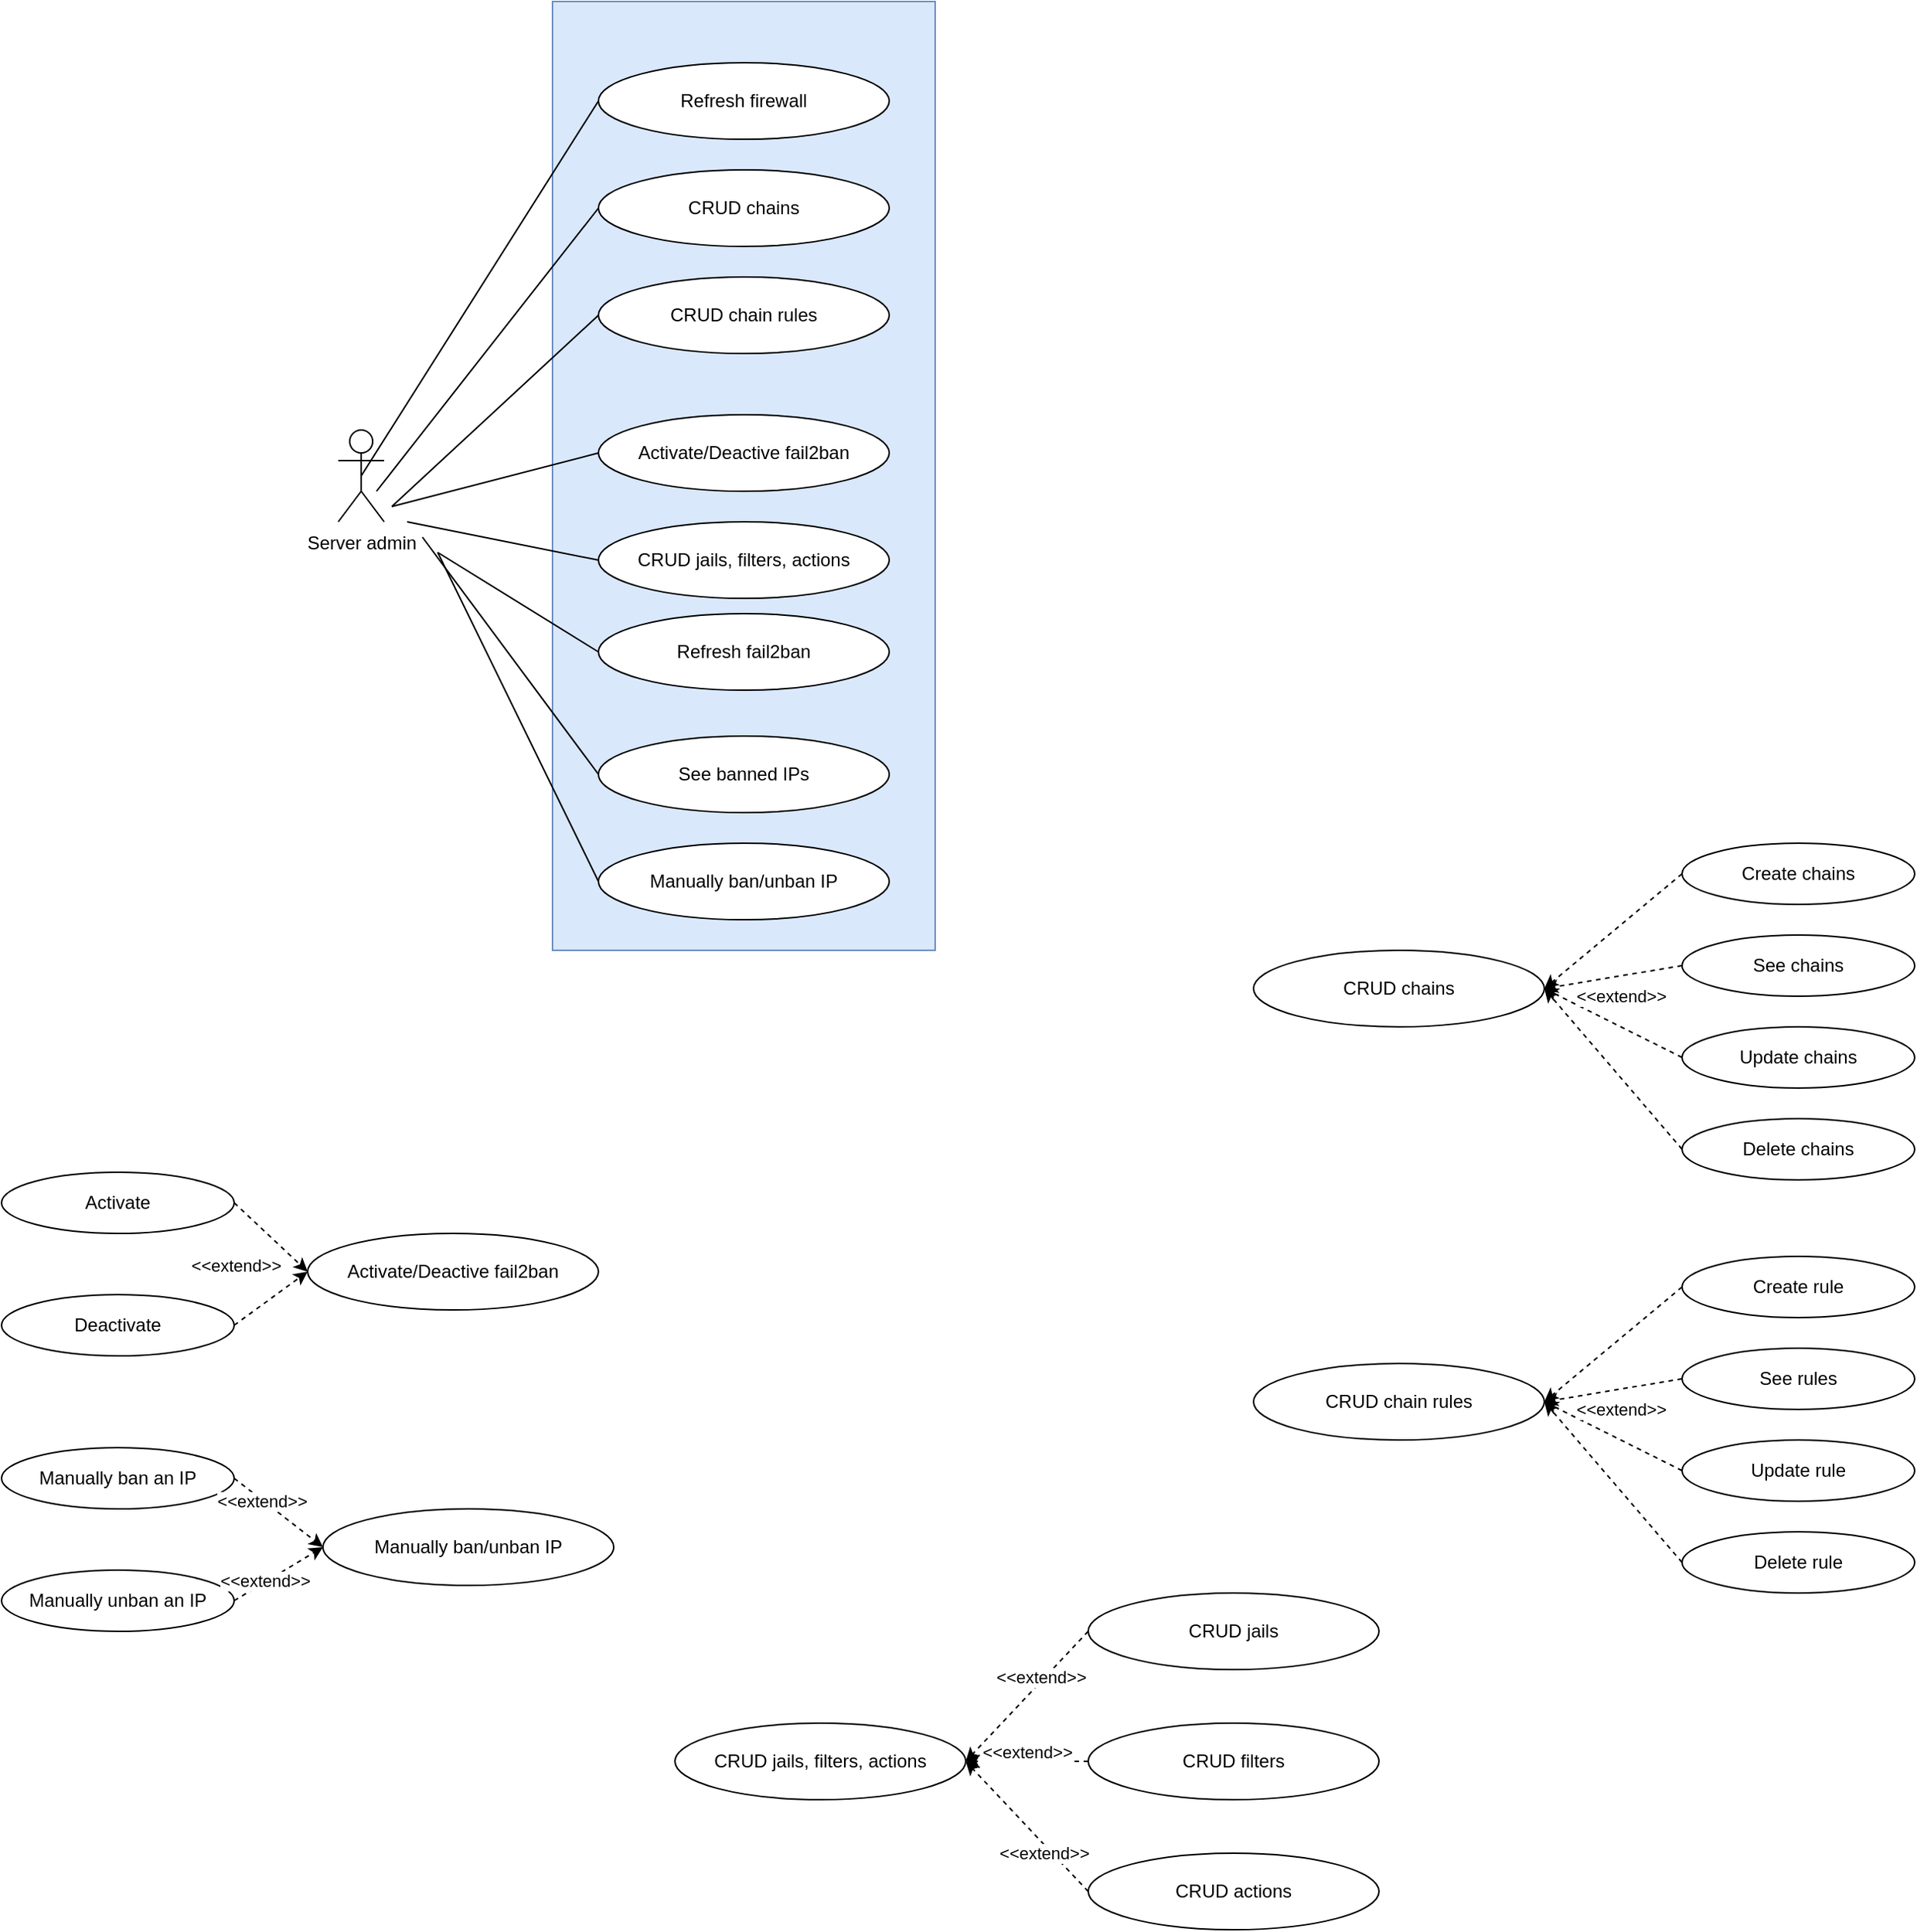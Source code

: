 <mxfile version="13.10.0" type="device" pages="4"><diagram id="nLabK2XDnV92NDmObKxa" name="use  cases"><mxGraphModel dx="2272" dy="825" grid="1" gridSize="10" guides="1" tooltips="1" connect="1" arrows="1" fold="1" page="1" pageScale="1" pageWidth="850" pageHeight="1100" math="0" shadow="0"><root><mxCell id="0"/><mxCell id="1" parent="0"/><mxCell id="cm-pJK4lTMenKpEoEDGl-1" value="" style="rounded=0;whiteSpace=wrap;html=1;fillColor=#dae8fc;strokeColor=#6c8ebf;" parent="1" vertex="1"><mxGeometry x="130" y="90" width="250" height="620" as="geometry"/></mxCell><mxCell id="YXRE2kOSEWjveU9iJQW6-1" value="Refresh firewall" style="ellipse;whiteSpace=wrap;html=1;" parent="1" vertex="1"><mxGeometry x="160" y="130" width="190" height="50" as="geometry"/></mxCell><mxCell id="YXRE2kOSEWjveU9iJQW6-2" value="CRUD chains" style="ellipse;whiteSpace=wrap;html=1;" parent="1" vertex="1"><mxGeometry x="160" y="200" width="190" height="50" as="geometry"/></mxCell><mxCell id="YXRE2kOSEWjveU9iJQW6-3" value="Activate/Deactive fail2ban" style="ellipse;whiteSpace=wrap;html=1;" parent="1" vertex="1"><mxGeometry x="160" y="360" width="190" height="50" as="geometry"/></mxCell><mxCell id="YXRE2kOSEWjveU9iJQW6-4" value="CRUD jails, filters, actions" style="ellipse;whiteSpace=wrap;html=1;" parent="1" vertex="1"><mxGeometry x="160" y="430" width="190" height="50" as="geometry"/></mxCell><mxCell id="YXRE2kOSEWjveU9iJQW6-5" value="See banned IPs" style="ellipse;whiteSpace=wrap;html=1;" parent="1" vertex="1"><mxGeometry x="160" y="570" width="190" height="50" as="geometry"/></mxCell><mxCell id="YXRE2kOSEWjveU9iJQW6-6" value="Manually ban/unban IP" style="ellipse;whiteSpace=wrap;html=1;" parent="1" vertex="1"><mxGeometry x="160" y="640" width="190" height="50" as="geometry"/></mxCell><mxCell id="cm-pJK4lTMenKpEoEDGl-2" value="Server admin" style="shape=umlActor;verticalLabelPosition=bottom;verticalAlign=top;html=1;outlineConnect=0;" parent="1" vertex="1"><mxGeometry x="-10" y="370" width="30" height="60" as="geometry"/></mxCell><mxCell id="cm-pJK4lTMenKpEoEDGl-3" value="" style="endArrow=none;html=1;exitX=0.5;exitY=0.5;exitDx=0;exitDy=0;exitPerimeter=0;entryX=0;entryY=0.5;entryDx=0;entryDy=0;" parent="1" source="cm-pJK4lTMenKpEoEDGl-2" target="YXRE2kOSEWjveU9iJQW6-1" edge="1"><mxGeometry width="50" height="50" relative="1" as="geometry"><mxPoint x="50" y="340" as="sourcePoint"/><mxPoint x="100" y="290" as="targetPoint"/></mxGeometry></mxCell><mxCell id="cm-pJK4lTMenKpEoEDGl-4" value="" style="endArrow=none;html=1;exitX=0.5;exitY=0.5;exitDx=0;exitDy=0;exitPerimeter=0;entryX=0;entryY=0.5;entryDx=0;entryDy=0;" parent="1" target="YXRE2kOSEWjveU9iJQW6-2" edge="1"><mxGeometry width="50" height="50" relative="1" as="geometry"><mxPoint x="15" y="410" as="sourcePoint"/><mxPoint x="170" y="235" as="targetPoint"/></mxGeometry></mxCell><mxCell id="cm-pJK4lTMenKpEoEDGl-5" value="" style="endArrow=none;html=1;exitX=0.5;exitY=0.5;exitDx=0;exitDy=0;exitPerimeter=0;entryX=0;entryY=0.5;entryDx=0;entryDy=0;" parent="1" target="YXRE2kOSEWjveU9iJQW6-3" edge="1"><mxGeometry width="50" height="50" relative="1" as="geometry"><mxPoint x="25" y="420" as="sourcePoint"/><mxPoint x="180" y="245" as="targetPoint"/></mxGeometry></mxCell><mxCell id="cm-pJK4lTMenKpEoEDGl-6" value="" style="endArrow=none;html=1;exitX=0.5;exitY=0.5;exitDx=0;exitDy=0;exitPerimeter=0;entryX=0;entryY=0.5;entryDx=0;entryDy=0;" parent="1" target="YXRE2kOSEWjveU9iJQW6-4" edge="1"><mxGeometry width="50" height="50" relative="1" as="geometry"><mxPoint x="35" y="430" as="sourcePoint"/><mxPoint x="190" y="255" as="targetPoint"/></mxGeometry></mxCell><mxCell id="cm-pJK4lTMenKpEoEDGl-7" value="" style="endArrow=none;html=1;exitX=0.5;exitY=0.5;exitDx=0;exitDy=0;exitPerimeter=0;entryX=0;entryY=0.5;entryDx=0;entryDy=0;" parent="1" target="YXRE2kOSEWjveU9iJQW6-5" edge="1"><mxGeometry width="50" height="50" relative="1" as="geometry"><mxPoint x="45" y="440" as="sourcePoint"/><mxPoint x="200" y="265" as="targetPoint"/></mxGeometry></mxCell><mxCell id="cm-pJK4lTMenKpEoEDGl-8" value="" style="endArrow=none;html=1;exitX=0.5;exitY=0.5;exitDx=0;exitDy=0;exitPerimeter=0;entryX=0;entryY=0.5;entryDx=0;entryDy=0;" parent="1" target="YXRE2kOSEWjveU9iJQW6-6" edge="1"><mxGeometry width="50" height="50" relative="1" as="geometry"><mxPoint x="55" y="450" as="sourcePoint"/><mxPoint x="210" y="275" as="targetPoint"/></mxGeometry></mxCell><mxCell id="KpPL0sYiwJQkd1fVHWr_-1" value="CRUD chain rules" style="ellipse;whiteSpace=wrap;html=1;" parent="1" vertex="1"><mxGeometry x="588" y="980" width="190" height="50" as="geometry"/></mxCell><mxCell id="KpPL0sYiwJQkd1fVHWr_-2" value="Create rule" style="ellipse;whiteSpace=wrap;html=1;" parent="1" vertex="1"><mxGeometry x="868" y="910" width="152" height="40" as="geometry"/></mxCell><mxCell id="KpPL0sYiwJQkd1fVHWr_-3" value="See rules" style="ellipse;whiteSpace=wrap;html=1;" parent="1" vertex="1"><mxGeometry x="868" y="970" width="152" height="40" as="geometry"/></mxCell><mxCell id="KpPL0sYiwJQkd1fVHWr_-4" value="Update rule" style="ellipse;whiteSpace=wrap;html=1;" parent="1" vertex="1"><mxGeometry x="868" y="1030" width="152" height="40" as="geometry"/></mxCell><mxCell id="KpPL0sYiwJQkd1fVHWr_-5" value="Delete rule" style="ellipse;whiteSpace=wrap;html=1;" parent="1" vertex="1"><mxGeometry x="868" y="1090" width="152" height="40" as="geometry"/></mxCell><mxCell id="KpPL0sYiwJQkd1fVHWr_-6" value="" style="endArrow=classic;html=1;dashed=1;entryX=1;entryY=0.5;entryDx=0;entryDy=0;exitX=0;exitY=0.5;exitDx=0;exitDy=0;" parent="1" source="KpPL0sYiwJQkd1fVHWr_-2" target="KpPL0sYiwJQkd1fVHWr_-1" edge="1"><mxGeometry width="50" height="50" relative="1" as="geometry"><mxPoint x="858" y="930" as="sourcePoint"/><mxPoint x="808" y="980" as="targetPoint"/></mxGeometry></mxCell><mxCell id="KpPL0sYiwJQkd1fVHWr_-7" value="" style="endArrow=classic;html=1;dashed=1;entryX=1;entryY=0.5;entryDx=0;entryDy=0;exitX=0;exitY=0.5;exitDx=0;exitDy=0;" parent="1" source="KpPL0sYiwJQkd1fVHWr_-3" target="KpPL0sYiwJQkd1fVHWr_-1" edge="1"><mxGeometry width="50" height="50" relative="1" as="geometry"><mxPoint x="878" y="940" as="sourcePoint"/><mxPoint x="838" y="1015" as="targetPoint"/></mxGeometry></mxCell><mxCell id="KpPL0sYiwJQkd1fVHWr_-9" value="" style="endArrow=classic;html=1;dashed=1;entryX=1;entryY=0.5;entryDx=0;entryDy=0;exitX=0;exitY=0.5;exitDx=0;exitDy=0;" parent="1" source="KpPL0sYiwJQkd1fVHWr_-5" target="KpPL0sYiwJQkd1fVHWr_-1" edge="1"><mxGeometry width="50" height="50" relative="1" as="geometry"><mxPoint x="898" y="960" as="sourcePoint"/><mxPoint x="858" y="1035" as="targetPoint"/></mxGeometry></mxCell><mxCell id="KpPL0sYiwJQkd1fVHWr_-11" value="" style="endArrow=classic;html=1;dashed=1;entryX=1;entryY=0.5;entryDx=0;entryDy=0;exitX=0;exitY=0.5;exitDx=0;exitDy=0;" parent="1" source="KpPL0sYiwJQkd1fVHWr_-4" target="KpPL0sYiwJQkd1fVHWr_-1" edge="1"><mxGeometry width="50" height="50" relative="1" as="geometry"><mxPoint x="908" y="970" as="sourcePoint"/><mxPoint x="868" y="1045" as="targetPoint"/></mxGeometry></mxCell><mxCell id="KpPL0sYiwJQkd1fVHWr_-12" value="&amp;lt;&amp;lt;extend&amp;gt;&amp;gt;" style="edgeLabel;html=1;align=center;verticalAlign=middle;resizable=0;points=[];" parent="KpPL0sYiwJQkd1fVHWr_-11" vertex="1" connectable="0"><mxGeometry x="0.36" y="-3" relative="1" as="geometry"><mxPoint x="19.48" y="-6.91" as="offset"/></mxGeometry></mxCell><mxCell id="KpPL0sYiwJQkd1fVHWr_-26" value="Activate/Deactive fail2ban" style="ellipse;whiteSpace=wrap;html=1;" parent="1" vertex="1"><mxGeometry x="-30" y="895" width="190" height="50" as="geometry"/></mxCell><mxCell id="KpPL0sYiwJQkd1fVHWr_-27" value="Activate" style="ellipse;whiteSpace=wrap;html=1;" parent="1" vertex="1"><mxGeometry x="-230" y="855" width="152" height="40" as="geometry"/></mxCell><mxCell id="KpPL0sYiwJQkd1fVHWr_-28" value="Deactivate" style="ellipse;whiteSpace=wrap;html=1;" parent="1" vertex="1"><mxGeometry x="-230" y="935" width="152" height="40" as="geometry"/></mxCell><mxCell id="KpPL0sYiwJQkd1fVHWr_-29" value="" style="endArrow=classic;html=1;dashed=1;entryX=0;entryY=0.5;entryDx=0;entryDy=0;exitX=1;exitY=0.5;exitDx=0;exitDy=0;" parent="1" source="KpPL0sYiwJQkd1fVHWr_-27" target="KpPL0sYiwJQkd1fVHWr_-26" edge="1"><mxGeometry width="50" height="50" relative="1" as="geometry"><mxPoint y="835" as="sourcePoint"/><mxPoint x="-90" y="910" as="targetPoint"/></mxGeometry></mxCell><mxCell id="KpPL0sYiwJQkd1fVHWr_-30" value="&amp;lt;&amp;lt;extend&amp;gt;&amp;gt;" style="edgeLabel;html=1;align=center;verticalAlign=middle;resizable=0;points=[];" parent="KpPL0sYiwJQkd1fVHWr_-29" vertex="1" connectable="0"><mxGeometry x="-0.591" relative="1" as="geometry"><mxPoint x="-9.48" y="31.11" as="offset"/></mxGeometry></mxCell><mxCell id="KpPL0sYiwJQkd1fVHWr_-31" value="" style="endArrow=classic;html=1;dashed=1;entryX=0;entryY=0.5;entryDx=0;entryDy=0;exitX=1;exitY=0.5;exitDx=0;exitDy=0;" parent="1" source="KpPL0sYiwJQkd1fVHWr_-28" target="KpPL0sYiwJQkd1fVHWr_-26" edge="1"><mxGeometry width="50" height="50" relative="1" as="geometry"><mxPoint x="10" y="845" as="sourcePoint"/><mxPoint x="-20" y="930" as="targetPoint"/></mxGeometry></mxCell><mxCell id="KpPL0sYiwJQkd1fVHWr_-34" value="CRUD jails" style="ellipse;whiteSpace=wrap;html=1;" parent="1" vertex="1"><mxGeometry x="480" y="1130" width="190" height="50" as="geometry"/></mxCell><mxCell id="KpPL0sYiwJQkd1fVHWr_-44" value="CRUD filters" style="ellipse;whiteSpace=wrap;html=1;" parent="1" vertex="1"><mxGeometry x="480" y="1215" width="190" height="50" as="geometry"/></mxCell><mxCell id="KpPL0sYiwJQkd1fVHWr_-54" value="CRUD actions" style="ellipse;whiteSpace=wrap;html=1;" parent="1" vertex="1"><mxGeometry x="480" y="1300" width="190" height="50" as="geometry"/></mxCell><mxCell id="KpPL0sYiwJQkd1fVHWr_-70" value="CRUD jails, filters, actions" style="ellipse;whiteSpace=wrap;html=1;" parent="1" vertex="1"><mxGeometry x="210" y="1215" width="190" height="50" as="geometry"/></mxCell><mxCell id="KpPL0sYiwJQkd1fVHWr_-71" value="" style="endArrow=classic;html=1;dashed=1;entryX=1;entryY=0.5;entryDx=0;entryDy=0;exitX=0;exitY=0.5;exitDx=0;exitDy=0;" parent="1" source="KpPL0sYiwJQkd1fVHWr_-34" target="KpPL0sYiwJQkd1fVHWr_-70" edge="1"><mxGeometry width="50" height="50" relative="1" as="geometry"><mxPoint x="480" y="1150" as="sourcePoint"/><mxPoint x="390" y="1225" as="targetPoint"/></mxGeometry></mxCell><mxCell id="KpPL0sYiwJQkd1fVHWr_-81" value="&amp;lt;&amp;lt;extend&amp;gt;&amp;gt;" style="edgeLabel;html=1;align=center;verticalAlign=middle;resizable=0;points=[];" parent="KpPL0sYiwJQkd1fVHWr_-71" vertex="1" connectable="0"><mxGeometry x="-0.262" y="-2" relative="1" as="geometry"><mxPoint as="offset"/></mxGeometry></mxCell><mxCell id="KpPL0sYiwJQkd1fVHWr_-72" value="" style="endArrow=classic;html=1;dashed=1;entryX=1;entryY=0.5;entryDx=0;entryDy=0;exitX=0;exitY=0.5;exitDx=0;exitDy=0;" parent="1" source="KpPL0sYiwJQkd1fVHWr_-44" target="KpPL0sYiwJQkd1fVHWr_-70" edge="1"><mxGeometry width="50" height="50" relative="1" as="geometry"><mxPoint x="490" y="1160" as="sourcePoint"/><mxPoint x="410" y="1250" as="targetPoint"/></mxGeometry></mxCell><mxCell id="KpPL0sYiwJQkd1fVHWr_-82" value="&amp;lt;&amp;lt;extend&amp;gt;&amp;gt;" style="edgeLabel;html=1;align=center;verticalAlign=middle;resizable=0;points=[];" parent="KpPL0sYiwJQkd1fVHWr_-72" vertex="1" connectable="0"><mxGeometry x="-0.348" y="1" relative="1" as="geometry"><mxPoint x="-14.11" y="-7.62" as="offset"/></mxGeometry></mxCell><mxCell id="KpPL0sYiwJQkd1fVHWr_-73" value="" style="endArrow=classic;html=1;dashed=1;entryX=1;entryY=0.5;entryDx=0;entryDy=0;exitX=0;exitY=0.5;exitDx=0;exitDy=0;" parent="1" source="KpPL0sYiwJQkd1fVHWr_-54" target="KpPL0sYiwJQkd1fVHWr_-70" edge="1"><mxGeometry width="50" height="50" relative="1" as="geometry"><mxPoint x="500" y="1170" as="sourcePoint"/><mxPoint x="410" y="1250" as="targetPoint"/></mxGeometry></mxCell><mxCell id="KpPL0sYiwJQkd1fVHWr_-83" value="&amp;lt;&amp;lt;extend&amp;gt;&amp;gt;" style="edgeLabel;html=1;align=center;verticalAlign=middle;resizable=0;points=[];" parent="KpPL0sYiwJQkd1fVHWr_-73" vertex="1" connectable="0"><mxGeometry x="-0.336" y="4" relative="1" as="geometry"><mxPoint as="offset"/></mxGeometry></mxCell><mxCell id="KpPL0sYiwJQkd1fVHWr_-74" value="Manually ban/unban IP" style="ellipse;whiteSpace=wrap;html=1;" parent="1" vertex="1"><mxGeometry x="-20" y="1075" width="190" height="50" as="geometry"/></mxCell><mxCell id="KpPL0sYiwJQkd1fVHWr_-75" value="Manually ban an IP" style="ellipse;whiteSpace=wrap;html=1;" parent="1" vertex="1"><mxGeometry x="-230" y="1035" width="152" height="40" as="geometry"/></mxCell><mxCell id="KpPL0sYiwJQkd1fVHWr_-76" value="Manually unban an IP" style="ellipse;whiteSpace=wrap;html=1;" parent="1" vertex="1"><mxGeometry x="-230" y="1115" width="152" height="40" as="geometry"/></mxCell><mxCell id="KpPL0sYiwJQkd1fVHWr_-77" value="" style="endArrow=classic;html=1;dashed=1;entryX=0;entryY=0.5;entryDx=0;entryDy=0;exitX=1;exitY=0.5;exitDx=0;exitDy=0;" parent="1" source="KpPL0sYiwJQkd1fVHWr_-75" target="KpPL0sYiwJQkd1fVHWr_-74" edge="1"><mxGeometry width="50" height="50" relative="1" as="geometry"><mxPoint x="-58" y="1042.5" as="sourcePoint"/><mxPoint x="-10" y="1007.5" as="targetPoint"/></mxGeometry></mxCell><mxCell id="KpPL0sYiwJQkd1fVHWr_-79" value="&amp;lt;&amp;lt;extend&amp;gt;&amp;gt;" style="edgeLabel;html=1;align=center;verticalAlign=middle;resizable=0;points=[];" parent="KpPL0sYiwJQkd1fVHWr_-77" vertex="1" connectable="0"><mxGeometry x="-0.361" y="-1" relative="1" as="geometry"><mxPoint as="offset"/></mxGeometry></mxCell><mxCell id="KpPL0sYiwJQkd1fVHWr_-78" value="" style="endArrow=classic;html=1;dashed=1;exitX=1;exitY=0.5;exitDx=0;exitDy=0;entryX=0;entryY=0.5;entryDx=0;entryDy=0;" parent="1" source="KpPL0sYiwJQkd1fVHWr_-76" target="KpPL0sYiwJQkd1fVHWr_-74" edge="1"><mxGeometry width="50" height="50" relative="1" as="geometry"><mxPoint x="-80" y="1145" as="sourcePoint"/><mxPoint x="-30" y="1105" as="targetPoint"/></mxGeometry></mxCell><mxCell id="KpPL0sYiwJQkd1fVHWr_-80" value="&amp;lt;&amp;lt;extend&amp;gt;&amp;gt;" style="edgeLabel;html=1;align=center;verticalAlign=middle;resizable=0;points=[];" parent="KpPL0sYiwJQkd1fVHWr_-78" vertex="1" connectable="0"><mxGeometry x="-0.307" y="1" relative="1" as="geometry"><mxPoint as="offset"/></mxGeometry></mxCell><mxCell id="yRoiQ3nFJirUhnUeIzJB-1" value="CRUD chain rules" style="ellipse;whiteSpace=wrap;html=1;" parent="1" vertex="1"><mxGeometry x="160" y="270" width="190" height="50" as="geometry"/></mxCell><mxCell id="yRoiQ3nFJirUhnUeIzJB-3" value="" style="endArrow=none;html=1;exitX=0.5;exitY=0.5;exitDx=0;exitDy=0;exitPerimeter=0;entryX=0;entryY=0.5;entryDx=0;entryDy=0;" parent="1" target="yRoiQ3nFJirUhnUeIzJB-1" edge="1"><mxGeometry width="50" height="50" relative="1" as="geometry"><mxPoint x="25" y="420" as="sourcePoint"/><mxPoint x="170" y="235" as="targetPoint"/></mxGeometry></mxCell><mxCell id="yRoiQ3nFJirUhnUeIzJB-4" value="CRUD chains" style="ellipse;whiteSpace=wrap;html=1;" parent="1" vertex="1"><mxGeometry x="588" y="710" width="190" height="50" as="geometry"/></mxCell><mxCell id="yRoiQ3nFJirUhnUeIzJB-5" value="Create chains" style="ellipse;whiteSpace=wrap;html=1;" parent="1" vertex="1"><mxGeometry x="868" y="640" width="152" height="40" as="geometry"/></mxCell><mxCell id="yRoiQ3nFJirUhnUeIzJB-6" value="See chains" style="ellipse;whiteSpace=wrap;html=1;" parent="1" vertex="1"><mxGeometry x="868" y="700" width="152" height="40" as="geometry"/></mxCell><mxCell id="yRoiQ3nFJirUhnUeIzJB-7" value="Update chains" style="ellipse;whiteSpace=wrap;html=1;" parent="1" vertex="1"><mxGeometry x="868" y="760" width="152" height="40" as="geometry"/></mxCell><mxCell id="yRoiQ3nFJirUhnUeIzJB-8" value="Delete chains" style="ellipse;whiteSpace=wrap;html=1;" parent="1" vertex="1"><mxGeometry x="868" y="820" width="152" height="40" as="geometry"/></mxCell><mxCell id="yRoiQ3nFJirUhnUeIzJB-9" value="" style="endArrow=classic;html=1;dashed=1;entryX=1;entryY=0.5;entryDx=0;entryDy=0;exitX=0;exitY=0.5;exitDx=0;exitDy=0;" parent="1" source="yRoiQ3nFJirUhnUeIzJB-5" target="yRoiQ3nFJirUhnUeIzJB-4" edge="1"><mxGeometry width="50" height="50" relative="1" as="geometry"><mxPoint x="858" y="660" as="sourcePoint"/><mxPoint x="808" y="710" as="targetPoint"/></mxGeometry></mxCell><mxCell id="yRoiQ3nFJirUhnUeIzJB-10" value="" style="endArrow=classic;html=1;dashed=1;entryX=1;entryY=0.5;entryDx=0;entryDy=0;exitX=0;exitY=0.5;exitDx=0;exitDy=0;" parent="1" source="yRoiQ3nFJirUhnUeIzJB-6" target="yRoiQ3nFJirUhnUeIzJB-4" edge="1"><mxGeometry width="50" height="50" relative="1" as="geometry"><mxPoint x="878" y="670" as="sourcePoint"/><mxPoint x="838" y="745" as="targetPoint"/></mxGeometry></mxCell><mxCell id="yRoiQ3nFJirUhnUeIzJB-11" value="" style="endArrow=classic;html=1;dashed=1;entryX=1;entryY=0.5;entryDx=0;entryDy=0;exitX=0;exitY=0.5;exitDx=0;exitDy=0;" parent="1" source="yRoiQ3nFJirUhnUeIzJB-8" target="yRoiQ3nFJirUhnUeIzJB-4" edge="1"><mxGeometry width="50" height="50" relative="1" as="geometry"><mxPoint x="898" y="690" as="sourcePoint"/><mxPoint x="858" y="765" as="targetPoint"/></mxGeometry></mxCell><mxCell id="yRoiQ3nFJirUhnUeIzJB-12" value="" style="endArrow=classic;html=1;dashed=1;entryX=1;entryY=0.5;entryDx=0;entryDy=0;exitX=0;exitY=0.5;exitDx=0;exitDy=0;" parent="1" source="yRoiQ3nFJirUhnUeIzJB-7" target="yRoiQ3nFJirUhnUeIzJB-4" edge="1"><mxGeometry width="50" height="50" relative="1" as="geometry"><mxPoint x="908" y="700" as="sourcePoint"/><mxPoint x="868" y="775" as="targetPoint"/></mxGeometry></mxCell><mxCell id="yRoiQ3nFJirUhnUeIzJB-13" value="&amp;lt;&amp;lt;extend&amp;gt;&amp;gt;" style="edgeLabel;html=1;align=center;verticalAlign=middle;resizable=0;points=[];" parent="yRoiQ3nFJirUhnUeIzJB-12" vertex="1" connectable="0"><mxGeometry x="0.36" y="-3" relative="1" as="geometry"><mxPoint x="19.48" y="-6.91" as="offset"/></mxGeometry></mxCell><mxCell id="RbW3B0EUzRHh2VKqh-9L-2" value="Refresh fail2ban" style="ellipse;whiteSpace=wrap;html=1;" parent="1" vertex="1"><mxGeometry x="160" y="490" width="190" height="50" as="geometry"/></mxCell><mxCell id="RbW3B0EUzRHh2VKqh-9L-3" value="" style="endArrow=none;html=1;exitX=0.5;exitY=0.5;exitDx=0;exitDy=0;exitPerimeter=0;entryX=0;entryY=0.5;entryDx=0;entryDy=0;" parent="1" target="RbW3B0EUzRHh2VKqh-9L-2" edge="1"><mxGeometry width="50" height="50" relative="1" as="geometry"><mxPoint x="55" y="450" as="sourcePoint"/><mxPoint x="170" y="605" as="targetPoint"/></mxGeometry></mxCell></root></mxGraphModel></diagram><diagram id="5cOKzZwF_WC1DxmtDyAb" name="UI mockup"><mxGraphModel dx="2272" dy="1925" grid="1" gridSize="10" guides="1" tooltips="1" connect="1" arrows="1" fold="1" page="1" pageScale="1" pageWidth="850" pageHeight="1100" math="0" shadow="0"><root><mxCell id="WTsoHIiKVvmJV55qAl56-0"/><mxCell id="WTsoHIiKVvmJV55qAl56-1" parent="WTsoHIiKVvmJV55qAl56-0"/><mxCell id="WTsoHIiKVvmJV55qAl56-2" value="" style="rounded=0;whiteSpace=wrap;html=1;" parent="WTsoHIiKVvmJV55qAl56-1" vertex="1"><mxGeometry x="-245" y="-20" width="920" height="600" as="geometry"/></mxCell><mxCell id="WTsoHIiKVvmJV55qAl56-3" value="" style="rounded=0;whiteSpace=wrap;html=1;fillColor=#dae8fc;strokeColor=#6c8ebf;" parent="WTsoHIiKVvmJV55qAl56-1" vertex="1"><mxGeometry x="-245" y="-20" width="920" height="30" as="geometry"/></mxCell><mxCell id="WTsoHIiKVvmJV55qAl56-4" value="" style="rounded=0;whiteSpace=wrap;html=1;" parent="WTsoHIiKVvmJV55qAl56-1" vertex="1"><mxGeometry x="-245" y="50" width="920" height="530" as="geometry"/></mxCell><mxCell id="9a4lBO4abEQmY-11pexM-46" style="edgeStyle=orthogonalEdgeStyle;rounded=0;orthogonalLoop=1;jettySize=auto;html=1;exitX=0.5;exitY=1;exitDx=0;exitDy=0;entryX=0.25;entryY=0;entryDx=0;entryDy=0;" parent="WTsoHIiKVvmJV55qAl56-1" source="Y7oQt8nZfxJ5b1j9VvXG-19" target="WTsoHIiKVvmJV55qAl56-7" edge="1"><mxGeometry relative="1" as="geometry"><mxPoint x="-200" y="50" as="sourcePoint"/></mxGeometry></mxCell><mxCell id="9a4lBO4abEQmY-11pexM-47" style="edgeStyle=orthogonalEdgeStyle;rounded=0;orthogonalLoop=1;jettySize=auto;html=1;exitX=0.5;exitY=1;exitDx=0;exitDy=0;" parent="WTsoHIiKVvmJV55qAl56-1" source="Y7oQt8nZfxJ5b1j9VvXG-20" target="9a4lBO4abEQmY-11pexM-12" edge="1"><mxGeometry relative="1" as="geometry"><Array as="points"/><mxPoint x="-100" y="50" as="sourcePoint"/></mxGeometry></mxCell><mxCell id="WTsoHIiKVvmJV55qAl56-7" value="" style="rounded=0;whiteSpace=wrap;html=1;" parent="WTsoHIiKVvmJV55qAl56-1" vertex="1"><mxGeometry x="-240" y="770" width="920" height="400" as="geometry"/></mxCell><mxCell id="dZduXBSUwiDoN6tF4hma-10" style="edgeStyle=orthogonalEdgeStyle;rounded=0;orthogonalLoop=1;jettySize=auto;html=1;exitX=0.5;exitY=1;exitDx=0;exitDy=0;entryX=0.5;entryY=0;entryDx=0;entryDy=0;" parent="WTsoHIiKVvmJV55qAl56-1" source="9a4lBO4abEQmY-11pexM-0" target="dZduXBSUwiDoN6tF4hma-6" edge="1"><mxGeometry relative="1" as="geometry"/></mxCell><mxCell id="9a4lBO4abEQmY-11pexM-0" value="Reset Defaults" style="text;html=1;fillColor=none;align=center;verticalAlign=middle;whiteSpace=wrap;rounded=0;strokeColor=#000000;" parent="WTsoHIiKVvmJV55qAl56-1" vertex="1"><mxGeometry x="560" y="1070" width="85" height="20" as="geometry"/></mxCell><mxCell id="9a4lBO4abEQmY-11pexM-9" value="&lt;table border=&quot;1&quot; width=&quot;100%&quot; cellpadding=&quot;4&quot; style=&quot;width: 100% ; height: 100% ; border-collapse: collapse&quot;&gt;&lt;tbody&gt;&lt;tr style=&quot;background-color: #a7c942 ; color: #ffffff ; border: 1px solid #98bf21&quot;&gt;&lt;th align=&quot;left&quot;&gt;Index&lt;/th&gt;&lt;th align=&quot;left&quot;&gt;Jump&lt;/th&gt;&lt;th align=&quot;left&quot;&gt;Source IP&lt;/th&gt;&lt;td&gt;&lt;span style=&quot;font-weight: 700&quot;&gt;Source port&lt;/span&gt;&lt;br&gt;&lt;/td&gt;&lt;td&gt;Protocol&lt;/td&gt;&lt;td&gt;Destination IP&lt;/td&gt;&lt;td&gt;Destination port&lt;/td&gt;&lt;/tr&gt;&lt;tr style=&quot;border: 1px solid #98bf21&quot;&gt;&lt;td&gt;1&lt;/td&gt;&lt;td&gt;Value 2&lt;/td&gt;&lt;td&gt;Value 3&lt;/td&gt;&lt;td&gt;&lt;br&gt;&lt;/td&gt;&lt;td&gt;&lt;br&gt;&lt;/td&gt;&lt;td&gt;&lt;br&gt;&lt;/td&gt;&lt;td&gt;&lt;br&gt;&lt;/td&gt;&lt;/tr&gt;&lt;tr style=&quot;background-color: #eaf2d3 ; border: 1px solid #98bf21&quot;&gt;&lt;td&gt;2&lt;/td&gt;&lt;td&gt;Value 5&lt;/td&gt;&lt;td&gt;Value 6&lt;/td&gt;&lt;td&gt;&lt;br&gt;&lt;/td&gt;&lt;td&gt;&lt;br&gt;&lt;/td&gt;&lt;td&gt;&lt;br&gt;&lt;/td&gt;&lt;td&gt;&lt;br&gt;&lt;/td&gt;&lt;/tr&gt;&lt;tr style=&quot;border: 1px solid #98bf21&quot;&gt;&lt;td&gt;3&lt;/td&gt;&lt;td&gt;Value 8&lt;/td&gt;&lt;td&gt;Value 9&lt;/td&gt;&lt;td&gt;&lt;br&gt;&lt;/td&gt;&lt;td&gt;&lt;br&gt;&lt;/td&gt;&lt;td&gt;&lt;br&gt;&lt;/td&gt;&lt;td&gt;&lt;br&gt;&lt;/td&gt;&lt;/tr&gt;&lt;tr style=&quot;background-color: #eaf2d3 ; border: 1px solid #98bf21&quot;&gt;&lt;td&gt;4&lt;/td&gt;&lt;td&gt;Value 11&lt;/td&gt;&lt;td&gt;Value 12&lt;/td&gt;&lt;td&gt;&lt;br&gt;&lt;/td&gt;&lt;td&gt;&lt;br&gt;&lt;/td&gt;&lt;td&gt;&lt;br&gt;&lt;/td&gt;&lt;td&gt;&lt;br&gt;&lt;/td&gt;&lt;/tr&gt;&lt;/tbody&gt;&lt;/table&gt;" style="text;html=1;strokeColor=#c0c0c0;fillColor=#ffffff;overflow=fill;rounded=0;dashed=1;" parent="WTsoHIiKVvmJV55qAl56-1" vertex="1"><mxGeometry x="-90" y="860" width="770" height="200" as="geometry"/></mxCell><mxCell id="9a4lBO4abEQmY-11pexM-12" value="" style="rounded=0;whiteSpace=wrap;html=1;" parent="WTsoHIiKVvmJV55qAl56-1" vertex="1"><mxGeometry x="760" y="770" width="920" height="400" as="geometry"/></mxCell><mxCell id="9a4lBO4abEQmY-11pexM-13" value="Status:" style="text;html=1;strokeColor=none;fillColor=none;align=center;verticalAlign=middle;whiteSpace=wrap;rounded=0;" parent="WTsoHIiKVvmJV55qAl56-1" vertex="1"><mxGeometry x="770" y="780" width="50" height="20" as="geometry"/></mxCell><mxCell id="9a4lBO4abEQmY-11pexM-14" value="Turn off" style="rounded=0;whiteSpace=wrap;html=1;" parent="WTsoHIiKVvmJV55qAl56-1" vertex="1"><mxGeometry x="882.5" y="780" width="55" height="20" as="geometry"/></mxCell><mxCell id="9a4lBO4abEQmY-11pexM-17" value="Banned IPs:" style="text;html=1;strokeColor=none;fillColor=none;align=center;verticalAlign=middle;whiteSpace=wrap;rounded=0;" parent="WTsoHIiKVvmJV55qAl56-1" vertex="1"><mxGeometry x="1080" y="830" width="100" height="20" as="geometry"/></mxCell><mxCell id="OE2ME6an7iKQTIegoeVs-0" value="" style="rounded=0;whiteSpace=wrap;html=1;" parent="WTsoHIiKVvmJV55qAl56-1" vertex="1"><mxGeometry x="-227" y="860" width="127" height="200" as="geometry"/></mxCell><mxCell id="OE2ME6an7iKQTIegoeVs-1" value="Chains" style="text;html=1;strokeColor=none;fillColor=none;align=center;verticalAlign=middle;whiteSpace=wrap;rounded=0;dashed=1;" parent="WTsoHIiKVvmJV55qAl56-1" vertex="1"><mxGeometry x="-220" y="830" width="105" height="20" as="geometry"/></mxCell><mxCell id="OE2ME6an7iKQTIegoeVs-2" value="Rules" style="text;html=1;strokeColor=none;fillColor=none;align=center;verticalAlign=middle;whiteSpace=wrap;rounded=0;dashed=1;" parent="WTsoHIiKVvmJV55qAl56-1" vertex="1"><mxGeometry x="240" y="830" width="105" height="20" as="geometry"/></mxCell><mxCell id="OE2ME6an7iKQTIegoeVs-3" value="INPUT" style="text;html=1;strokeColor=#666666;fillColor=#f5f5f5;align=center;verticalAlign=middle;whiteSpace=wrap;rounded=0;dashed=1;fontColor=#333333;" parent="WTsoHIiKVvmJV55qAl56-1" vertex="1"><mxGeometry x="-216" y="870" width="105" height="20" as="geometry"/></mxCell><mxCell id="OE2ME6an7iKQTIegoeVs-4" value="OUTPUT" style="text;html=1;strokeColor=none;fillColor=none;align=center;verticalAlign=middle;whiteSpace=wrap;rounded=0;dashed=1;" parent="WTsoHIiKVvmJV55qAl56-1" vertex="1"><mxGeometry x="-216" y="890" width="105" height="20" as="geometry"/></mxCell><mxCell id="OE2ME6an7iKQTIegoeVs-5" value="f2b-icmp-ping" style="text;html=1;strokeColor=none;fillColor=none;align=center;verticalAlign=middle;whiteSpace=wrap;rounded=0;dashed=1;" parent="WTsoHIiKVvmJV55qAl56-1" vertex="1"><mxGeometry x="-216" y="910" width="105" height="20" as="geometry"/></mxCell><mxCell id="OE2ME6an7iKQTIegoeVs-7" value="Manage jails" style="rounded=0;whiteSpace=wrap;html=1;" parent="WTsoHIiKVvmJV55qAl56-1" vertex="1"><mxGeometry x="815" y="1130" width="90" height="20" as="geometry"/></mxCell><mxCell id="OE2ME6an7iKQTIegoeVs-275" style="edgeStyle=orthogonalEdgeStyle;rounded=0;orthogonalLoop=1;jettySize=auto;html=1;exitX=0.5;exitY=1;exitDx=0;exitDy=0;entryX=0.5;entryY=0;entryDx=0;entryDy=0;" parent="WTsoHIiKVvmJV55qAl56-1" source="OE2ME6an7iKQTIegoeVs-8" target="Y7oQt8nZfxJ5b1j9VvXG-0" edge="1"><mxGeometry relative="1" as="geometry"/></mxCell><mxCell id="OE2ME6an7iKQTIegoeVs-8" value="Manage filters" style="rounded=0;whiteSpace=wrap;html=1;" parent="WTsoHIiKVvmJV55qAl56-1" vertex="1"><mxGeometry x="975" y="1130" width="90" height="20" as="geometry"/></mxCell><mxCell id="Y7oQt8nZfxJ5b1j9VvXG-6" style="edgeStyle=orthogonalEdgeStyle;rounded=0;orthogonalLoop=1;jettySize=auto;html=1;exitX=0.5;exitY=1;exitDx=0;exitDy=0;entryX=0.5;entryY=0;entryDx=0;entryDy=0;" edge="1" parent="WTsoHIiKVvmJV55qAl56-1" source="OE2ME6an7iKQTIegoeVs-9" target="Y7oQt8nZfxJ5b1j9VvXG-5"><mxGeometry relative="1" as="geometry"/></mxCell><mxCell id="OE2ME6an7iKQTIegoeVs-9" value="Manage Actions" style="rounded=0;whiteSpace=wrap;html=1;" parent="WTsoHIiKVvmJV55qAl56-1" vertex="1"><mxGeometry x="1115" y="1130" width="90" height="20" as="geometry"/></mxCell><mxCell id="m-FepwMd5Myi8MR-PRqA-27" style="edgeStyle=orthogonalEdgeStyle;rounded=0;orthogonalLoop=1;jettySize=auto;html=1;exitX=1;exitY=0.5;exitDx=0;exitDy=0;entryX=1;entryY=0.5;entryDx=0;entryDy=0;" parent="WTsoHIiKVvmJV55qAl56-1" source="OE2ME6an7iKQTIegoeVs-10" target="m-FepwMd5Myi8MR-PRqA-13" edge="1"><mxGeometry relative="1" as="geometry"><Array as="points"><mxPoint x="1710" y="895"/><mxPoint x="1710" y="635"/></Array></mxGeometry></mxCell><mxCell id="OE2ME6an7iKQTIegoeVs-10" value="Unban IP" style="rounded=0;whiteSpace=wrap;html=1;" parent="WTsoHIiKVvmJV55qAl56-1" vertex="1"><mxGeometry x="1585" y="885" width="90" height="20" as="geometry"/></mxCell><mxCell id="m-FepwMd5Myi8MR-PRqA-26" style="edgeStyle=orthogonalEdgeStyle;rounded=0;orthogonalLoop=1;jettySize=auto;html=1;exitX=1;exitY=0.5;exitDx=0;exitDy=0;entryX=1;entryY=0.5;entryDx=0;entryDy=0;" parent="WTsoHIiKVvmJV55qAl56-1" source="OE2ME6an7iKQTIegoeVs-12" target="m-FepwMd5Myi8MR-PRqA-0" edge="1"><mxGeometry relative="1" as="geometry"><Array as="points"><mxPoint x="1720" y="860"/><mxPoint x="1720" y="528"/></Array></mxGeometry></mxCell><mxCell id="OE2ME6an7iKQTIegoeVs-12" value="Manual ban" style="rounded=0;whiteSpace=wrap;html=1;" parent="WTsoHIiKVvmJV55qAl56-1" vertex="1"><mxGeometry x="1585" y="850" width="90" height="20" as="geometry"/></mxCell><mxCell id="OE2ME6an7iKQTIegoeVs-29" style="edgeStyle=orthogonalEdgeStyle;rounded=0;orthogonalLoop=1;jettySize=auto;html=1;exitX=0;exitY=0.5;exitDx=0;exitDy=0;entryX=1;entryY=0.5;entryDx=0;entryDy=0;" parent="WTsoHIiKVvmJV55qAl56-1" source="OE2ME6an7iKQTIegoeVs-13" target="OE2ME6an7iKQTIegoeVs-19" edge="1"><mxGeometry relative="1" as="geometry"/></mxCell><mxCell id="OE2ME6an7iKQTIegoeVs-13" value="Add chain" style="rounded=0;whiteSpace=wrap;html=1;" parent="WTsoHIiKVvmJV55qAl56-1" vertex="1"><mxGeometry x="-212.5" y="1070" width="90" height="20" as="geometry"/></mxCell><mxCell id="OE2ME6an7iKQTIegoeVs-30" style="edgeStyle=orthogonalEdgeStyle;rounded=0;orthogonalLoop=1;jettySize=auto;html=1;exitX=0;exitY=0.5;exitDx=0;exitDy=0;entryX=1;entryY=0.5;entryDx=0;entryDy=0;" parent="WTsoHIiKVvmJV55qAl56-1" source="OE2ME6an7iKQTIegoeVs-14" target="OE2ME6an7iKQTIegoeVs-24" edge="1"><mxGeometry relative="1" as="geometry"/></mxCell><mxCell id="OE2ME6an7iKQTIegoeVs-14" value="Rename chain" style="rounded=0;whiteSpace=wrap;html=1;" parent="WTsoHIiKVvmJV55qAl56-1" vertex="1"><mxGeometry x="-212.5" y="1100" width="90" height="20" as="geometry"/></mxCell><mxCell id="OE2ME6an7iKQTIegoeVs-35" style="edgeStyle=orthogonalEdgeStyle;rounded=0;orthogonalLoop=1;jettySize=auto;html=1;exitX=0;exitY=0.25;exitDx=0;exitDy=0;entryX=1;entryY=0.5;entryDx=0;entryDy=0;" parent="WTsoHIiKVvmJV55qAl56-1" source="OE2ME6an7iKQTIegoeVs-15" target="OE2ME6an7iKQTIegoeVs-31" edge="1"><mxGeometry relative="1" as="geometry"/></mxCell><mxCell id="OE2ME6an7iKQTIegoeVs-15" value="Delete chain" style="rounded=0;whiteSpace=wrap;html=1;" parent="WTsoHIiKVvmJV55qAl56-1" vertex="1"><mxGeometry x="-212.5" y="1130" width="90" height="20" as="geometry"/></mxCell><mxCell id="OE2ME6an7iKQTIegoeVs-84" style="edgeStyle=orthogonalEdgeStyle;rounded=0;orthogonalLoop=1;jettySize=auto;html=1;exitX=0.5;exitY=1;exitDx=0;exitDy=0;" parent="WTsoHIiKVvmJV55qAl56-1" source="OE2ME6an7iKQTIegoeVs-16" target="OE2ME6an7iKQTIegoeVs-36" edge="1"><mxGeometry relative="1" as="geometry"/></mxCell><mxCell id="OE2ME6an7iKQTIegoeVs-16" value="Create Rule" style="rounded=0;whiteSpace=wrap;html=1;" parent="WTsoHIiKVvmJV55qAl56-1" vertex="1"><mxGeometry x="-80" y="1070" width="90" height="20" as="geometry"/></mxCell><mxCell id="OE2ME6an7iKQTIegoeVs-85" style="edgeStyle=orthogonalEdgeStyle;rounded=0;orthogonalLoop=1;jettySize=auto;html=1;exitX=0.5;exitY=1;exitDx=0;exitDy=0;" parent="WTsoHIiKVvmJV55qAl56-1" source="OE2ME6an7iKQTIegoeVs-17" target="OE2ME6an7iKQTIegoeVs-68" edge="1"><mxGeometry relative="1" as="geometry"/></mxCell><mxCell id="OE2ME6an7iKQTIegoeVs-17" value="Update rule" style="rounded=0;whiteSpace=wrap;html=1;" parent="WTsoHIiKVvmJV55qAl56-1" vertex="1"><mxGeometry x="40" y="1070" width="90" height="20" as="geometry"/></mxCell><mxCell id="OE2ME6an7iKQTIegoeVs-92" style="edgeStyle=orthogonalEdgeStyle;rounded=0;orthogonalLoop=1;jettySize=auto;html=1;exitX=0.5;exitY=1;exitDx=0;exitDy=0;entryX=0.5;entryY=0;entryDx=0;entryDy=0;" parent="WTsoHIiKVvmJV55qAl56-1" source="OE2ME6an7iKQTIegoeVs-18" target="OE2ME6an7iKQTIegoeVs-86" edge="1"><mxGeometry relative="1" as="geometry"><Array as="points"><mxPoint x="215" y="1130"/><mxPoint x="480" y="1130"/></Array></mxGeometry></mxCell><mxCell id="OE2ME6an7iKQTIegoeVs-18" value="Delete rule" style="rounded=0;whiteSpace=wrap;html=1;" parent="WTsoHIiKVvmJV55qAl56-1" vertex="1"><mxGeometry x="170" y="1070" width="90" height="20" as="geometry"/></mxCell><mxCell id="OE2ME6an7iKQTIegoeVs-19" value="" style="rounded=0;whiteSpace=wrap;html=1;" parent="WTsoHIiKVvmJV55qAl56-1" vertex="1"><mxGeometry x="-540" y="910" width="230" height="115" as="geometry"/></mxCell><mxCell id="OE2ME6an7iKQTIegoeVs-20" value="Chain name:" style="text;html=1;strokeColor=none;fillColor=none;align=center;verticalAlign=middle;whiteSpace=wrap;rounded=0;dashed=1;" parent="WTsoHIiKVvmJV55qAl56-1" vertex="1"><mxGeometry x="-550" y="930" width="105" height="20" as="geometry"/></mxCell><mxCell id="OE2ME6an7iKQTIegoeVs-21" value="" style="rounded=0;whiteSpace=wrap;html=1;" parent="WTsoHIiKVvmJV55qAl56-1" vertex="1"><mxGeometry x="-460" y="930" width="90" height="20" as="geometry"/></mxCell><mxCell id="OE2ME6an7iKQTIegoeVs-22" value="Create" style="rounded=0;whiteSpace=wrap;html=1;" parent="WTsoHIiKVvmJV55qAl56-1" vertex="1"><mxGeometry x="-480" y="985" width="70" height="20" as="geometry"/></mxCell><mxCell id="OE2ME6an7iKQTIegoeVs-23" value="Cancel" style="rounded=0;whiteSpace=wrap;html=1;" parent="WTsoHIiKVvmJV55qAl56-1" vertex="1"><mxGeometry x="-400" y="985" width="70" height="20" as="geometry"/></mxCell><mxCell id="OE2ME6an7iKQTIegoeVs-24" value="" style="rounded=0;whiteSpace=wrap;html=1;" parent="WTsoHIiKVvmJV55qAl56-1" vertex="1"><mxGeometry x="-540" y="1060" width="230" height="115" as="geometry"/></mxCell><mxCell id="OE2ME6an7iKQTIegoeVs-25" value="Chain name:" style="text;html=1;strokeColor=none;fillColor=none;align=center;verticalAlign=middle;whiteSpace=wrap;rounded=0;dashed=1;" parent="WTsoHIiKVvmJV55qAl56-1" vertex="1"><mxGeometry x="-550" y="1080" width="105" height="20" as="geometry"/></mxCell><mxCell id="OE2ME6an7iKQTIegoeVs-26" value="old name" style="rounded=0;whiteSpace=wrap;html=1;" parent="WTsoHIiKVvmJV55qAl56-1" vertex="1"><mxGeometry x="-460" y="1080" width="90" height="20" as="geometry"/></mxCell><mxCell id="OE2ME6an7iKQTIegoeVs-27" value="Rename" style="rounded=0;whiteSpace=wrap;html=1;" parent="WTsoHIiKVvmJV55qAl56-1" vertex="1"><mxGeometry x="-480" y="1135" width="70" height="20" as="geometry"/></mxCell><mxCell id="OE2ME6an7iKQTIegoeVs-28" value="Cancel" style="rounded=0;whiteSpace=wrap;html=1;" parent="WTsoHIiKVvmJV55qAl56-1" vertex="1"><mxGeometry x="-400" y="1135" width="70" height="20" as="geometry"/></mxCell><mxCell id="OE2ME6an7iKQTIegoeVs-31" value="" style="whiteSpace=wrap;html=1;" parent="WTsoHIiKVvmJV55qAl56-1" vertex="1"><mxGeometry x="-510" y="1210" width="180" height="70" as="geometry"/></mxCell><mxCell id="OE2ME6an7iKQTIegoeVs-32" value="Delete chain &amp;lt;chain&amp;gt;?" style="text;html=1;align=center;verticalAlign=middle;resizable=0;points=[];autosize=1;" parent="WTsoHIiKVvmJV55qAl56-1" vertex="1"><mxGeometry x="-480" y="1220" width="130" height="20" as="geometry"/></mxCell><mxCell id="OE2ME6an7iKQTIegoeVs-33" value="Delete" style="rounded=0;whiteSpace=wrap;html=1;" parent="WTsoHIiKVvmJV55qAl56-1" vertex="1"><mxGeometry x="-490" y="1250" width="70" height="20" as="geometry"/></mxCell><mxCell id="OE2ME6an7iKQTIegoeVs-34" value="Cancel" style="rounded=0;whiteSpace=wrap;html=1;" parent="WTsoHIiKVvmJV55qAl56-1" vertex="1"><mxGeometry x="-410" y="1250" width="70" height="20" as="geometry"/></mxCell><mxCell id="OE2ME6an7iKQTIegoeVs-36" value="" style="rounded=0;whiteSpace=wrap;html=1;" parent="WTsoHIiKVvmJV55qAl56-1" vertex="1"><mxGeometry x="-200" y="1230" width="260" height="260" as="geometry"/></mxCell><mxCell id="OE2ME6an7iKQTIegoeVs-37" value="Target" style="text;html=1;align=center;verticalAlign=middle;resizable=0;points=[];autosize=1;" parent="WTsoHIiKVvmJV55qAl56-1" vertex="1"><mxGeometry x="-185" y="1260" width="50" height="20" as="geometry"/></mxCell><mxCell id="OE2ME6an7iKQTIegoeVs-38" value="Source IP" style="text;html=1;align=center;verticalAlign=middle;resizable=0;points=[];autosize=1;" parent="WTsoHIiKVvmJV55qAl56-1" vertex="1"><mxGeometry x="-185" y="1290" width="70" height="20" as="geometry"/></mxCell><mxCell id="OE2ME6an7iKQTIegoeVs-39" value="Source port" style="text;html=1;align=center;verticalAlign=middle;resizable=0;points=[];autosize=1;" parent="WTsoHIiKVvmJV55qAl56-1" vertex="1"><mxGeometry x="-185" y="1320" width="80" height="20" as="geometry"/></mxCell><mxCell id="OE2ME6an7iKQTIegoeVs-40" value="Destination IP" style="text;html=1;align=center;verticalAlign=middle;resizable=0;points=[];autosize=1;" parent="WTsoHIiKVvmJV55qAl56-1" vertex="1"><mxGeometry x="-185" y="1350" width="90" height="20" as="geometry"/></mxCell><mxCell id="OE2ME6an7iKQTIegoeVs-41" value="Destination port" style="text;html=1;align=center;verticalAlign=middle;resizable=0;points=[];autosize=1;" parent="WTsoHIiKVvmJV55qAl56-1" vertex="1"><mxGeometry x="-185" y="1380" width="100" height="20" as="geometry"/></mxCell><mxCell id="OE2ME6an7iKQTIegoeVs-42" value="Protocol" style="text;html=1;align=center;verticalAlign=middle;resizable=0;points=[];autosize=1;" parent="WTsoHIiKVvmJV55qAl56-1" vertex="1"><mxGeometry x="-170" y="1410" width="60" height="20" as="geometry"/></mxCell><mxCell id="OE2ME6an7iKQTIegoeVs-43" value="" style="rounded=0;whiteSpace=wrap;html=1;" parent="WTsoHIiKVvmJV55qAl56-1" vertex="1"><mxGeometry x="-70" y="1260" width="90" height="20" as="geometry"/></mxCell><mxCell id="OE2ME6an7iKQTIegoeVs-44" value="" style="rounded=0;whiteSpace=wrap;html=1;" parent="WTsoHIiKVvmJV55qAl56-1" vertex="1"><mxGeometry x="-70" y="1290" width="90" height="20" as="geometry"/></mxCell><mxCell id="OE2ME6an7iKQTIegoeVs-45" value="" style="rounded=0;whiteSpace=wrap;html=1;" parent="WTsoHIiKVvmJV55qAl56-1" vertex="1"><mxGeometry x="-70" y="1320" width="90" height="20" as="geometry"/></mxCell><mxCell id="OE2ME6an7iKQTIegoeVs-46" value="" style="rounded=0;whiteSpace=wrap;html=1;" parent="WTsoHIiKVvmJV55qAl56-1" vertex="1"><mxGeometry x="-70" y="1350" width="90" height="20" as="geometry"/></mxCell><mxCell id="OE2ME6an7iKQTIegoeVs-47" value="" style="rounded=0;whiteSpace=wrap;html=1;" parent="WTsoHIiKVvmJV55qAl56-1" vertex="1"><mxGeometry x="-70" y="1380" width="90" height="20" as="geometry"/></mxCell><mxCell id="OE2ME6an7iKQTIegoeVs-48" value="" style="rounded=0;whiteSpace=wrap;html=1;" parent="WTsoHIiKVvmJV55qAl56-1" vertex="1"><mxGeometry x="-70" y="1410" width="90" height="20" as="geometry"/></mxCell><mxCell id="OE2ME6an7iKQTIegoeVs-51" value="Create" style="rounded=0;whiteSpace=wrap;html=1;" parent="WTsoHIiKVvmJV55qAl56-1" vertex="1"><mxGeometry x="-65" y="1450" width="50" height="20" as="geometry"/></mxCell><mxCell id="OE2ME6an7iKQTIegoeVs-52" value="Cancel" style="rounded=0;whiteSpace=wrap;html=1;" parent="WTsoHIiKVvmJV55qAl56-1" vertex="1"><mxGeometry x="-10" y="1450" width="50" height="20" as="geometry"/></mxCell><mxCell id="OE2ME6an7iKQTIegoeVs-68" value="" style="rounded=0;whiteSpace=wrap;html=1;" parent="WTsoHIiKVvmJV55qAl56-1" vertex="1"><mxGeometry x="85" y="1230" width="260" height="260" as="geometry"/></mxCell><mxCell id="OE2ME6an7iKQTIegoeVs-69" value="Target" style="text;html=1;align=center;verticalAlign=middle;resizable=0;points=[];autosize=1;" parent="WTsoHIiKVvmJV55qAl56-1" vertex="1"><mxGeometry x="100" y="1260" width="50" height="20" as="geometry"/></mxCell><mxCell id="OE2ME6an7iKQTIegoeVs-70" value="Source IP" style="text;html=1;align=center;verticalAlign=middle;resizable=0;points=[];autosize=1;" parent="WTsoHIiKVvmJV55qAl56-1" vertex="1"><mxGeometry x="100" y="1290" width="70" height="20" as="geometry"/></mxCell><mxCell id="OE2ME6an7iKQTIegoeVs-71" value="Source port" style="text;html=1;align=center;verticalAlign=middle;resizable=0;points=[];autosize=1;" parent="WTsoHIiKVvmJV55qAl56-1" vertex="1"><mxGeometry x="100" y="1320" width="80" height="20" as="geometry"/></mxCell><mxCell id="OE2ME6an7iKQTIegoeVs-72" value="Destination IP" style="text;html=1;align=center;verticalAlign=middle;resizable=0;points=[];autosize=1;" parent="WTsoHIiKVvmJV55qAl56-1" vertex="1"><mxGeometry x="100" y="1350" width="90" height="20" as="geometry"/></mxCell><mxCell id="OE2ME6an7iKQTIegoeVs-73" value="Destination port" style="text;html=1;align=center;verticalAlign=middle;resizable=0;points=[];autosize=1;" parent="WTsoHIiKVvmJV55qAl56-1" vertex="1"><mxGeometry x="100" y="1380" width="100" height="20" as="geometry"/></mxCell><mxCell id="OE2ME6an7iKQTIegoeVs-74" value="Protocol" style="text;html=1;align=center;verticalAlign=middle;resizable=0;points=[];autosize=1;" parent="WTsoHIiKVvmJV55qAl56-1" vertex="1"><mxGeometry x="115" y="1410" width="60" height="20" as="geometry"/></mxCell><mxCell id="OE2ME6an7iKQTIegoeVs-75" value="old value" style="rounded=0;whiteSpace=wrap;html=1;" parent="WTsoHIiKVvmJV55qAl56-1" vertex="1"><mxGeometry x="215" y="1260" width="90" height="20" as="geometry"/></mxCell><mxCell id="OE2ME6an7iKQTIegoeVs-76" value="&lt;span&gt;old value&lt;/span&gt;" style="rounded=0;whiteSpace=wrap;html=1;" parent="WTsoHIiKVvmJV55qAl56-1" vertex="1"><mxGeometry x="215" y="1290" width="90" height="20" as="geometry"/></mxCell><mxCell id="OE2ME6an7iKQTIegoeVs-77" value="&lt;span&gt;old value&lt;/span&gt;" style="rounded=0;whiteSpace=wrap;html=1;" parent="WTsoHIiKVvmJV55qAl56-1" vertex="1"><mxGeometry x="215" y="1320" width="90" height="20" as="geometry"/></mxCell><mxCell id="OE2ME6an7iKQTIegoeVs-78" value="&lt;span&gt;old value&lt;/span&gt;" style="rounded=0;whiteSpace=wrap;html=1;" parent="WTsoHIiKVvmJV55qAl56-1" vertex="1"><mxGeometry x="215" y="1350" width="90" height="20" as="geometry"/></mxCell><mxCell id="OE2ME6an7iKQTIegoeVs-79" value="&lt;span&gt;old value&lt;/span&gt;" style="rounded=0;whiteSpace=wrap;html=1;" parent="WTsoHIiKVvmJV55qAl56-1" vertex="1"><mxGeometry x="215" y="1380" width="90" height="20" as="geometry"/></mxCell><mxCell id="OE2ME6an7iKQTIegoeVs-80" value="&lt;span&gt;old value&lt;/span&gt;" style="rounded=0;whiteSpace=wrap;html=1;" parent="WTsoHIiKVvmJV55qAl56-1" vertex="1"><mxGeometry x="215" y="1410" width="90" height="20" as="geometry"/></mxCell><mxCell id="OE2ME6an7iKQTIegoeVs-81" value="Update" style="rounded=0;whiteSpace=wrap;html=1;" parent="WTsoHIiKVvmJV55qAl56-1" vertex="1"><mxGeometry x="220" y="1450" width="50" height="20" as="geometry"/></mxCell><mxCell id="OE2ME6an7iKQTIegoeVs-82" value="Cancel" style="rounded=0;whiteSpace=wrap;html=1;" parent="WTsoHIiKVvmJV55qAl56-1" vertex="1"><mxGeometry x="275" y="1450" width="50" height="20" as="geometry"/></mxCell><mxCell id="OE2ME6an7iKQTIegoeVs-86" value="" style="whiteSpace=wrap;html=1;" parent="WTsoHIiKVvmJV55qAl56-1" vertex="1"><mxGeometry x="390" y="1230" width="180" height="70" as="geometry"/></mxCell><mxCell id="OE2ME6an7iKQTIegoeVs-87" value="&lt;span&gt;Delete rule #&amp;lt;index&amp;gt; ?&lt;/span&gt;" style="text;html=1;align=center;verticalAlign=middle;resizable=0;points=[];autosize=1;" parent="WTsoHIiKVvmJV55qAl56-1" vertex="1"><mxGeometry x="415" y="1240" width="140" height="20" as="geometry"/></mxCell><mxCell id="OE2ME6an7iKQTIegoeVs-88" value="Delete" style="rounded=0;whiteSpace=wrap;html=1;" parent="WTsoHIiKVvmJV55qAl56-1" vertex="1"><mxGeometry x="410" y="1270" width="70" height="20" as="geometry"/></mxCell><mxCell id="OE2ME6an7iKQTIegoeVs-89" value="Cancel" style="rounded=0;whiteSpace=wrap;html=1;" parent="WTsoHIiKVvmJV55qAl56-1" vertex="1"><mxGeometry x="490" y="1270" width="70" height="20" as="geometry"/></mxCell><mxCell id="OE2ME6an7iKQTIegoeVs-93" value="" style="rounded=0;whiteSpace=wrap;html=1;" parent="WTsoHIiKVvmJV55qAl56-1" vertex="1"><mxGeometry x="755" y="1570" width="460" height="340" as="geometry"/></mxCell><mxCell id="OE2ME6an7iKQTIegoeVs-95" value="" style="rounded=0;whiteSpace=wrap;html=1;" parent="WTsoHIiKVvmJV55qAl56-1" vertex="1"><mxGeometry x="755" y="1750" width="120" height="120" as="geometry"/></mxCell><mxCell id="OE2ME6an7iKQTIegoeVs-98" value="" style="rounded=0;whiteSpace=wrap;html=1;" parent="WTsoHIiKVvmJV55qAl56-1" vertex="1"><mxGeometry x="885" y="1750" width="330" height="120" as="geometry"/></mxCell><mxCell id="OE2ME6an7iKQTIegoeVs-167" style="edgeStyle=orthogonalEdgeStyle;rounded=0;orthogonalLoop=1;jettySize=auto;html=1;exitX=0.5;exitY=1;exitDx=0;exitDy=0;entryX=0.5;entryY=0;entryDx=0;entryDy=0;" parent="WTsoHIiKVvmJV55qAl56-1" source="OE2ME6an7iKQTIegoeVs-99" target="OE2ME6an7iKQTIegoeVs-123" edge="1"><mxGeometry relative="1" as="geometry"/></mxCell><mxCell id="OE2ME6an7iKQTIegoeVs-99" value="Edit" style="rounded=0;whiteSpace=wrap;html=1;" parent="WTsoHIiKVvmJV55qAl56-1" vertex="1"><mxGeometry x="882.5" y="1880" width="70" height="20" as="geometry"/></mxCell><mxCell id="OE2ME6an7iKQTIegoeVs-168" style="edgeStyle=orthogonalEdgeStyle;rounded=0;orthogonalLoop=1;jettySize=auto;html=1;exitX=0.5;exitY=1;exitDx=0;exitDy=0;entryX=0.5;entryY=0;entryDx=0;entryDy=0;" parent="WTsoHIiKVvmJV55qAl56-1" source="OE2ME6an7iKQTIegoeVs-100" target="OE2ME6an7iKQTIegoeVs-148" edge="1"><mxGeometry relative="1" as="geometry"/></mxCell><mxCell id="OE2ME6an7iKQTIegoeVs-100" value="Create jail" style="rounded=0;whiteSpace=wrap;html=1;" parent="WTsoHIiKVvmJV55qAl56-1" vertex="1"><mxGeometry x="962.5" y="1880" width="70" height="20" as="geometry"/></mxCell><mxCell id="OE2ME6an7iKQTIegoeVs-169" style="edgeStyle=orthogonalEdgeStyle;rounded=0;orthogonalLoop=1;jettySize=auto;html=1;exitX=0.5;exitY=1;exitDx=0;exitDy=0;entryX=0.5;entryY=0;entryDx=0;entryDy=0;" parent="WTsoHIiKVvmJV55qAl56-1" source="OE2ME6an7iKQTIegoeVs-101" target="OE2ME6an7iKQTIegoeVs-163" edge="1"><mxGeometry relative="1" as="geometry"/></mxCell><mxCell id="OE2ME6an7iKQTIegoeVs-101" value="Delete jail" style="rounded=0;whiteSpace=wrap;html=1;" parent="WTsoHIiKVvmJV55qAl56-1" vertex="1"><mxGeometry x="1042.5" y="1880" width="70" height="20" as="geometry"/></mxCell><mxCell id="OE2ME6an7iKQTIegoeVs-102" value="Default values" style="text;html=1;align=center;verticalAlign=middle;resizable=0;points=[];autosize=1;" parent="WTsoHIiKVvmJV55qAl56-1" vertex="1"><mxGeometry x="765" y="1580" width="90" height="20" as="geometry"/></mxCell><mxCell id="OE2ME6an7iKQTIegoeVs-103" value="Jails" style="text;html=1;align=center;verticalAlign=middle;resizable=0;points=[];autosize=1;" parent="WTsoHIiKVvmJV55qAl56-1" vertex="1"><mxGeometry x="795" y="1720" width="40" height="20" as="geometry"/></mxCell><mxCell id="OE2ME6an7iKQTIegoeVs-104" value="Definition" style="text;html=1;align=center;verticalAlign=middle;resizable=0;points=[];autosize=1;" parent="WTsoHIiKVvmJV55qAl56-1" vertex="1"><mxGeometry x="1005" y="1720" width="70" height="20" as="geometry"/></mxCell><mxCell id="OE2ME6an7iKQTIegoeVs-109" value="Ignore IP:" style="text;html=1;align=center;verticalAlign=middle;resizable=0;points=[];autosize=1;" parent="WTsoHIiKVvmJV55qAl56-1" vertex="1"><mxGeometry x="775" y="1610" width="70" height="20" as="geometry"/></mxCell><mxCell id="OE2ME6an7iKQTIegoeVs-110" value="Ban time:" style="text;html=1;align=center;verticalAlign=middle;resizable=0;points=[];autosize=1;" parent="WTsoHIiKVvmJV55qAl56-1" vertex="1"><mxGeometry x="775" y="1640" width="70" height="20" as="geometry"/></mxCell><mxCell id="OE2ME6an7iKQTIegoeVs-111" value="Find time:" style="text;html=1;align=center;verticalAlign=middle;resizable=0;points=[];autosize=1;" parent="WTsoHIiKVvmJV55qAl56-1" vertex="1"><mxGeometry x="770" y="1670" width="70" height="20" as="geometry"/></mxCell><mxCell id="OE2ME6an7iKQTIegoeVs-112" value="Max retries:" style="text;html=1;align=center;verticalAlign=middle;resizable=0;points=[];autosize=1;" parent="WTsoHIiKVvmJV55qAl56-1" vertex="1"><mxGeometry x="765" y="1700" width="80" height="20" as="geometry"/></mxCell><mxCell id="OE2ME6an7iKQTIegoeVs-115" value="" style="rounded=0;whiteSpace=wrap;html=1;" parent="WTsoHIiKVvmJV55qAl56-1" vertex="1"><mxGeometry x="865" y="1615" width="90" height="20" as="geometry"/></mxCell><mxCell id="OE2ME6an7iKQTIegoeVs-116" value="" style="rounded=0;whiteSpace=wrap;html=1;" parent="WTsoHIiKVvmJV55qAl56-1" vertex="1"><mxGeometry x="865" y="1645" width="90" height="20" as="geometry"/></mxCell><mxCell id="OE2ME6an7iKQTIegoeVs-117" value="" style="rounded=0;whiteSpace=wrap;html=1;" parent="WTsoHIiKVvmJV55qAl56-1" vertex="1"><mxGeometry x="865" y="1675" width="90" height="20" as="geometry"/></mxCell><mxCell id="OE2ME6an7iKQTIegoeVs-118" value="" style="rounded=0;whiteSpace=wrap;html=1;" parent="WTsoHIiKVvmJV55qAl56-1" vertex="1"><mxGeometry x="865" y="1705" width="90" height="20" as="geometry"/></mxCell><mxCell id="OE2ME6an7iKQTIegoeVs-119" value="ssh" style="text;html=1;align=center;verticalAlign=middle;resizable=0;points=[];autosize=1;fillColor=#f5f5f5;strokeColor=#666666;fontColor=#333333;" parent="WTsoHIiKVvmJV55qAl56-1" vertex="1"><mxGeometry x="800" y="1765" width="30" height="20" as="geometry"/></mxCell><mxCell id="OE2ME6an7iKQTIegoeVs-120" value="apache-auth" style="text;html=1;align=center;verticalAlign=middle;resizable=0;points=[];autosize=1;" parent="WTsoHIiKVvmJV55qAl56-1" vertex="1"><mxGeometry x="775" y="1790" width="80" height="20" as="geometry"/></mxCell><mxCell id="OE2ME6an7iKQTIegoeVs-121" value="icmp-ping" style="text;html=1;align=center;verticalAlign=middle;resizable=0;points=[];autosize=1;" parent="WTsoHIiKVvmJV55qAl56-1" vertex="1"><mxGeometry x="780" y="1820" width="70" height="20" as="geometry"/></mxCell><mxCell id="OE2ME6an7iKQTIegoeVs-123" value="" style="rounded=0;whiteSpace=wrap;html=1;" parent="WTsoHIiKVvmJV55qAl56-1" vertex="1"><mxGeometry x="555" y="1960" width="310" height="360" as="geometry"/></mxCell><mxCell id="OE2ME6an7iKQTIegoeVs-124" value="Name:" style="text;html=1;align=center;verticalAlign=middle;resizable=0;points=[];autosize=1;" parent="WTsoHIiKVvmJV55qAl56-1" vertex="1"><mxGeometry x="580" y="1970" width="50" height="20" as="geometry"/></mxCell><mxCell id="OE2ME6an7iKQTIegoeVs-125" value="Path to log file" style="text;html=1;align=center;verticalAlign=middle;resizable=0;points=[];autosize=1;" parent="WTsoHIiKVvmJV55qAl56-1" vertex="1"><mxGeometry x="565" y="2030" width="90" height="20" as="geometry"/></mxCell><mxCell id="OE2ME6an7iKQTIegoeVs-126" value="Filter name:" style="text;html=1;align=center;verticalAlign=middle;resizable=0;points=[];autosize=1;" parent="WTsoHIiKVvmJV55qAl56-1" vertex="1"><mxGeometry x="570" y="2060" width="80" height="20" as="geometry"/></mxCell><mxCell id="OE2ME6an7iKQTIegoeVs-127" value="Actions:" style="text;html=1;align=center;verticalAlign=middle;resizable=0;points=[];autosize=1;" parent="WTsoHIiKVvmJV55qAl56-1" vertex="1"><mxGeometry x="580" y="2090" width="60" height="20" as="geometry"/></mxCell><mxCell id="OE2ME6an7iKQTIegoeVs-128" value="Port:" style="text;html=1;align=center;verticalAlign=middle;resizable=0;points=[];autosize=1;" parent="WTsoHIiKVvmJV55qAl56-1" vertex="1"><mxGeometry x="590" y="2120" width="40" height="20" as="geometry"/></mxCell><mxCell id="OE2ME6an7iKQTIegoeVs-129" value="Customize result:" style="text;html=1;align=center;verticalAlign=middle;resizable=0;points=[];autosize=1;" parent="WTsoHIiKVvmJV55qAl56-1" vertex="1"><mxGeometry x="570" y="2150" width="110" height="20" as="geometry"/></mxCell><mxCell id="OE2ME6an7iKQTIegoeVs-130" value="" style="rounded=0;whiteSpace=wrap;html=1;" parent="WTsoHIiKVvmJV55qAl56-1" vertex="1"><mxGeometry x="570" y="2180" width="275" height="100" as="geometry"/></mxCell><mxCell id="OE2ME6an7iKQTIegoeVs-131" value="Save" style="rounded=0;whiteSpace=wrap;html=1;" parent="WTsoHIiKVvmJV55qAl56-1" vertex="1"><mxGeometry x="695" y="2290" width="70" height="20" as="geometry"/></mxCell><mxCell id="OE2ME6an7iKQTIegoeVs-132" value="Cancel" style="rounded=0;whiteSpace=wrap;html=1;" parent="WTsoHIiKVvmJV55qAl56-1" vertex="1"><mxGeometry x="775" y="2290" width="70" height="20" as="geometry"/></mxCell><mxCell id="OE2ME6an7iKQTIegoeVs-143" value="" style="rounded=0;whiteSpace=wrap;html=1;" parent="WTsoHIiKVvmJV55qAl56-1" vertex="1"><mxGeometry x="685" y="1970" width="90" height="20" as="geometry"/></mxCell><mxCell id="OE2ME6an7iKQTIegoeVs-144" value="" style="rounded=0;whiteSpace=wrap;html=1;" parent="WTsoHIiKVvmJV55qAl56-1" vertex="1"><mxGeometry x="690" y="2030" width="90" height="20" as="geometry"/></mxCell><mxCell id="OE2ME6an7iKQTIegoeVs-145" value="" style="rounded=0;whiteSpace=wrap;html=1;" parent="WTsoHIiKVvmJV55qAl56-1" vertex="1"><mxGeometry x="690" y="2090" width="90" height="20" as="geometry"/></mxCell><mxCell id="OE2ME6an7iKQTIegoeVs-146" value="" style="rounded=0;whiteSpace=wrap;html=1;" parent="WTsoHIiKVvmJV55qAl56-1" vertex="1"><mxGeometry x="690" y="2120" width="90" height="20" as="geometry"/></mxCell><mxCell id="OE2ME6an7iKQTIegoeVs-147" value="" style="rounded=0;whiteSpace=wrap;html=1;" parent="WTsoHIiKVvmJV55qAl56-1" vertex="1"><mxGeometry x="690" y="2060" width="90" height="20" as="geometry"/></mxCell><mxCell id="OE2ME6an7iKQTIegoeVs-148" value="" style="rounded=0;whiteSpace=wrap;html=1;" parent="WTsoHIiKVvmJV55qAl56-1" vertex="1"><mxGeometry x="915" y="1960" width="310" height="360" as="geometry"/></mxCell><mxCell id="OE2ME6an7iKQTIegoeVs-149" value="Name:" style="text;html=1;align=center;verticalAlign=middle;resizable=0;points=[];autosize=1;" parent="WTsoHIiKVvmJV55qAl56-1" vertex="1"><mxGeometry x="940" y="1970" width="50" height="20" as="geometry"/></mxCell><mxCell id="OE2ME6an7iKQTIegoeVs-150" value="Path to log file" style="text;html=1;align=center;verticalAlign=middle;resizable=0;points=[];autosize=1;" parent="WTsoHIiKVvmJV55qAl56-1" vertex="1"><mxGeometry x="925" y="2030" width="90" height="20" as="geometry"/></mxCell><mxCell id="OE2ME6an7iKQTIegoeVs-151" value="Filter name:" style="text;html=1;align=center;verticalAlign=middle;resizable=0;points=[];autosize=1;" parent="WTsoHIiKVvmJV55qAl56-1" vertex="1"><mxGeometry x="930" y="2060" width="80" height="20" as="geometry"/></mxCell><mxCell id="OE2ME6an7iKQTIegoeVs-152" value="Actions:" style="text;html=1;align=center;verticalAlign=middle;resizable=0;points=[];autosize=1;" parent="WTsoHIiKVvmJV55qAl56-1" vertex="1"><mxGeometry x="940" y="2090" width="60" height="20" as="geometry"/></mxCell><mxCell id="OE2ME6an7iKQTIegoeVs-153" value="Port:" style="text;html=1;align=center;verticalAlign=middle;resizable=0;points=[];autosize=1;" parent="WTsoHIiKVvmJV55qAl56-1" vertex="1"><mxGeometry x="950" y="2120" width="40" height="20" as="geometry"/></mxCell><mxCell id="OE2ME6an7iKQTIegoeVs-154" value="Customize result:" style="text;html=1;align=center;verticalAlign=middle;resizable=0;points=[];autosize=1;" parent="WTsoHIiKVvmJV55qAl56-1" vertex="1"><mxGeometry x="930" y="2150" width="110" height="20" as="geometry"/></mxCell><mxCell id="OE2ME6an7iKQTIegoeVs-155" value="" style="rounded=0;whiteSpace=wrap;html=1;" parent="WTsoHIiKVvmJV55qAl56-1" vertex="1"><mxGeometry x="930" y="2180" width="275" height="100" as="geometry"/></mxCell><mxCell id="OE2ME6an7iKQTIegoeVs-156" value="Create" style="rounded=0;whiteSpace=wrap;html=1;" parent="WTsoHIiKVvmJV55qAl56-1" vertex="1"><mxGeometry x="1055" y="2290" width="70" height="20" as="geometry"/></mxCell><mxCell id="OE2ME6an7iKQTIegoeVs-157" value="Cancel" style="rounded=0;whiteSpace=wrap;html=1;" parent="WTsoHIiKVvmJV55qAl56-1" vertex="1"><mxGeometry x="1135" y="2290" width="70" height="20" as="geometry"/></mxCell><mxCell id="OE2ME6an7iKQTIegoeVs-158" value="" style="rounded=0;whiteSpace=wrap;html=1;" parent="WTsoHIiKVvmJV55qAl56-1" vertex="1"><mxGeometry x="1045" y="1970" width="90" height="20" as="geometry"/></mxCell><mxCell id="OE2ME6an7iKQTIegoeVs-159" value="" style="rounded=0;whiteSpace=wrap;html=1;" parent="WTsoHIiKVvmJV55qAl56-1" vertex="1"><mxGeometry x="1050" y="2030" width="90" height="20" as="geometry"/></mxCell><mxCell id="OE2ME6an7iKQTIegoeVs-160" value="" style="rounded=0;whiteSpace=wrap;html=1;" parent="WTsoHIiKVvmJV55qAl56-1" vertex="1"><mxGeometry x="1050" y="2090" width="90" height="20" as="geometry"/></mxCell><mxCell id="OE2ME6an7iKQTIegoeVs-161" value="" style="rounded=0;whiteSpace=wrap;html=1;" parent="WTsoHIiKVvmJV55qAl56-1" vertex="1"><mxGeometry x="1050" y="2120" width="90" height="20" as="geometry"/></mxCell><mxCell id="OE2ME6an7iKQTIegoeVs-162" value="" style="rounded=0;whiteSpace=wrap;html=1;" parent="WTsoHIiKVvmJV55qAl56-1" vertex="1"><mxGeometry x="1050" y="2060" width="90" height="20" as="geometry"/></mxCell><mxCell id="OE2ME6an7iKQTIegoeVs-163" value="" style="whiteSpace=wrap;html=1;" parent="WTsoHIiKVvmJV55qAl56-1" vertex="1"><mxGeometry x="1262.5" y="1960" width="180" height="70" as="geometry"/></mxCell><mxCell id="OE2ME6an7iKQTIegoeVs-164" value="&lt;span&gt;Delete jail &amp;lt;jail&amp;gt; ?&lt;/span&gt;" style="text;html=1;align=center;verticalAlign=middle;resizable=0;points=[];autosize=1;" parent="WTsoHIiKVvmJV55qAl56-1" vertex="1"><mxGeometry x="1302.5" y="1970" width="110" height="20" as="geometry"/></mxCell><mxCell id="OE2ME6an7iKQTIegoeVs-165" value="Delete" style="rounded=0;whiteSpace=wrap;html=1;" parent="WTsoHIiKVvmJV55qAl56-1" vertex="1"><mxGeometry x="1282.5" y="2000" width="70" height="20" as="geometry"/></mxCell><mxCell id="OE2ME6an7iKQTIegoeVs-166" value="Cancel" style="rounded=0;whiteSpace=wrap;html=1;" parent="WTsoHIiKVvmJV55qAl56-1" vertex="1"><mxGeometry x="1362.5" y="2000" width="70" height="20" as="geometry"/></mxCell><mxCell id="OE2ME6an7iKQTIegoeVs-171" value="" style="rounded=0;whiteSpace=wrap;html=1;" parent="WTsoHIiKVvmJV55qAl56-1" vertex="1"><mxGeometry x="1840" y="1570" width="470" height="270" as="geometry"/></mxCell><mxCell id="OE2ME6an7iKQTIegoeVs-172" value="" style="rounded=0;whiteSpace=wrap;html=1;" parent="WTsoHIiKVvmJV55qAl56-1" vertex="1"><mxGeometry x="1840" y="1610" width="120" height="190" as="geometry"/></mxCell><mxCell id="OE2ME6an7iKQTIegoeVs-173" value="" style="rounded=0;whiteSpace=wrap;html=1;" parent="WTsoHIiKVvmJV55qAl56-1" vertex="1"><mxGeometry x="1970" y="1610" width="330" height="190" as="geometry"/></mxCell><mxCell id="OE2ME6an7iKQTIegoeVs-212" style="edgeStyle=orthogonalEdgeStyle;rounded=0;orthogonalLoop=1;jettySize=auto;html=1;exitX=0.5;exitY=1;exitDx=0;exitDy=0;entryX=0.5;entryY=0;entryDx=0;entryDy=0;" parent="WTsoHIiKVvmJV55qAl56-1" source="OE2ME6an7iKQTIegoeVs-174" target="OE2ME6an7iKQTIegoeVs-182" edge="1"><mxGeometry relative="1" as="geometry"/></mxCell><mxCell id="OE2ME6an7iKQTIegoeVs-174" value="Edit" style="rounded=0;whiteSpace=wrap;html=1;" parent="WTsoHIiKVvmJV55qAl56-1" vertex="1"><mxGeometry x="1970" y="1810" width="70" height="20" as="geometry"/></mxCell><mxCell id="OE2ME6an7iKQTIegoeVs-213" style="edgeStyle=orthogonalEdgeStyle;rounded=0;orthogonalLoop=1;jettySize=auto;html=1;exitX=0.5;exitY=1;exitDx=0;exitDy=0;entryX=0.5;entryY=0;entryDx=0;entryDy=0;" parent="WTsoHIiKVvmJV55qAl56-1" source="OE2ME6an7iKQTIegoeVs-175" target="OE2ME6an7iKQTIegoeVs-200" edge="1"><mxGeometry relative="1" as="geometry"/></mxCell><mxCell id="OE2ME6an7iKQTIegoeVs-175" value="Create jail" style="rounded=0;whiteSpace=wrap;html=1;" parent="WTsoHIiKVvmJV55qAl56-1" vertex="1"><mxGeometry x="2050" y="1810" width="70" height="20" as="geometry"/></mxCell><mxCell id="OE2ME6an7iKQTIegoeVs-214" style="edgeStyle=orthogonalEdgeStyle;rounded=0;orthogonalLoop=1;jettySize=auto;html=1;exitX=0.5;exitY=1;exitDx=0;exitDy=0;entryX=0.5;entryY=0;entryDx=0;entryDy=0;" parent="WTsoHIiKVvmJV55qAl56-1" source="OE2ME6an7iKQTIegoeVs-176" target="OE2ME6an7iKQTIegoeVs-208" edge="1"><mxGeometry relative="1" as="geometry"><Array as="points"><mxPoint x="2165" y="1850"/><mxPoint x="2450" y="1850"/></Array></mxGeometry></mxCell><mxCell id="OE2ME6an7iKQTIegoeVs-176" value="Delete jail" style="rounded=0;whiteSpace=wrap;html=1;" parent="WTsoHIiKVvmJV55qAl56-1" vertex="1"><mxGeometry x="2130" y="1810" width="70" height="20" as="geometry"/></mxCell><mxCell id="OE2ME6an7iKQTIegoeVs-177" value="Filters" style="text;html=1;align=center;verticalAlign=middle;resizable=0;points=[];autosize=1;" parent="WTsoHIiKVvmJV55qAl56-1" vertex="1"><mxGeometry x="1875" y="1580" width="50" height="20" as="geometry"/></mxCell><mxCell id="OE2ME6an7iKQTIegoeVs-178" value="Definition" style="text;html=1;align=center;verticalAlign=middle;resizable=0;points=[];autosize=1;" parent="WTsoHIiKVvmJV55qAl56-1" vertex="1"><mxGeometry x="2090" y="1580" width="70" height="20" as="geometry"/></mxCell><mxCell id="OE2ME6an7iKQTIegoeVs-179" value="ssh" style="text;html=1;align=center;verticalAlign=middle;resizable=0;points=[];autosize=1;fillColor=#f5f5f5;strokeColor=#666666;fontColor=#333333;" parent="WTsoHIiKVvmJV55qAl56-1" vertex="1"><mxGeometry x="1885" y="1625" width="30" height="20" as="geometry"/></mxCell><mxCell id="OE2ME6an7iKQTIegoeVs-180" value="apache-auth" style="text;html=1;align=center;verticalAlign=middle;resizable=0;points=[];autosize=1;" parent="WTsoHIiKVvmJV55qAl56-1" vertex="1"><mxGeometry x="1860" y="1650" width="80" height="20" as="geometry"/></mxCell><mxCell id="OE2ME6an7iKQTIegoeVs-181" value="icmp-ping" style="text;html=1;align=center;verticalAlign=middle;resizable=0;points=[];autosize=1;" parent="WTsoHIiKVvmJV55qAl56-1" vertex="1"><mxGeometry x="1865" y="1680" width="70" height="20" as="geometry"/></mxCell><mxCell id="OE2ME6an7iKQTIegoeVs-182" value="" style="rounded=0;whiteSpace=wrap;html=1;" parent="WTsoHIiKVvmJV55qAl56-1" vertex="1"><mxGeometry x="1690" y="1900" width="310" height="290" as="geometry"/></mxCell><mxCell id="OE2ME6an7iKQTIegoeVs-188" value="Customize result:" style="text;html=1;align=center;verticalAlign=middle;resizable=0;points=[];autosize=1;" parent="WTsoHIiKVvmJV55qAl56-1" vertex="1"><mxGeometry x="1707.5" y="1910" width="110" height="20" as="geometry"/></mxCell><mxCell id="OE2ME6an7iKQTIegoeVs-189" value="" style="rounded=0;whiteSpace=wrap;html=1;" parent="WTsoHIiKVvmJV55qAl56-1" vertex="1"><mxGeometry x="1707.5" y="1940" width="275" height="200" as="geometry"/></mxCell><mxCell id="OE2ME6an7iKQTIegoeVs-190" value="Save" style="rounded=0;whiteSpace=wrap;html=1;" parent="WTsoHIiKVvmJV55qAl56-1" vertex="1"><mxGeometry x="1832.5" y="2150" width="70" height="20" as="geometry"/></mxCell><mxCell id="OE2ME6an7iKQTIegoeVs-191" value="Cancel" style="rounded=0;whiteSpace=wrap;html=1;" parent="WTsoHIiKVvmJV55qAl56-1" vertex="1"><mxGeometry x="1912.5" y="2150" width="70" height="20" as="geometry"/></mxCell><mxCell id="OE2ME6an7iKQTIegoeVs-197" value="failregex =&amp;nbsp;" style="text;html=1;align=center;verticalAlign=middle;resizable=0;points=[];autosize=1;" parent="WTsoHIiKVvmJV55qAl56-1" vertex="1"><mxGeometry x="1725" y="1980" width="70" height="20" as="geometry"/></mxCell><mxCell id="OE2ME6an7iKQTIegoeVs-198" value="[Definition]" style="text;html=1;align=center;verticalAlign=middle;resizable=0;points=[];autosize=1;" parent="WTsoHIiKVvmJV55qAl56-1" vertex="1"><mxGeometry x="1722.5" y="1950" width="70" height="20" as="geometry"/></mxCell><mxCell id="OE2ME6an7iKQTIegoeVs-199" value="ignoreregex =&amp;nbsp;" style="text;html=1;align=center;verticalAlign=middle;resizable=0;points=[];autosize=1;" parent="WTsoHIiKVvmJV55qAl56-1" vertex="1"><mxGeometry x="1717.5" y="2010" width="90" height="20" as="geometry"/></mxCell><mxCell id="OE2ME6an7iKQTIegoeVs-200" value="" style="rounded=0;whiteSpace=wrap;html=1;" parent="WTsoHIiKVvmJV55qAl56-1" vertex="1"><mxGeometry x="2020" y="1900" width="310" height="290" as="geometry"/></mxCell><mxCell id="OE2ME6an7iKQTIegoeVs-201" value="Customize result:" style="text;html=1;align=center;verticalAlign=middle;resizable=0;points=[];autosize=1;" parent="WTsoHIiKVvmJV55qAl56-1" vertex="1"><mxGeometry x="2037.5" y="1910" width="110" height="20" as="geometry"/></mxCell><mxCell id="OE2ME6an7iKQTIegoeVs-202" value="" style="rounded=0;whiteSpace=wrap;html=1;" parent="WTsoHIiKVvmJV55qAl56-1" vertex="1"><mxGeometry x="2037.5" y="1940" width="275" height="200" as="geometry"/></mxCell><mxCell id="OE2ME6an7iKQTIegoeVs-203" value="Create" style="rounded=0;whiteSpace=wrap;html=1;" parent="WTsoHIiKVvmJV55qAl56-1" vertex="1"><mxGeometry x="2162.5" y="2150" width="70" height="20" as="geometry"/></mxCell><mxCell id="OE2ME6an7iKQTIegoeVs-204" value="Cancel" style="rounded=0;whiteSpace=wrap;html=1;" parent="WTsoHIiKVvmJV55qAl56-1" vertex="1"><mxGeometry x="2242.5" y="2150" width="70" height="20" as="geometry"/></mxCell><mxCell id="OE2ME6an7iKQTIegoeVs-205" value="failregex =&amp;nbsp;" style="text;html=1;align=center;verticalAlign=middle;resizable=0;points=[];autosize=1;" parent="WTsoHIiKVvmJV55qAl56-1" vertex="1"><mxGeometry x="2055" y="1980" width="70" height="20" as="geometry"/></mxCell><mxCell id="OE2ME6an7iKQTIegoeVs-206" value="[Definition]" style="text;html=1;align=center;verticalAlign=middle;resizable=0;points=[];autosize=1;" parent="WTsoHIiKVvmJV55qAl56-1" vertex="1"><mxGeometry x="2052.5" y="1950" width="70" height="20" as="geometry"/></mxCell><mxCell id="OE2ME6an7iKQTIegoeVs-207" value="ignoreregex =&amp;nbsp;" style="text;html=1;align=center;verticalAlign=middle;resizable=0;points=[];autosize=1;" parent="WTsoHIiKVvmJV55qAl56-1" vertex="1"><mxGeometry x="2047.5" y="2010" width="90" height="20" as="geometry"/></mxCell><mxCell id="OE2ME6an7iKQTIegoeVs-208" value="" style="whiteSpace=wrap;html=1;" parent="WTsoHIiKVvmJV55qAl56-1" vertex="1"><mxGeometry x="2360" y="1900" width="180" height="70" as="geometry"/></mxCell><mxCell id="OE2ME6an7iKQTIegoeVs-209" value="&lt;span&gt;Delete filter &amp;lt;&lt;/span&gt;filter&lt;span&gt;&amp;gt; ?&lt;/span&gt;" style="text;html=1;align=center;verticalAlign=middle;resizable=0;points=[];autosize=1;" parent="WTsoHIiKVvmJV55qAl56-1" vertex="1"><mxGeometry x="2390" y="1910" width="130" height="20" as="geometry"/></mxCell><mxCell id="OE2ME6an7iKQTIegoeVs-210" value="Delete" style="rounded=0;whiteSpace=wrap;html=1;" parent="WTsoHIiKVvmJV55qAl56-1" vertex="1"><mxGeometry x="2380" y="1940" width="70" height="20" as="geometry"/></mxCell><mxCell id="OE2ME6an7iKQTIegoeVs-211" value="Cancel" style="rounded=0;whiteSpace=wrap;html=1;" parent="WTsoHIiKVvmJV55qAl56-1" vertex="1"><mxGeometry x="2460" y="1940" width="70" height="20" as="geometry"/></mxCell><mxCell id="OE2ME6an7iKQTIegoeVs-215" value="" style="rounded=0;whiteSpace=wrap;html=1;" parent="WTsoHIiKVvmJV55qAl56-1" vertex="1"><mxGeometry x="2032.5" y="340" width="470" height="270" as="geometry"/></mxCell><mxCell id="OE2ME6an7iKQTIegoeVs-216" value="" style="rounded=0;whiteSpace=wrap;html=1;" parent="WTsoHIiKVvmJV55qAl56-1" vertex="1"><mxGeometry x="2032.5" y="380" width="120" height="190" as="geometry"/></mxCell><mxCell id="OE2ME6an7iKQTIegoeVs-217" value="" style="rounded=0;whiteSpace=wrap;html=1;" parent="WTsoHIiKVvmJV55qAl56-1" vertex="1"><mxGeometry x="2162.5" y="380" width="330" height="190" as="geometry"/></mxCell><mxCell id="OE2ME6an7iKQTIegoeVs-218" style="edgeStyle=orthogonalEdgeStyle;rounded=0;orthogonalLoop=1;jettySize=auto;html=1;exitX=0.5;exitY=1;exitDx=0;exitDy=0;entryX=0.5;entryY=0;entryDx=0;entryDy=0;" parent="WTsoHIiKVvmJV55qAl56-1" source="OE2ME6an7iKQTIegoeVs-219" target="OE2ME6an7iKQTIegoeVs-229" edge="1"><mxGeometry relative="1" as="geometry"/></mxCell><mxCell id="OE2ME6an7iKQTIegoeVs-219" value="Edit" style="rounded=0;whiteSpace=wrap;html=1;" parent="WTsoHIiKVvmJV55qAl56-1" vertex="1"><mxGeometry x="2162.5" y="580" width="70" height="20" as="geometry"/></mxCell><mxCell id="OE2ME6an7iKQTIegoeVs-220" style="edgeStyle=orthogonalEdgeStyle;rounded=0;orthogonalLoop=1;jettySize=auto;html=1;exitX=0.5;exitY=1;exitDx=0;exitDy=0;entryX=0.5;entryY=0;entryDx=0;entryDy=0;" parent="WTsoHIiKVvmJV55qAl56-1" source="OE2ME6an7iKQTIegoeVs-221" edge="1" target="XNeNl4-hgwWhlhMUkLVm-3"><mxGeometry relative="1" as="geometry"><mxPoint x="2285" y="670" as="targetPoint"/></mxGeometry></mxCell><mxCell id="OE2ME6an7iKQTIegoeVs-221" value="Create jail" style="rounded=0;whiteSpace=wrap;html=1;" parent="WTsoHIiKVvmJV55qAl56-1" vertex="1"><mxGeometry x="2242.5" y="580" width="70" height="20" as="geometry"/></mxCell><mxCell id="Y7oQt8nZfxJ5b1j9VvXG-14" style="edgeStyle=orthogonalEdgeStyle;rounded=0;orthogonalLoop=1;jettySize=auto;html=1;exitX=0.5;exitY=1;exitDx=0;exitDy=0;entryX=0.5;entryY=0;entryDx=0;entryDy=0;" edge="1" parent="WTsoHIiKVvmJV55qAl56-1" source="OE2ME6an7iKQTIegoeVs-223" target="OE2ME6an7iKQTIegoeVs-245"><mxGeometry relative="1" as="geometry"><Array as="points"><mxPoint x="2278" y="610"/><mxPoint x="2570" y="610"/></Array></mxGeometry></mxCell><mxCell id="OE2ME6an7iKQTIegoeVs-223" value="Delete jail" style="rounded=0;whiteSpace=wrap;html=1;" parent="WTsoHIiKVvmJV55qAl56-1" vertex="1"><mxGeometry x="2322.5" y="580" width="70" height="20" as="geometry"/></mxCell><mxCell id="OE2ME6an7iKQTIegoeVs-224" value="Actions" style="text;html=1;align=center;verticalAlign=middle;resizable=0;points=[];autosize=1;" parent="WTsoHIiKVvmJV55qAl56-1" vertex="1"><mxGeometry x="2067.5" y="350" width="50" height="20" as="geometry"/></mxCell><mxCell id="OE2ME6an7iKQTIegoeVs-225" value="Definition" style="text;html=1;align=center;verticalAlign=middle;resizable=0;points=[];autosize=1;" parent="WTsoHIiKVvmJV55qAl56-1" vertex="1"><mxGeometry x="2282.5" y="350" width="70" height="20" as="geometry"/></mxCell><mxCell id="OE2ME6an7iKQTIegoeVs-226" value="iptables" style="text;html=1;align=center;verticalAlign=middle;resizable=0;points=[];autosize=1;fillColor=#f5f5f5;strokeColor=#666666;fontColor=#333333;" parent="WTsoHIiKVvmJV55qAl56-1" vertex="1"><mxGeometry x="2062.5" y="395" width="60" height="20" as="geometry"/></mxCell><mxCell id="OE2ME6an7iKQTIegoeVs-227" value="iptables-multiport" style="text;html=1;align=center;verticalAlign=middle;resizable=0;points=[];autosize=1;" parent="WTsoHIiKVvmJV55qAl56-1" vertex="1"><mxGeometry x="2037.5" y="420" width="110" height="20" as="geometry"/></mxCell><mxCell id="OE2ME6an7iKQTIegoeVs-229" value="" style="rounded=0;whiteSpace=wrap;html=1;" parent="WTsoHIiKVvmJV55qAl56-1" vertex="1"><mxGeometry x="1950" y="705" width="310" height="450" as="geometry"/></mxCell><mxCell id="OE2ME6an7iKQTIegoeVs-230" value="Customize result:" style="text;html=1;align=center;verticalAlign=middle;resizable=0;points=[];autosize=1;" parent="WTsoHIiKVvmJV55qAl56-1" vertex="1"><mxGeometry x="1967.5" y="920" width="110" height="20" as="geometry"/></mxCell><mxCell id="OE2ME6an7iKQTIegoeVs-231" value="" style="rounded=0;whiteSpace=wrap;html=1;" parent="WTsoHIiKVvmJV55qAl56-1" vertex="1"><mxGeometry x="1967.5" y="955" width="275" height="150" as="geometry"/></mxCell><mxCell id="OE2ME6an7iKQTIegoeVs-232" value="Save" style="rounded=0;whiteSpace=wrap;html=1;" parent="WTsoHIiKVvmJV55qAl56-1" vertex="1"><mxGeometry x="2092.5" y="1115" width="70" height="20" as="geometry"/></mxCell><mxCell id="OE2ME6an7iKQTIegoeVs-233" value="Cancel" style="rounded=0;whiteSpace=wrap;html=1;" parent="WTsoHIiKVvmJV55qAl56-1" vertex="1"><mxGeometry x="2172.5" y="1115" width="70" height="20" as="geometry"/></mxCell><mxCell id="OE2ME6an7iKQTIegoeVs-245" value="" style="whiteSpace=wrap;html=1;" parent="WTsoHIiKVvmJV55qAl56-1" vertex="1"><mxGeometry x="2630" y="705" width="180" height="70" as="geometry"/></mxCell><mxCell id="OE2ME6an7iKQTIegoeVs-246" value="&lt;span&gt;Delete action &amp;lt;action&amp;gt; ?&lt;/span&gt;" style="text;html=1;align=center;verticalAlign=middle;resizable=0;points=[];autosize=1;" parent="WTsoHIiKVvmJV55qAl56-1" vertex="1"><mxGeometry x="2655" y="715" width="140" height="20" as="geometry"/></mxCell><mxCell id="OE2ME6an7iKQTIegoeVs-247" value="Delete" style="rounded=0;whiteSpace=wrap;html=1;" parent="WTsoHIiKVvmJV55qAl56-1" vertex="1"><mxGeometry x="2650" y="745" width="70" height="20" as="geometry"/></mxCell><mxCell id="OE2ME6an7iKQTIegoeVs-248" value="Cancel" style="rounded=0;whiteSpace=wrap;html=1;" parent="WTsoHIiKVvmJV55qAl56-1" vertex="1"><mxGeometry x="2730" y="745" width="70" height="20" as="geometry"/></mxCell><mxCell id="OE2ME6an7iKQTIegoeVs-249" value="Unban" style="text;html=1;align=center;verticalAlign=middle;resizable=0;points=[];autosize=1;" parent="WTsoHIiKVvmJV55qAl56-1" vertex="1"><mxGeometry x="1967.5" y="880" width="50" height="20" as="geometry"/></mxCell><mxCell id="OE2ME6an7iKQTIegoeVs-250" value="Ban" style="text;html=1;align=center;verticalAlign=middle;resizable=0;points=[];autosize=1;" parent="WTsoHIiKVvmJV55qAl56-1" vertex="1"><mxGeometry x="1975" y="850" width="40" height="20" as="geometry"/></mxCell><mxCell id="OE2ME6an7iKQTIegoeVs-251" value="Check" style="text;html=1;align=center;verticalAlign=middle;resizable=0;points=[];autosize=1;" parent="WTsoHIiKVvmJV55qAl56-1" vertex="1"><mxGeometry x="1970" y="820" width="50" height="20" as="geometry"/></mxCell><mxCell id="OE2ME6an7iKQTIegoeVs-252" value="Stop" style="text;html=1;align=center;verticalAlign=middle;resizable=0;points=[];autosize=1;" parent="WTsoHIiKVvmJV55qAl56-1" vertex="1"><mxGeometry x="1975" y="790" width="40" height="20" as="geometry"/></mxCell><mxCell id="OE2ME6an7iKQTIegoeVs-253" value="Start" style="text;html=1;align=center;verticalAlign=middle;resizable=0;points=[];autosize=1;" parent="WTsoHIiKVvmJV55qAl56-1" vertex="1"><mxGeometry x="1975" y="760" width="40" height="20" as="geometry"/></mxCell><mxCell id="OE2ME6an7iKQTIegoeVs-254" value="" style="rounded=0;whiteSpace=wrap;html=1;" parent="WTsoHIiKVvmJV55qAl56-1" vertex="1"><mxGeometry x="2060" y="760" width="180" height="20" as="geometry"/></mxCell><mxCell id="OE2ME6an7iKQTIegoeVs-255" value="" style="rounded=0;whiteSpace=wrap;html=1;" parent="WTsoHIiKVvmJV55qAl56-1" vertex="1"><mxGeometry x="2060" y="790" width="180" height="20" as="geometry"/></mxCell><mxCell id="OE2ME6an7iKQTIegoeVs-256" value="" style="rounded=0;whiteSpace=wrap;html=1;" parent="WTsoHIiKVvmJV55qAl56-1" vertex="1"><mxGeometry x="2060" y="820" width="180" height="20" as="geometry"/></mxCell><mxCell id="OE2ME6an7iKQTIegoeVs-257" value="" style="rounded=0;whiteSpace=wrap;html=1;" parent="WTsoHIiKVvmJV55qAl56-1" vertex="1"><mxGeometry x="2060" y="850" width="180" height="20" as="geometry"/></mxCell><mxCell id="OE2ME6an7iKQTIegoeVs-258" value="" style="rounded=0;whiteSpace=wrap;html=1;" parent="WTsoHIiKVvmJV55qAl56-1" vertex="1"><mxGeometry x="2060" y="880" width="180" height="20" as="geometry"/></mxCell><mxCell id="ktOPSP9yAbDgak1wGq-U-0" value="Active jails" style="text;html=1;strokeColor=none;fillColor=none;align=center;verticalAlign=middle;whiteSpace=wrap;rounded=0;" parent="WTsoHIiKVvmJV55qAl56-1" vertex="1"><mxGeometry x="765" y="830" width="100" height="20" as="geometry"/></mxCell><mxCell id="ktOPSP9yAbDgak1wGq-U-1" value="" style="rounded=0;whiteSpace=wrap;html=1;" parent="WTsoHIiKVvmJV55qAl56-1" vertex="1"><mxGeometry x="780" y="850" width="110" height="250" as="geometry"/></mxCell><mxCell id="HInzw4HLpymMid4sagW7-8" style="edgeStyle=orthogonalEdgeStyle;rounded=0;orthogonalLoop=1;jettySize=auto;html=1;exitX=1;exitY=0.5;exitDx=0;exitDy=0;entryX=0;entryY=0.25;entryDx=0;entryDy=0;" parent="WTsoHIiKVvmJV55qAl56-1" source="oOnsDagnnOAbs4Z3w4GY-0" target="HInzw4HLpymMid4sagW7-0" edge="1"><mxGeometry relative="1" as="geometry"/></mxCell><mxCell id="oOnsDagnnOAbs4Z3w4GY-0" value="Advanced" style="rounded=0;whiteSpace=wrap;html=1;" parent="WTsoHIiKVvmJV55qAl56-1" vertex="1"><mxGeometry x="870" y="1580" width="70" height="20" as="geometry"/></mxCell><mxCell id="oOnsDagnnOAbs4Z3w4GY-1" value="" style="rounded=0;whiteSpace=wrap;html=1;" parent="WTsoHIiKVvmJV55qAl56-1" vertex="1"><mxGeometry x="905" y="850" width="675" height="250" as="geometry"/></mxCell><mxCell id="m-FepwMd5Myi8MR-PRqA-28" style="edgeStyle=orthogonalEdgeStyle;rounded=0;orthogonalLoop=1;jettySize=auto;html=1;exitX=1;exitY=0.5;exitDx=0;exitDy=0;entryX=1;entryY=0.5;entryDx=0;entryDy=0;" parent="WTsoHIiKVvmJV55qAl56-1" source="oOnsDagnnOAbs4Z3w4GY-3" target="m-FepwMd5Myi8MR-PRqA-22" edge="1"><mxGeometry relative="1" as="geometry"/></mxCell><mxCell id="oOnsDagnnOAbs4Z3w4GY-3" value="Unban All" style="rounded=0;whiteSpace=wrap;html=1;" parent="WTsoHIiKVvmJV55qAl56-1" vertex="1"><mxGeometry x="1585" y="920" width="90" height="20" as="geometry"/></mxCell><mxCell id="oOnsDagnnOAbs4Z3w4GY-5" value="ssh" style="text;html=1;align=center;verticalAlign=middle;resizable=0;points=[];autosize=1;fillColor=#f5f5f5;strokeColor=#666666;fontColor=#333333;" parent="WTsoHIiKVvmJV55qAl56-1" vertex="1"><mxGeometry x="820" y="865" width="30" height="20" as="geometry"/></mxCell><mxCell id="oOnsDagnnOAbs4Z3w4GY-6" value="apache-auth" style="text;html=1;align=center;verticalAlign=middle;resizable=0;points=[];autosize=1;" parent="WTsoHIiKVvmJV55qAl56-1" vertex="1"><mxGeometry x="795" y="890" width="80" height="20" as="geometry"/></mxCell><mxCell id="oOnsDagnnOAbs4Z3w4GY-7" value="icmp-ping" style="text;html=1;align=center;verticalAlign=middle;resizable=0;points=[];autosize=1;" parent="WTsoHIiKVvmJV55qAl56-1" vertex="1"><mxGeometry x="800" y="920" width="70" height="20" as="geometry"/></mxCell><mxCell id="oOnsDagnnOAbs4Z3w4GY-8" value="x.x.x.x" style="text;html=1;strokeColor=none;fillColor=none;align=center;verticalAlign=middle;whiteSpace=wrap;rounded=0;" parent="WTsoHIiKVvmJV55qAl56-1" vertex="1"><mxGeometry x="915" y="860" width="100" height="20" as="geometry"/></mxCell><mxCell id="oOnsDagnnOAbs4Z3w4GY-9" value="x.x.x.x" style="text;html=1;strokeColor=none;fillColor=none;align=center;verticalAlign=middle;whiteSpace=wrap;rounded=0;" parent="WTsoHIiKVvmJV55qAl56-1" vertex="1"><mxGeometry x="995" y="860" width="100" height="20" as="geometry"/></mxCell><mxCell id="oOnsDagnnOAbs4Z3w4GY-10" value="x.x.x.x" style="text;html=1;strokeColor=none;fillColor=none;align=center;verticalAlign=middle;whiteSpace=wrap;rounded=0;" parent="WTsoHIiKVvmJV55qAl56-1" vertex="1"><mxGeometry x="1080" y="860" width="100" height="20" as="geometry"/></mxCell><mxCell id="oOnsDagnnOAbs4Z3w4GY-11" value="x.x.x.x" style="text;html=1;strokeColor=none;fillColor=none;align=center;verticalAlign=middle;whiteSpace=wrap;rounded=0;" parent="WTsoHIiKVvmJV55qAl56-1" vertex="1"><mxGeometry x="1160" y="860" width="100" height="20" as="geometry"/></mxCell><mxCell id="oOnsDagnnOAbs4Z3w4GY-12" value="x.x.x.x" style="text;html=1;strokeColor=none;fillColor=none;align=center;verticalAlign=middle;whiteSpace=wrap;rounded=0;" parent="WTsoHIiKVvmJV55qAl56-1" vertex="1"><mxGeometry x="1240" y="860" width="100" height="20" as="geometry"/></mxCell><mxCell id="oOnsDagnnOAbs4Z3w4GY-13" value="x.x.x.x" style="text;html=1;strokeColor=none;fillColor=none;align=center;verticalAlign=middle;whiteSpace=wrap;rounded=0;" parent="WTsoHIiKVvmJV55qAl56-1" vertex="1"><mxGeometry x="1325" y="860" width="100" height="20" as="geometry"/></mxCell><mxCell id="m-FepwMd5Myi8MR-PRqA-0" value="" style="rounded=0;whiteSpace=wrap;html=1;" parent="WTsoHIiKVvmJV55qAl56-1" vertex="1"><mxGeometry x="1302.5" y="470" width="230" height="115" as="geometry"/></mxCell><mxCell id="m-FepwMd5Myi8MR-PRqA-1" value="IP:" style="text;html=1;strokeColor=none;fillColor=none;align=center;verticalAlign=middle;whiteSpace=wrap;rounded=0;dashed=1;" parent="WTsoHIiKVvmJV55qAl56-1" vertex="1"><mxGeometry x="1292.5" y="490" width="105" height="20" as="geometry"/></mxCell><mxCell id="m-FepwMd5Myi8MR-PRqA-2" value="" style="rounded=0;whiteSpace=wrap;html=1;" parent="WTsoHIiKVvmJV55qAl56-1" vertex="1"><mxGeometry x="1382.5" y="490" width="90" height="20" as="geometry"/></mxCell><mxCell id="m-FepwMd5Myi8MR-PRqA-3" value="Ban" style="rounded=0;whiteSpace=wrap;html=1;" parent="WTsoHIiKVvmJV55qAl56-1" vertex="1"><mxGeometry x="1362.5" y="545" width="70" height="20" as="geometry"/></mxCell><mxCell id="m-FepwMd5Myi8MR-PRqA-4" value="Cancel" style="rounded=0;whiteSpace=wrap;html=1;" parent="WTsoHIiKVvmJV55qAl56-1" vertex="1"><mxGeometry x="1442.5" y="545" width="70" height="20" as="geometry"/></mxCell><mxCell id="m-FepwMd5Myi8MR-PRqA-6" value="Jail:" style="text;html=1;strokeColor=none;fillColor=none;align=center;verticalAlign=middle;whiteSpace=wrap;rounded=0;dashed=1;" parent="WTsoHIiKVvmJV55qAl56-1" vertex="1"><mxGeometry x="1292.5" y="517.5" width="105" height="20" as="geometry"/></mxCell><mxCell id="m-FepwMd5Myi8MR-PRqA-7" value="" style="rounded=0;whiteSpace=wrap;html=1;" parent="WTsoHIiKVvmJV55qAl56-1" vertex="1"><mxGeometry x="1382.5" y="517.5" width="90" height="20" as="geometry"/></mxCell><mxCell id="m-FepwMd5Myi8MR-PRqA-13" value="" style="whiteSpace=wrap;html=1;" parent="WTsoHIiKVvmJV55qAl56-1" vertex="1"><mxGeometry x="1322.5" y="600" width="180" height="70" as="geometry"/></mxCell><mxCell id="m-FepwMd5Myi8MR-PRqA-14" value="&lt;span&gt;Unban &amp;lt;IP&amp;gt; ?&lt;/span&gt;" style="text;html=1;align=center;verticalAlign=middle;resizable=0;points=[];autosize=1;" parent="WTsoHIiKVvmJV55qAl56-1" vertex="1"><mxGeometry x="1372.5" y="610" width="90" height="20" as="geometry"/></mxCell><mxCell id="m-FepwMd5Myi8MR-PRqA-15" value="Yes" style="rounded=0;whiteSpace=wrap;html=1;" parent="WTsoHIiKVvmJV55qAl56-1" vertex="1"><mxGeometry x="1342.5" y="640" width="70" height="20" as="geometry"/></mxCell><mxCell id="m-FepwMd5Myi8MR-PRqA-16" value="Cancel" style="rounded=0;whiteSpace=wrap;html=1;" parent="WTsoHIiKVvmJV55qAl56-1" vertex="1"><mxGeometry x="1422.5" y="640" width="70" height="20" as="geometry"/></mxCell><mxCell id="m-FepwMd5Myi8MR-PRqA-22" value="" style="whiteSpace=wrap;html=1;" parent="WTsoHIiKVvmJV55qAl56-1" vertex="1"><mxGeometry x="1322.5" y="690" width="180" height="70" as="geometry"/></mxCell><mxCell id="m-FepwMd5Myi8MR-PRqA-23" value="&lt;span&gt;Unban all IPs?&lt;/span&gt;" style="text;html=1;align=center;verticalAlign=middle;resizable=0;points=[];autosize=1;" parent="WTsoHIiKVvmJV55qAl56-1" vertex="1"><mxGeometry x="1372.5" y="700" width="90" height="20" as="geometry"/></mxCell><mxCell id="m-FepwMd5Myi8MR-PRqA-24" value="Yes" style="rounded=0;whiteSpace=wrap;html=1;" parent="WTsoHIiKVvmJV55qAl56-1" vertex="1"><mxGeometry x="1342.5" y="730" width="70" height="20" as="geometry"/></mxCell><mxCell id="m-FepwMd5Myi8MR-PRqA-25" value="Cancel" style="rounded=0;whiteSpace=wrap;html=1;" parent="WTsoHIiKVvmJV55qAl56-1" vertex="1"><mxGeometry x="1422.5" y="730" width="70" height="20" as="geometry"/></mxCell><mxCell id="HInzw4HLpymMid4sagW7-0" value="" style="rounded=0;whiteSpace=wrap;html=1;" parent="WTsoHIiKVvmJV55qAl56-1" vertex="1"><mxGeometry x="1255" y="1570" width="310" height="290" as="geometry"/></mxCell><mxCell id="HInzw4HLpymMid4sagW7-1" value="Customize default values:" style="text;html=1;align=center;verticalAlign=middle;resizable=0;points=[];autosize=1;" parent="WTsoHIiKVvmJV55qAl56-1" vertex="1"><mxGeometry x="1267.5" y="1580" width="150" height="20" as="geometry"/></mxCell><mxCell id="HInzw4HLpymMid4sagW7-2" value="" style="rounded=0;whiteSpace=wrap;html=1;" parent="WTsoHIiKVvmJV55qAl56-1" vertex="1"><mxGeometry x="1272.5" y="1610" width="275" height="200" as="geometry"/></mxCell><mxCell id="HInzw4HLpymMid4sagW7-3" value="Save" style="rounded=0;whiteSpace=wrap;html=1;" parent="WTsoHIiKVvmJV55qAl56-1" vertex="1"><mxGeometry x="1397.5" y="1820" width="70" height="20" as="geometry"/></mxCell><mxCell id="HInzw4HLpymMid4sagW7-4" value="Cancel" style="rounded=0;whiteSpace=wrap;html=1;" parent="WTsoHIiKVvmJV55qAl56-1" vertex="1"><mxGeometry x="1477.5" y="1820" width="70" height="20" as="geometry"/></mxCell><mxCell id="HInzw4HLpymMid4sagW7-5" value="ignoreip=" style="text;html=1;align=center;verticalAlign=middle;resizable=0;points=[];autosize=1;" parent="WTsoHIiKVvmJV55qAl56-1" vertex="1"><mxGeometry x="1290" y="1650" width="70" height="20" as="geometry"/></mxCell><mxCell id="HInzw4HLpymMid4sagW7-6" value="[DEFAULT]" style="text;html=1;align=center;verticalAlign=middle;resizable=0;points=[];autosize=1;" parent="WTsoHIiKVvmJV55qAl56-1" vertex="1"><mxGeometry x="1282.5" y="1620" width="80" height="20" as="geometry"/></mxCell><mxCell id="HInzw4HLpymMid4sagW7-7" value="bantime=" style="text;html=1;align=center;verticalAlign=middle;resizable=0;points=[];autosize=1;" parent="WTsoHIiKVvmJV55qAl56-1" vertex="1"><mxGeometry x="1292.5" y="1680" width="70" height="20" as="geometry"/></mxCell><mxCell id="XNeNl4-hgwWhlhMUkLVm-1" value="Name" style="text;html=1;align=center;verticalAlign=middle;resizable=0;points=[];autosize=1;" parent="WTsoHIiKVvmJV55qAl56-1" vertex="1"><mxGeometry x="1970" y="725" width="50" height="20" as="geometry"/></mxCell><mxCell id="XNeNl4-hgwWhlhMUkLVm-2" value="" style="rounded=0;whiteSpace=wrap;html=1;" parent="WTsoHIiKVvmJV55qAl56-1" vertex="1"><mxGeometry x="2060" y="725" width="180" height="20" as="geometry"/></mxCell><mxCell id="XNeNl4-hgwWhlhMUkLVm-3" value="" style="rounded=0;whiteSpace=wrap;html=1;" parent="WTsoHIiKVvmJV55qAl56-1" vertex="1"><mxGeometry x="2280" y="705" width="310" height="450" as="geometry"/></mxCell><mxCell id="XNeNl4-hgwWhlhMUkLVm-4" value="Customize result:" style="text;html=1;align=center;verticalAlign=middle;resizable=0;points=[];autosize=1;" parent="WTsoHIiKVvmJV55qAl56-1" vertex="1"><mxGeometry x="2297.5" y="920" width="110" height="20" as="geometry"/></mxCell><mxCell id="XNeNl4-hgwWhlhMUkLVm-5" value="" style="rounded=0;whiteSpace=wrap;html=1;" parent="WTsoHIiKVvmJV55qAl56-1" vertex="1"><mxGeometry x="2297.5" y="955" width="275" height="150" as="geometry"/></mxCell><mxCell id="XNeNl4-hgwWhlhMUkLVm-6" value="Create" style="rounded=0;whiteSpace=wrap;html=1;" parent="WTsoHIiKVvmJV55qAl56-1" vertex="1"><mxGeometry x="2422.5" y="1115" width="70" height="20" as="geometry"/></mxCell><mxCell id="XNeNl4-hgwWhlhMUkLVm-7" value="Cancel" style="rounded=0;whiteSpace=wrap;html=1;" parent="WTsoHIiKVvmJV55qAl56-1" vertex="1"><mxGeometry x="2502.5" y="1115" width="70" height="20" as="geometry"/></mxCell><mxCell id="XNeNl4-hgwWhlhMUkLVm-8" value="Unban" style="text;html=1;align=center;verticalAlign=middle;resizable=0;points=[];autosize=1;" parent="WTsoHIiKVvmJV55qAl56-1" vertex="1"><mxGeometry x="2297.5" y="880" width="50" height="20" as="geometry"/></mxCell><mxCell id="XNeNl4-hgwWhlhMUkLVm-9" value="Ban" style="text;html=1;align=center;verticalAlign=middle;resizable=0;points=[];autosize=1;" parent="WTsoHIiKVvmJV55qAl56-1" vertex="1"><mxGeometry x="2305" y="850" width="40" height="20" as="geometry"/></mxCell><mxCell id="XNeNl4-hgwWhlhMUkLVm-10" value="Check" style="text;html=1;align=center;verticalAlign=middle;resizable=0;points=[];autosize=1;" parent="WTsoHIiKVvmJV55qAl56-1" vertex="1"><mxGeometry x="2300" y="820" width="50" height="20" as="geometry"/></mxCell><mxCell id="XNeNl4-hgwWhlhMUkLVm-11" value="Stop" style="text;html=1;align=center;verticalAlign=middle;resizable=0;points=[];autosize=1;" parent="WTsoHIiKVvmJV55qAl56-1" vertex="1"><mxGeometry x="2305" y="790" width="40" height="20" as="geometry"/></mxCell><mxCell id="XNeNl4-hgwWhlhMUkLVm-12" value="Start" style="text;html=1;align=center;verticalAlign=middle;resizable=0;points=[];autosize=1;" parent="WTsoHIiKVvmJV55qAl56-1" vertex="1"><mxGeometry x="2305" y="760" width="40" height="20" as="geometry"/></mxCell><mxCell id="XNeNl4-hgwWhlhMUkLVm-13" value="" style="rounded=0;whiteSpace=wrap;html=1;" parent="WTsoHIiKVvmJV55qAl56-1" vertex="1"><mxGeometry x="2390" y="760" width="180" height="20" as="geometry"/></mxCell><mxCell id="XNeNl4-hgwWhlhMUkLVm-14" value="" style="rounded=0;whiteSpace=wrap;html=1;" parent="WTsoHIiKVvmJV55qAl56-1" vertex="1"><mxGeometry x="2390" y="790" width="180" height="20" as="geometry"/></mxCell><mxCell id="XNeNl4-hgwWhlhMUkLVm-15" value="" style="rounded=0;whiteSpace=wrap;html=1;" parent="WTsoHIiKVvmJV55qAl56-1" vertex="1"><mxGeometry x="2390" y="820" width="180" height="20" as="geometry"/></mxCell><mxCell id="XNeNl4-hgwWhlhMUkLVm-16" value="" style="rounded=0;whiteSpace=wrap;html=1;" parent="WTsoHIiKVvmJV55qAl56-1" vertex="1"><mxGeometry x="2390" y="850" width="180" height="20" as="geometry"/></mxCell><mxCell id="XNeNl4-hgwWhlhMUkLVm-17" value="" style="rounded=0;whiteSpace=wrap;html=1;" parent="WTsoHIiKVvmJV55qAl56-1" vertex="1"><mxGeometry x="2390" y="880" width="180" height="20" as="geometry"/></mxCell><mxCell id="XNeNl4-hgwWhlhMUkLVm-18" value="Name" style="text;html=1;align=center;verticalAlign=middle;resizable=0;points=[];autosize=1;" parent="WTsoHIiKVvmJV55qAl56-1" vertex="1"><mxGeometry x="2300" y="725" width="50" height="20" as="geometry"/></mxCell><mxCell id="XNeNl4-hgwWhlhMUkLVm-19" value="" style="rounded=0;whiteSpace=wrap;html=1;" parent="WTsoHIiKVvmJV55qAl56-1" vertex="1"><mxGeometry x="2390" y="725" width="180" height="20" as="geometry"/></mxCell><mxCell id="XNeNl4-hgwWhlhMUkLVm-20" value="Enabled:" style="text;html=1;align=center;verticalAlign=middle;resizable=0;points=[];autosize=1;" parent="WTsoHIiKVvmJV55qAl56-1" vertex="1"><mxGeometry x="577.5" y="2000" width="60" height="20" as="geometry"/></mxCell><mxCell id="XNeNl4-hgwWhlhMUkLVm-21" value="" style="rounded=0;whiteSpace=wrap;html=1;" parent="WTsoHIiKVvmJV55qAl56-1" vertex="1"><mxGeometry x="687.5" y="2000" width="90" height="20" as="geometry"/></mxCell><mxCell id="XNeNl4-hgwWhlhMUkLVm-22" value="Enabled:" style="text;html=1;align=center;verticalAlign=middle;resizable=0;points=[];autosize=1;" parent="WTsoHIiKVvmJV55qAl56-1" vertex="1"><mxGeometry x="937.5" y="2000" width="60" height="20" as="geometry"/></mxCell><mxCell id="XNeNl4-hgwWhlhMUkLVm-23" value="" style="rounded=0;whiteSpace=wrap;html=1;" parent="WTsoHIiKVvmJV55qAl56-1" vertex="1"><mxGeometry x="1047.5" y="2000" width="90" height="20" as="geometry"/></mxCell><mxCell id="XNeNl4-hgwWhlhMUkLVm-25" value="On" style="text;html=1;strokeColor=none;fillColor=none;align=center;verticalAlign=middle;whiteSpace=wrap;rounded=0;" parent="WTsoHIiKVvmJV55qAl56-1" vertex="1"><mxGeometry x="825" y="780" width="50" height="20" as="geometry"/></mxCell><mxCell id="VxgYv_nUbYS1nRVFVgyi-0" value="Chain:" style="text;html=1;align=center;verticalAlign=middle;resizable=0;points=[];autosize=1;" parent="WTsoHIiKVvmJV55qAl56-1" vertex="1"><mxGeometry x="-185" y="1240" width="50" height="20" as="geometry"/></mxCell><mxCell id="VxgYv_nUbYS1nRVFVgyi-1" value="Chain name" style="text;html=1;align=center;verticalAlign=middle;resizable=0;points=[];autosize=1;" parent="WTsoHIiKVvmJV55qAl56-1" vertex="1"><mxGeometry x="-75" y="1235" width="80" height="20" as="geometry"/></mxCell><mxCell id="VxgYv_nUbYS1nRVFVgyi-2" value="Chain:" style="text;html=1;align=center;verticalAlign=middle;resizable=0;points=[];autosize=1;" parent="WTsoHIiKVvmJV55qAl56-1" vertex="1"><mxGeometry x="100" y="1240" width="50" height="20" as="geometry"/></mxCell><mxCell id="VxgYv_nUbYS1nRVFVgyi-3" value="Chain name" style="text;html=1;align=center;verticalAlign=middle;resizable=0;points=[];autosize=1;" parent="WTsoHIiKVvmJV55qAl56-1" vertex="1"><mxGeometry x="210" y="1235" width="80" height="20" as="geometry"/></mxCell><mxCell id="dZduXBSUwiDoN6tF4hma-0" value="Refresh" style="rounded=0;whiteSpace=wrap;html=1;" parent="WTsoHIiKVvmJV55qAl56-1" vertex="1"><mxGeometry x="575" y="785" width="90" height="20" as="geometry"/></mxCell><mxCell id="dZduXBSUwiDoN6tF4hma-6" value="" style="whiteSpace=wrap;html=1;" parent="WTsoHIiKVvmJV55qAl56-1" vertex="1"><mxGeometry x="520" y="1335" width="180" height="70" as="geometry"/></mxCell><mxCell id="dZduXBSUwiDoN6tF4hma-7" value="&lt;span&gt;Reset Firewall to default state?&lt;/span&gt;" style="text;html=1;align=center;verticalAlign=middle;resizable=0;points=[];autosize=1;" parent="WTsoHIiKVvmJV55qAl56-1" vertex="1"><mxGeometry x="525" y="1345" width="180" height="20" as="geometry"/></mxCell><mxCell id="dZduXBSUwiDoN6tF4hma-8" value="OK" style="rounded=0;whiteSpace=wrap;html=1;" parent="WTsoHIiKVvmJV55qAl56-1" vertex="1"><mxGeometry x="540" y="1375" width="70" height="20" as="geometry"/></mxCell><mxCell id="dZduXBSUwiDoN6tF4hma-9" value="Cancel" style="rounded=0;whiteSpace=wrap;html=1;" parent="WTsoHIiKVvmJV55qAl56-1" vertex="1"><mxGeometry x="620" y="1375" width="70" height="20" as="geometry"/></mxCell><mxCell id="dZduXBSUwiDoN6tF4hma-12" value="Refresh" style="rounded=0;whiteSpace=wrap;html=1;" parent="WTsoHIiKVvmJV55qAl56-1" vertex="1"><mxGeometry x="1582.5" y="795" width="90" height="20" as="geometry"/></mxCell><mxCell id="Y7oQt8nZfxJ5b1j9VvXG-8" style="edgeStyle=orthogonalEdgeStyle;rounded=0;orthogonalLoop=1;jettySize=auto;html=1;exitX=0.5;exitY=1;exitDx=0;exitDy=0;" edge="1" parent="WTsoHIiKVvmJV55qAl56-1" source="Y7oQt8nZfxJ5b1j9VvXG-11" target="OE2ME6an7iKQTIegoeVs-171"><mxGeometry relative="1" as="geometry"/></mxCell><mxCell id="Y7oQt8nZfxJ5b1j9VvXG-0" value="Manage filters form" style="rounded=0;whiteSpace=wrap;html=1;" vertex="1" parent="WTsoHIiKVvmJV55qAl56-1"><mxGeometry x="950" y="1210" width="140" height="40" as="geometry"/></mxCell><mxCell id="Y7oQt8nZfxJ5b1j9VvXG-2" style="edgeStyle=orthogonalEdgeStyle;rounded=0;orthogonalLoop=1;jettySize=auto;html=1;exitX=0.5;exitY=1;exitDx=0;exitDy=0;" edge="1" parent="WTsoHIiKVvmJV55qAl56-1" source="Y7oQt8nZfxJ5b1j9VvXG-0" target="Y7oQt8nZfxJ5b1j9VvXG-0"><mxGeometry relative="1" as="geometry"/></mxCell><mxCell id="Y7oQt8nZfxJ5b1j9VvXG-4" style="edgeStyle=orthogonalEdgeStyle;rounded=0;orthogonalLoop=1;jettySize=auto;html=1;exitX=0.5;exitY=1;exitDx=0;exitDy=0;entryX=0.5;entryY=0;entryDx=0;entryDy=0;" edge="1" parent="WTsoHIiKVvmJV55qAl56-1" source="OE2ME6an7iKQTIegoeVs-7" target="Y7oQt8nZfxJ5b1j9VvXG-3"><mxGeometry relative="1" as="geometry"/></mxCell><mxCell id="Y7oQt8nZfxJ5b1j9VvXG-7" style="edgeStyle=orthogonalEdgeStyle;rounded=0;orthogonalLoop=1;jettySize=auto;html=1;exitX=0.5;exitY=1;exitDx=0;exitDy=0;entryX=0.5;entryY=0;entryDx=0;entryDy=0;" edge="1" parent="WTsoHIiKVvmJV55qAl56-1" source="Y7oQt8nZfxJ5b1j9VvXG-9" target="OE2ME6an7iKQTIegoeVs-93"><mxGeometry relative="1" as="geometry"/></mxCell><mxCell id="Y7oQt8nZfxJ5b1j9VvXG-3" value="Manage filters form" style="rounded=0;whiteSpace=wrap;html=1;" vertex="1" parent="WTsoHIiKVvmJV55qAl56-1"><mxGeometry x="790" y="1210" width="140" height="40" as="geometry"/></mxCell><mxCell id="Y7oQt8nZfxJ5b1j9VvXG-16" style="edgeStyle=orthogonalEdgeStyle;rounded=0;orthogonalLoop=1;jettySize=auto;html=1;exitX=1;exitY=0.5;exitDx=0;exitDy=0;entryX=0.5;entryY=1;entryDx=0;entryDy=0;" edge="1" parent="WTsoHIiKVvmJV55qAl56-1" source="Y7oQt8nZfxJ5b1j9VvXG-5" target="Y7oQt8nZfxJ5b1j9VvXG-13"><mxGeometry relative="1" as="geometry"/></mxCell><mxCell id="Y7oQt8nZfxJ5b1j9VvXG-5" value="Manage filters form" style="rounded=0;whiteSpace=wrap;html=1;" vertex="1" parent="WTsoHIiKVvmJV55qAl56-1"><mxGeometry x="1115" y="1210" width="140" height="40" as="geometry"/></mxCell><mxCell id="Y7oQt8nZfxJ5b1j9VvXG-9" value="Manage filters form" style="rounded=0;whiteSpace=wrap;html=1;" vertex="1" parent="WTsoHIiKVvmJV55qAl56-1"><mxGeometry x="917.5" y="1500" width="140" height="40" as="geometry"/></mxCell><mxCell id="Y7oQt8nZfxJ5b1j9VvXG-10" style="edgeStyle=orthogonalEdgeStyle;rounded=0;orthogonalLoop=1;jettySize=auto;html=1;exitX=0.5;exitY=1;exitDx=0;exitDy=0;entryX=0.5;entryY=0;entryDx=0;entryDy=0;" edge="1" parent="WTsoHIiKVvmJV55qAl56-1" source="Y7oQt8nZfxJ5b1j9VvXG-3" target="Y7oQt8nZfxJ5b1j9VvXG-9"><mxGeometry relative="1" as="geometry"><mxPoint x="860" y="1250" as="sourcePoint"/><mxPoint x="985" y="1570" as="targetPoint"/></mxGeometry></mxCell><mxCell id="Y7oQt8nZfxJ5b1j9VvXG-11" value="Manage filters form" style="rounded=0;whiteSpace=wrap;html=1;" vertex="1" parent="WTsoHIiKVvmJV55qAl56-1"><mxGeometry x="1800" y="1365" width="140" height="40" as="geometry"/></mxCell><mxCell id="Y7oQt8nZfxJ5b1j9VvXG-12" style="edgeStyle=orthogonalEdgeStyle;rounded=0;orthogonalLoop=1;jettySize=auto;html=1;exitX=0.5;exitY=1;exitDx=0;exitDy=0;entryX=0;entryY=0.5;entryDx=0;entryDy=0;" edge="1" parent="WTsoHIiKVvmJV55qAl56-1" source="Y7oQt8nZfxJ5b1j9VvXG-0" target="Y7oQt8nZfxJ5b1j9VvXG-11"><mxGeometry relative="1" as="geometry"><mxPoint x="1020" y="1250" as="sourcePoint"/><mxPoint x="2077.5" y="1390" as="targetPoint"/></mxGeometry></mxCell><mxCell id="Y7oQt8nZfxJ5b1j9VvXG-15" value="" style="edgeStyle=orthogonalEdgeStyle;rounded=0;orthogonalLoop=1;jettySize=auto;html=1;" edge="1" parent="WTsoHIiKVvmJV55qAl56-1" source="Y7oQt8nZfxJ5b1j9VvXG-13" target="OE2ME6an7iKQTIegoeVs-227"><mxGeometry relative="1" as="geometry"/></mxCell><mxCell id="Y7oQt8nZfxJ5b1j9VvXG-13" value="Manage filters form" style="rounded=0;whiteSpace=wrap;html=1;" vertex="1" parent="WTsoHIiKVvmJV55qAl56-1"><mxGeometry x="1840" y="410" width="140" height="40" as="geometry"/></mxCell><mxCell id="Y7oQt8nZfxJ5b1j9VvXG-23" style="edgeStyle=orthogonalEdgeStyle;rounded=0;orthogonalLoop=1;jettySize=auto;html=1;exitX=0.5;exitY=1;exitDx=0;exitDy=0;entryX=0.5;entryY=0;entryDx=0;entryDy=0;" edge="1" parent="WTsoHIiKVvmJV55qAl56-1" source="Y7oQt8nZfxJ5b1j9VvXG-17" target="Y7oQt8nZfxJ5b1j9VvXG-19"><mxGeometry relative="1" as="geometry"><mxPoint x="-20" y="630" as="targetPoint"/></mxGeometry></mxCell><mxCell id="Y7oQt8nZfxJ5b1j9VvXG-17" value="Firwall &lt;br&gt;Options" style="rounded=1;whiteSpace=wrap;html=1;" vertex="1" parent="WTsoHIiKVvmJV55qAl56-1"><mxGeometry x="-245" y="10" width="90" height="40" as="geometry"/></mxCell><mxCell id="Y7oQt8nZfxJ5b1j9VvXG-18" value="Fail2ban Options" style="rounded=1;whiteSpace=wrap;html=1;" vertex="1" parent="WTsoHIiKVvmJV55qAl56-1"><mxGeometry x="-145" y="10" width="90" height="40" as="geometry"/></mxCell><mxCell id="Y7oQt8nZfxJ5b1j9VvXG-19" value="Firwall &lt;br&gt;Options" style="rounded=1;whiteSpace=wrap;html=1;" vertex="1" parent="WTsoHIiKVvmJV55qAl56-1"><mxGeometry x="-55" y="675" width="90" height="40" as="geometry"/></mxCell><mxCell id="Y7oQt8nZfxJ5b1j9VvXG-20" value="Fail2ban Options" style="rounded=1;whiteSpace=wrap;html=1;" vertex="1" parent="WTsoHIiKVvmJV55qAl56-1"><mxGeometry x="942.5" y="690" width="90" height="40" as="geometry"/></mxCell><mxCell id="Y7oQt8nZfxJ5b1j9VvXG-22" style="edgeStyle=orthogonalEdgeStyle;rounded=0;orthogonalLoop=1;jettySize=auto;html=1;exitX=0.5;exitY=1;exitDx=0;exitDy=0;entryX=0.5;entryY=0;entryDx=0;entryDy=0;" edge="1" parent="WTsoHIiKVvmJV55qAl56-1" target="Y7oQt8nZfxJ5b1j9VvXG-20"><mxGeometry relative="1" as="geometry"><Array as="points"><mxPoint x="-100" y="310"/><mxPoint x="988" y="310"/></Array><mxPoint x="-100" y="50" as="sourcePoint"/><mxPoint x="990" y="770" as="targetPoint"/></mxGeometry></mxCell></root></mxGraphModel></diagram><diagram id="p6u6XiX-GRu_EC0KNB75" name="class diagram"><mxGraphModel dx="2272" dy="825" grid="1" gridSize="10" guides="1" tooltips="1" connect="1" arrows="1" fold="1" page="1" pageScale="1" pageWidth="850" pageHeight="1100" math="0" shadow="0"><root><mxCell id="2p0ewdMDY_8K8seB0AVS-0"/><mxCell id="2p0ewdMDY_8K8seB0AVS-1" parent="2p0ewdMDY_8K8seB0AVS-0"/><mxCell id="2zmWM3Q6y64YS-WUvqas-2" style="edgeStyle=orthogonalEdgeStyle;rounded=0;orthogonalLoop=1;jettySize=auto;html=1;exitX=0;exitY=0;exitDx=0;exitDy=0;entryX=0.5;entryY=1;entryDx=0;entryDy=0;entryPerimeter=0;endArrow=none;endFill=0;dashed=1;startArrow=oval;startFill=0;" parent="2p0ewdMDY_8K8seB0AVS-1" source="Wo5Xw9ELC6oCGcBVOGpg-1" target="2zmWM3Q6y64YS-WUvqas-1" edge="1"><mxGeometry relative="1" as="geometry"><Array as="points"><mxPoint x="220" y="280"/><mxPoint x="135" y="280"/></Array></mxGeometry></mxCell><mxCell id="2zmWM3Q6y64YS-WUvqas-8" style="edgeStyle=orthogonalEdgeStyle;rounded=0;orthogonalLoop=1;jettySize=auto;html=1;exitX=0.5;exitY=0;exitDx=0;exitDy=0;entryX=0;entryY=0.5;entryDx=0;entryDy=0;startArrow=none;startFill=0;endArrow=diamondThin;endFill=0;strokeWidth=1;endSize=20;" parent="2p0ewdMDY_8K8seB0AVS-1" source="Wo5Xw9ELC6oCGcBVOGpg-5" target="Wo5Xw9ELC6oCGcBVOGpg-1" edge="1"><mxGeometry relative="1" as="geometry"/></mxCell><mxCell id="2zmWM3Q6y64YS-WUvqas-1" value="Other classes ending with &quot;Form&quot; implicitly extend &quot;JForm&quot; class" style="shape=note;whiteSpace=wrap;html=1;backgroundOutline=1;darkOpacity=0.05;strokeColor=#d6b656;fillColor=#fff2cc;" parent="2p0ewdMDY_8K8seB0AVS-1" vertex="1"><mxGeometry x="40" y="40" width="190" height="100" as="geometry"/></mxCell><mxCell id="2zmWM3Q6y64YS-WUvqas-9" style="edgeStyle=orthogonalEdgeStyle;rounded=0;orthogonalLoop=1;jettySize=auto;html=1;exitX=0;exitY=0.5;exitDx=0;exitDy=0;entryX=1;entryY=0.5;entryDx=0;entryDy=0;startArrow=none;startFill=0;endArrow=diamondThin;endFill=0;endSize=20;strokeWidth=1;" parent="2p0ewdMDY_8K8seB0AVS-1" source="ZAbuGuEbBSpl9S_l1UWT-54" target="Wo5Xw9ELC6oCGcBVOGpg-1" edge="1"><mxGeometry relative="1" as="geometry"><Array as="points"><mxPoint x="490" y="141"/><mxPoint x="490" y="317"/></Array></mxGeometry></mxCell><mxCell id="2zmWM3Q6y64YS-WUvqas-25" style="edgeStyle=orthogonalEdgeStyle;rounded=0;orthogonalLoop=1;jettySize=auto;html=1;exitX=0.5;exitY=0;exitDx=0;exitDy=0;entryX=0.5;entryY=1;entryDx=0;entryDy=0;startArrow=none;startFill=0;endArrow=block;endFill=0;endSize=20;strokeWidth=1;" parent="2p0ewdMDY_8K8seB0AVS-1" source="Wo5Xw9ELC6oCGcBVOGpg-1" target="VM_NEsW0FC0NgVMNaZEe-40" edge="1"><mxGeometry relative="1" as="geometry"/></mxCell><mxCell id="2zmWM3Q6y64YS-WUvqas-7" value="BeanForm" style="shape=note;whiteSpace=wrap;html=1;backgroundOutline=1;darkOpacity=0.05;strokeColor=#d6b656;fillColor=#fff2cc;" parent="2p0ewdMDY_8K8seB0AVS-1" vertex="1"><mxGeometry x="-425" y="50" width="180" height="100" as="geometry"/></mxCell><mxCell id="2zmWM3Q6y64YS-WUvqas-10" style="edgeStyle=orthogonalEdgeStyle;rounded=0;orthogonalLoop=1;jettySize=auto;html=1;exitX=0;exitY=0.5;exitDx=0;exitDy=0;entryX=1;entryY=0.5;entryDx=0;entryDy=0;startArrow=none;startFill=0;endArrow=diamondThin;endFill=0;endSize=20;strokeWidth=1;" parent="2p0ewdMDY_8K8seB0AVS-1" source="WGSIULkfxVDOR7JKptBt-1" target="Mvq28ns3H_qNyerfuGwP-1" edge="1"><mxGeometry relative="1" as="geometry"><Array as="points"><mxPoint x="810" y="192"/><mxPoint x="810" y="167"/></Array></mxGeometry></mxCell><mxCell id="2zmWM3Q6y64YS-WUvqas-13" style="edgeStyle=orthogonalEdgeStyle;rounded=0;orthogonalLoop=1;jettySize=auto;html=1;exitX=0;exitY=0.5;exitDx=0;exitDy=0;entryX=1;entryY=0.5;entryDx=0;entryDy=0;startArrow=none;startFill=0;endArrow=diamondThin;endFill=0;endSize=20;strokeWidth=1;" parent="2p0ewdMDY_8K8seB0AVS-1" source="RQWZ1_1v4VwlMps2ly9o-7" target="ZAbuGuEbBSpl9S_l1UWT-55" edge="1"><mxGeometry relative="1" as="geometry"><Array as="points"><mxPoint x="810" y="348"/><mxPoint x="810" y="193"/></Array></mxGeometry></mxCell><mxCell id="2zmWM3Q6y64YS-WUvqas-15" style="edgeStyle=orthogonalEdgeStyle;rounded=0;orthogonalLoop=1;jettySize=auto;html=1;exitX=0;exitY=0.5;exitDx=0;exitDy=0;entryX=1;entryY=0.5;entryDx=0;entryDy=0;startArrow=none;startFill=0;endArrow=diamondThin;endFill=0;endSize=20;strokeWidth=1;" parent="2p0ewdMDY_8K8seB0AVS-1" source="RQWZ1_1v4VwlMps2ly9o-11" target="RQWZ1_1v4VwlMps2ly9o-7" edge="1"><mxGeometry relative="1" as="geometry"/></mxCell><mxCell id="2zmWM3Q6y64YS-WUvqas-16" style="edgeStyle=orthogonalEdgeStyle;rounded=0;orthogonalLoop=1;jettySize=auto;html=1;exitX=0;exitY=0.5;exitDx=0;exitDy=0;entryX=1;entryY=0.5;entryDx=0;entryDy=0;startArrow=none;startFill=0;endArrow=diamondThin;endFill=0;endSize=20;strokeWidth=1;" parent="2p0ewdMDY_8K8seB0AVS-1" source="ALhy70xsnwqfPZbn6aZ8-1" target="WGSIULkfxVDOR7JKptBt-1" edge="1"><mxGeometry relative="1" as="geometry"/></mxCell><mxCell id="2zmWM3Q6y64YS-WUvqas-17" style="edgeStyle=orthogonalEdgeStyle;rounded=0;orthogonalLoop=1;jettySize=auto;html=1;exitX=0;exitY=0.5;exitDx=0;exitDy=0;entryX=1;entryY=0.5;entryDx=0;entryDy=0;startArrow=none;startFill=0;endArrow=diamondThin;endFill=0;endSize=20;strokeWidth=1;" parent="2p0ewdMDY_8K8seB0AVS-1" source="RQWZ1_1v4VwlMps2ly9o-22" target="p-qU9XSt1fvJUBCFA-aI-43" edge="1"><mxGeometry relative="1" as="geometry"/></mxCell><mxCell id="2zmWM3Q6y64YS-WUvqas-19" style="edgeStyle=orthogonalEdgeStyle;rounded=0;orthogonalLoop=1;jettySize=auto;html=1;exitX=1;exitY=0.5;exitDx=0;exitDy=0;entryX=0;entryY=0.5;entryDx=0;entryDy=0;startArrow=none;startFill=0;endArrow=diamondThin;endFill=0;endSize=20;strokeWidth=1;" parent="2p0ewdMDY_8K8seB0AVS-1" source="ZAbuGuEbBSpl9S_l1UWT-11" target="Wo5Xw9ELC6oCGcBVOGpg-6" edge="1"><mxGeometry relative="1" as="geometry"/></mxCell><mxCell id="2zmWM3Q6y64YS-WUvqas-20" style="edgeStyle=orthogonalEdgeStyle;rounded=0;orthogonalLoop=1;jettySize=auto;html=1;exitX=1;exitY=0.5;exitDx=0;exitDy=0;entryX=0;entryY=0.5;entryDx=0;entryDy=0;startArrow=none;startFill=0;endArrow=diamondThin;endFill=0;endSize=20;strokeWidth=1;" parent="2p0ewdMDY_8K8seB0AVS-1" source="6SXZV_UivuqOsUcVizPh-2" target="Mvq28ns3H_qNyerfuGwP-0" edge="1"><mxGeometry relative="1" as="geometry"/></mxCell><mxCell id="2zmWM3Q6y64YS-WUvqas-21" style="edgeStyle=orthogonalEdgeStyle;rounded=0;orthogonalLoop=1;jettySize=auto;html=1;exitX=1;exitY=0.5;exitDx=0;exitDy=0;entryX=0;entryY=0.5;entryDx=0;entryDy=0;startArrow=none;startFill=0;endArrow=diamondThin;endFill=0;endSize=20;strokeWidth=1;" parent="2p0ewdMDY_8K8seB0AVS-1" source="ZAbuGuEbBSpl9S_l1UWT-14" target="Wo5Xw9ELC6oCGcBVOGpg-7" edge="1"><mxGeometry relative="1" as="geometry"/></mxCell><mxCell id="2zmWM3Q6y64YS-WUvqas-22" style="edgeStyle=orthogonalEdgeStyle;rounded=0;orthogonalLoop=1;jettySize=auto;html=1;exitX=0;exitY=0.5;exitDx=0;exitDy=0;entryX=1;entryY=0.5;entryDx=0;entryDy=0;startArrow=none;startFill=0;endArrow=block;endFill=0;endSize=20;strokeWidth=1;" parent="2p0ewdMDY_8K8seB0AVS-1" source="ZAbuGuEbBSpl9S_l1UWT-11" target="ZAbuGuEbBSpl9S_l1UWT-1" edge="1"><mxGeometry relative="1" as="geometry"/></mxCell><mxCell id="2zmWM3Q6y64YS-WUvqas-23" style="edgeStyle=orthogonalEdgeStyle;rounded=0;orthogonalLoop=1;jettySize=auto;html=1;exitX=0;exitY=0.5;exitDx=0;exitDy=0;entryX=1;entryY=0.5;entryDx=0;entryDy=0;startArrow=none;startFill=0;endArrow=block;endFill=0;endSize=20;strokeWidth=1;" parent="2p0ewdMDY_8K8seB0AVS-1" source="6SXZV_UivuqOsUcVizPh-2" target="ZAbuGuEbBSpl9S_l1UWT-1" edge="1"><mxGeometry relative="1" as="geometry"/></mxCell><mxCell id="2zmWM3Q6y64YS-WUvqas-24" style="edgeStyle=orthogonalEdgeStyle;rounded=0;orthogonalLoop=1;jettySize=auto;html=1;exitX=0;exitY=0.5;exitDx=0;exitDy=0;entryX=1;entryY=0.5;entryDx=0;entryDy=0;startArrow=none;startFill=0;endArrow=block;endFill=0;endSize=20;strokeWidth=1;" parent="2p0ewdMDY_8K8seB0AVS-1" source="ZAbuGuEbBSpl9S_l1UWT-14" target="ZAbuGuEbBSpl9S_l1UWT-1" edge="1"><mxGeometry relative="1" as="geometry"/></mxCell><mxCell id="2zmWM3Q6y64YS-WUvqas-26" style="edgeStyle=orthogonalEdgeStyle;rounded=0;orthogonalLoop=1;jettySize=auto;html=1;exitX=1;exitY=0.5;exitDx=0;exitDy=0;entryX=1;entryY=0.5;entryDx=0;entryDy=0;startArrow=none;startFill=0;endArrow=block;endFill=0;endSize=20;strokeWidth=1;" parent="2p0ewdMDY_8K8seB0AVS-1" source="G9JsybPgvKRKSq3wD5Gm-1" target="p-qU9XSt1fvJUBCFA-aI-36" edge="1"><mxGeometry relative="1" as="geometry"/></mxCell><mxCell id="2zmWM3Q6y64YS-WUvqas-27" style="edgeStyle=orthogonalEdgeStyle;rounded=0;orthogonalLoop=1;jettySize=auto;html=1;exitX=1;exitY=0.5;exitDx=0;exitDy=0;entryX=0;entryY=0.5;entryDx=0;entryDy=0;startArrow=none;startFill=0;endArrow=block;endFill=0;endSize=20;strokeWidth=1;" parent="2p0ewdMDY_8K8seB0AVS-1" source="ALhy70xsnwqfPZbn6aZ8-7" target="p-qU9XSt1fvJUBCFA-aI-36" edge="1"><mxGeometry relative="1" as="geometry"><Array as="points"><mxPoint x="1330" y="65"/><mxPoint x="1330" y="283"/></Array></mxGeometry></mxCell><mxCell id="2zmWM3Q6y64YS-WUvqas-28" style="edgeStyle=orthogonalEdgeStyle;rounded=0;orthogonalLoop=1;jettySize=auto;html=1;exitX=1;exitY=0.5;exitDx=0;exitDy=0;startArrow=none;startFill=0;endArrow=block;endFill=0;endSize=20;strokeWidth=1;entryX=0;entryY=0.5;entryDx=0;entryDy=0;" parent="2p0ewdMDY_8K8seB0AVS-1" source="RQWZ1_1v4VwlMps2ly9o-11" target="p-qU9XSt1fvJUBCFA-aI-36" edge="1"><mxGeometry relative="1" as="geometry"><mxPoint x="1330" y="324" as="targetPoint"/><Array as="points"><mxPoint x="1330" y="242"/><mxPoint x="1330" y="283"/></Array></mxGeometry></mxCell><mxCell id="2zmWM3Q6y64YS-WUvqas-29" style="edgeStyle=orthogonalEdgeStyle;rounded=0;orthogonalLoop=1;jettySize=auto;html=1;exitX=1;exitY=0.5;exitDx=0;exitDy=0;entryX=0;entryY=0.5;entryDx=0;entryDy=0;startArrow=none;startFill=0;endArrow=block;endFill=0;endSize=20;strokeWidth=1;" parent="2p0ewdMDY_8K8seB0AVS-1" source="RQWZ1_1v4VwlMps2ly9o-22" target="p-qU9XSt1fvJUBCFA-aI-36" edge="1"><mxGeometry relative="1" as="geometry"><Array as="points"><mxPoint x="1330" y="413"/><mxPoint x="1330" y="283"/></Array></mxGeometry></mxCell><mxCell id="RQWZ1_1v4VwlMps2ly9o-21" value="ConfigureActionForm" style="swimlane;fontStyle=0;childLayout=stackLayout;horizontal=1;startSize=26;fillColor=none;horizontalStack=0;resizeParent=1;resizeParentMax=0;resizeLast=0;collapsible=1;marginBottom=0;" parent="2p0ewdMDY_8K8seB0AVS-1" vertex="1"><mxGeometry x="1110" y="374" width="210" height="182" as="geometry"/></mxCell><mxCell id="RQWZ1_1v4VwlMps2ly9o-22" value="- action:Action" style="text;strokeColor=none;fillColor=none;align=left;verticalAlign=top;spacingLeft=4;spacingRight=4;overflow=hidden;rotatable=0;points=[[0,0.5],[1,0.5]];portConstraint=eastwest;" parent="RQWZ1_1v4VwlMps2ly9o-21" vertex="1"><mxGeometry y="26" width="210" height="26" as="geometry"/></mxCell><mxCell id="RQWZ1_1v4VwlMps2ly9o-23" value="- JLabels, JTextFields" style="text;strokeColor=none;fillColor=none;align=left;verticalAlign=top;spacingLeft=4;spacingRight=4;overflow=hidden;rotatable=0;points=[[0,0.5],[1,0.5]];portConstraint=eastwest;" parent="RQWZ1_1v4VwlMps2ly9o-21" vertex="1"><mxGeometry y="52" width="210" height="26" as="geometry"/></mxCell><mxCell id="VM_NEsW0FC0NgVMNaZEe-13" value="- JTextArea" style="text;strokeColor=none;fillColor=none;align=left;verticalAlign=top;spacingLeft=4;spacingRight=4;overflow=hidden;rotatable=0;points=[[0,0.5],[1,0.5]];portConstraint=eastwest;" parent="RQWZ1_1v4VwlMps2ly9o-21" vertex="1"><mxGeometry y="78" width="210" height="26" as="geometry"/></mxCell><mxCell id="p-qU9XSt1fvJUBCFA-aI-9" value="" style="endArrow=none;html=1;strokeWidth=2;entryX=1;entryY=0.5;entryDx=0;entryDy=0;exitX=0;exitY=0.5;exitDx=0;exitDy=0;" parent="RQWZ1_1v4VwlMps2ly9o-21" source="p-qU9XSt1fvJUBCFA-aI-8" target="p-qU9XSt1fvJUBCFA-aI-8" edge="1"><mxGeometry width="50" height="50" relative="1" as="geometry"><mxPoint x="-1150" y="-921" as="sourcePoint"/><mxPoint x="-1100" y="-971" as="targetPoint"/></mxGeometry></mxCell><mxCell id="p-qU9XSt1fvJUBCFA-aI-8" value=" " style="text;fillColor=none;align=left;verticalAlign=top;spacingLeft=4;spacingRight=4;overflow=hidden;rotatable=0;points=[[0,0.5],[1,0.5]];portConstraint=eastwest;" parent="RQWZ1_1v4VwlMps2ly9o-21" vertex="1"><mxGeometry y="104" width="210" height="26" as="geometry"/></mxCell><mxCell id="RQWZ1_1v4VwlMps2ly9o-24" value="+ ConfigureActionForm(action:Action)" style="text;fillColor=none;align=left;verticalAlign=top;spacingLeft=4;spacingRight=4;overflow=hidden;rotatable=0;points=[[0,0.5],[1,0.5]];portConstraint=eastwest;" parent="RQWZ1_1v4VwlMps2ly9o-21" vertex="1"><mxGeometry y="130" width="210" height="26" as="geometry"/></mxCell><mxCell id="RQWZ1_1v4VwlMps2ly9o-25" value="+ getAction():Action" style="text;fillColor=none;align=left;verticalAlign=top;spacingLeft=4;spacingRight=4;overflow=hidden;rotatable=0;points=[[0,0.5],[1,0.5]];portConstraint=eastwest;" parent="RQWZ1_1v4VwlMps2ly9o-21" vertex="1"><mxGeometry y="156" width="210" height="26" as="geometry"/></mxCell><mxCell id="ZAbuGuEbBSpl9S_l1UWT-53" value="Fail2banForm" style="swimlane;fontStyle=0;childLayout=stackLayout;horizontal=1;startSize=26;fillColor=none;horizontalStack=0;resizeParent=1;resizeParentMax=0;resizeLast=0;collapsible=1;marginBottom=0;" parent="2p0ewdMDY_8K8seB0AVS-1" vertex="1"><mxGeometry x="540" y="102" width="240" height="248" as="geometry"/></mxCell><mxCell id="ZAbuGuEbBSpl9S_l1UWT-54" value="- activated: boolean" style="text;strokeColor=none;fillColor=none;align=left;verticalAlign=top;spacingLeft=4;spacingRight=4;overflow=hidden;rotatable=0;points=[[0,0.5],[1,0.5]];portConstraint=eastwest;" parent="ZAbuGuEbBSpl9S_l1UWT-53" vertex="1"><mxGeometry y="26" width="240" height="26" as="geometry"/></mxCell><mxCell id="Mvq28ns3H_qNyerfuGwP-1" value="- statusB: JToggleButton" style="text;strokeColor=none;fillColor=none;align=left;verticalAlign=top;spacingLeft=4;spacingRight=4;overflow=hidden;rotatable=0;points=[[0,0.5],[1,0.5]];portConstraint=eastwest;" parent="ZAbuGuEbBSpl9S_l1UWT-53" vertex="1"><mxGeometry y="52" width="240" height="26" as="geometry"/></mxCell><mxCell id="ZAbuGuEbBSpl9S_l1UWT-55" value="- activateJails:List&lt;Chain&gt;" style="text;strokeColor=none;fillColor=none;align=left;verticalAlign=top;spacingLeft=4;spacingRight=4;overflow=hidden;rotatable=0;points=[[0,0.5],[1,0.5]];portConstraint=eastwest;" parent="ZAbuGuEbBSpl9S_l1UWT-53" vertex="1"><mxGeometry y="78" width="240" height="26" as="geometry"/></mxCell><mxCell id="ZAbuGuEbBSpl9S_l1UWT-57" value="- banB, unbanB, unballAllB: JButton" style="text;strokeColor=none;fillColor=none;align=left;verticalAlign=top;spacingLeft=4;spacingRight=4;overflow=hidden;rotatable=0;points=[[0,0.5],[1,0.5]];portConstraint=eastwest;" parent="ZAbuGuEbBSpl9S_l1UWT-53" vertex="1"><mxGeometry y="104" width="240" height="26" as="geometry"/></mxCell><mxCell id="9hKpWDIv-pH14VqXD0Qc-0" value="- manageJailsB, manageFiltersB,&#10;manageActionsB: JButton" style="text;strokeColor=none;fillColor=none;align=left;verticalAlign=top;spacingLeft=4;spacingRight=4;overflow=hidden;rotatable=0;points=[[0,0.5],[1,0.5]];portConstraint=eastwest;" parent="ZAbuGuEbBSpl9S_l1UWT-53" vertex="1"><mxGeometry y="130" width="240" height="40" as="geometry"/></mxCell><mxCell id="ALhy70xsnwqfPZbn6aZ8-9" value="- activeJailsList, bannedIPs:JList" style="text;strokeColor=none;fillColor=none;align=left;verticalAlign=top;spacingLeft=4;spacingRight=4;overflow=hidden;rotatable=0;points=[[0,0.5],[1,0.5]];portConstraint=eastwest;" parent="ZAbuGuEbBSpl9S_l1UWT-53" vertex="1"><mxGeometry y="170" width="240" height="26" as="geometry"/></mxCell><mxCell id="yFoMGLf5Twqw5uX_pUjD-39" value="" style="endArrow=none;html=1;strokeWidth=2;entryX=1;entryY=0.5;entryDx=0;entryDy=0;exitX=0;exitY=0.5;exitDx=0;exitDy=0;" parent="ZAbuGuEbBSpl9S_l1UWT-53" source="yFoMGLf5Twqw5uX_pUjD-40" target="yFoMGLf5Twqw5uX_pUjD-40" edge="1"><mxGeometry width="50" height="50" relative="1" as="geometry"><mxPoint x="-3280" y="-4501" as="sourcePoint"/><mxPoint x="-3230" y="-4551" as="targetPoint"/></mxGeometry></mxCell><mxCell id="yFoMGLf5Twqw5uX_pUjD-40" value=" " style="text;fillColor=none;align=left;verticalAlign=top;spacingLeft=4;spacingRight=4;overflow=hidden;rotatable=0;points=[[0,0.5],[1,0.5]];portConstraint=eastwest;" parent="ZAbuGuEbBSpl9S_l1UWT-53" vertex="1"><mxGeometry y="196" width="240" height="26" as="geometry"/></mxCell><mxCell id="yFoMGLf5Twqw5uX_pUjD-41" value="- initializeData(): void" style="text;fillColor=none;align=left;verticalAlign=top;spacingLeft=4;spacingRight=4;overflow=hidden;rotatable=0;points=[[0,0.5],[1,0.5]];portConstraint=eastwest;" parent="ZAbuGuEbBSpl9S_l1UWT-53" vertex="1"><mxGeometry y="222" width="240" height="26" as="geometry"/></mxCell><mxCell id="G9JsybPgvKRKSq3wD5Gm-11" value="&lt;&lt;Bean&gt;&gt;&#10;Jail" style="swimlane;fontStyle=0;childLayout=stackLayout;horizontal=1;startSize=26;fillColor=none;horizontalStack=0;resizeParent=1;resizeParentMax=0;resizeLast=0;collapsible=1;marginBottom=0;" parent="2p0ewdMDY_8K8seB0AVS-1" vertex="1"><mxGeometry x="555" y="1177" width="230" height="234" as="geometry"/></mxCell><mxCell id="OoCa0rlazqxZNCkkzBzY-0" value="- originalName: String" style="text;strokeColor=none;fillColor=none;align=left;verticalAlign=top;spacingLeft=4;spacingRight=4;overflow=hidden;rotatable=0;points=[[0,0.5],[1,0.5]];portConstraint=eastwest;" parent="G9JsybPgvKRKSq3wD5Gm-11" vertex="1"><mxGeometry y="26" width="230" height="26" as="geometry"/></mxCell><mxCell id="G9JsybPgvKRKSq3wD5Gm-12" value="- name: String" style="text;strokeColor=none;fillColor=none;align=left;verticalAlign=top;spacingLeft=4;spacingRight=4;overflow=hidden;rotatable=0;points=[[0,0.5],[1,0.5]];portConstraint=eastwest;" parent="G9JsybPgvKRKSq3wD5Gm-11" vertex="1"><mxGeometry y="52" width="230" height="26" as="geometry"/></mxCell><mxCell id="I-1mc04X9NGcVOQZ3hJw-2" value="- configString: String" style="text;strokeColor=none;fillColor=none;align=left;verticalAlign=top;spacingLeft=4;spacingRight=4;overflow=hidden;rotatable=0;points=[[0,0.5],[1,0.5]];portConstraint=eastwest;" parent="G9JsybPgvKRKSq3wD5Gm-11" vertex="1"><mxGeometry y="78" width="230" height="26" as="geometry"/></mxCell><mxCell id="USSPyyP_v1FOGMgk_SDU-43" value="" style="endArrow=none;html=1;strokeWidth=2;entryX=1;entryY=0.5;entryDx=0;entryDy=0;exitX=0;exitY=0.5;exitDx=0;exitDy=0;" parent="G9JsybPgvKRKSq3wD5Gm-11" source="USSPyyP_v1FOGMgk_SDU-44" target="USSPyyP_v1FOGMgk_SDU-44" edge="1"><mxGeometry width="50" height="50" relative="1" as="geometry"><mxPoint x="-4640" y="-3870" as="sourcePoint"/><mxPoint x="-4590" y="-3920" as="targetPoint"/></mxGeometry></mxCell><mxCell id="USSPyyP_v1FOGMgk_SDU-44" value=" " style="text;fillColor=none;align=left;verticalAlign=top;spacingLeft=4;spacingRight=4;overflow=hidden;rotatable=0;points=[[0,0.5],[1,0.5]];portConstraint=eastwest;" parent="G9JsybPgvKRKSq3wD5Gm-11" vertex="1"><mxGeometry y="104" width="230" height="26" as="geometry"/></mxCell><mxCell id="USSPyyP_v1FOGMgk_SDU-55" value="- parseJail(configString:String): Jail" style="text;fillColor=none;align=left;verticalAlign=top;spacingLeft=4;spacingRight=4;overflow=hidden;rotatable=0;points=[[0,0.5],[1,0.5]];portConstraint=eastwest;" parent="G9JsybPgvKRKSq3wD5Gm-11" vertex="1"><mxGeometry y="130" width="230" height="26" as="geometry"/></mxCell><mxCell id="_dpfYCl3nDzQ0pUGSG_3-1" value="- parseJail(configFilePath: Path): Jail" style="text;fillColor=none;align=left;verticalAlign=top;spacingLeft=4;spacingRight=4;overflow=hidden;rotatable=0;points=[[0,0.5],[1,0.5]];portConstraint=eastwest;" parent="G9JsybPgvKRKSq3wD5Gm-11" vertex="1"><mxGeometry y="156" width="230" height="26" as="geometry"/></mxCell><mxCell id="USSPyyP_v1FOGMgk_SDU-56" value="- override(upstream: Jail): void" style="text;fillColor=none;align=left;verticalAlign=top;spacingLeft=4;spacingRight=4;overflow=hidden;rotatable=0;points=[[0,0.5],[1,0.5]];portConstraint=eastwest;" parent="G9JsybPgvKRKSq3wD5Gm-11" vertex="1"><mxGeometry y="182" width="230" height="26" as="geometry"/></mxCell><mxCell id="_dpfYCl3nDzQ0pUGSG_3-0" value="- toConfigString(): String" style="text;fillColor=none;align=left;verticalAlign=top;spacingLeft=4;spacingRight=4;overflow=hidden;rotatable=0;points=[[0,0.5],[1,0.5]];portConstraint=eastwest;" parent="G9JsybPgvKRKSq3wD5Gm-11" vertex="1"><mxGeometry y="208" width="230" height="26" as="geometry"/></mxCell><mxCell id="cKY7D_i-Nf_B24sqElRQ-0" value="1" style="text;html=1;align=center;verticalAlign=middle;resizable=0;points=[];autosize=1;" parent="2p0ewdMDY_8K8seB0AVS-1" vertex="1"><mxGeometry x="185" y="981" width="20" height="20" as="geometry"/></mxCell><mxCell id="cKY7D_i-Nf_B24sqElRQ-1" value="0..*" style="text;html=1;align=center;verticalAlign=middle;resizable=0;points=[];autosize=1;" parent="2p0ewdMDY_8K8seB0AVS-1" vertex="1"><mxGeometry x="185" y="1127" width="30" height="20" as="geometry"/></mxCell><mxCell id="VM_NEsW0FC0NgVMNaZEe-14" value="&lt;&lt;Bean&gt;&gt;&#10;Action" style="swimlane;fontStyle=0;childLayout=stackLayout;horizontal=1;startSize=26;fillColor=none;horizontalStack=0;resizeParent=1;resizeParentMax=0;resizeLast=0;collapsible=1;marginBottom=0;" parent="2p0ewdMDY_8K8seB0AVS-1" vertex="1"><mxGeometry x="1480" y="1340" width="240" height="234" as="geometry"/></mxCell><mxCell id="_dpfYCl3nDzQ0pUGSG_3-14" value="- originalName: String" style="text;strokeColor=none;fillColor=none;align=left;verticalAlign=top;spacingLeft=4;spacingRight=4;overflow=hidden;rotatable=0;points=[[0,0.5],[1,0.5]];portConstraint=eastwest;" parent="VM_NEsW0FC0NgVMNaZEe-14" vertex="1"><mxGeometry y="26" width="240" height="26" as="geometry"/></mxCell><mxCell id="_dpfYCl3nDzQ0pUGSG_3-15" value="- name: String" style="text;strokeColor=none;fillColor=none;align=left;verticalAlign=top;spacingLeft=4;spacingRight=4;overflow=hidden;rotatable=0;points=[[0,0.5],[1,0.5]];portConstraint=eastwest;" parent="VM_NEsW0FC0NgVMNaZEe-14" vertex="1"><mxGeometry y="52" width="240" height="26" as="geometry"/></mxCell><mxCell id="_dpfYCl3nDzQ0pUGSG_3-16" value="- configString: String" style="text;strokeColor=none;fillColor=none;align=left;verticalAlign=top;spacingLeft=4;spacingRight=4;overflow=hidden;rotatable=0;points=[[0,0.5],[1,0.5]];portConstraint=eastwest;" parent="VM_NEsW0FC0NgVMNaZEe-14" vertex="1"><mxGeometry y="78" width="240" height="26" as="geometry"/></mxCell><mxCell id="p-qU9XSt1fvJUBCFA-aI-21" value="" style="endArrow=none;html=1;strokeWidth=2;entryX=1;entryY=0.5;entryDx=0;entryDy=0;exitX=0;exitY=0.5;exitDx=0;exitDy=0;" parent="VM_NEsW0FC0NgVMNaZEe-14" source="p-qU9XSt1fvJUBCFA-aI-22" target="p-qU9XSt1fvJUBCFA-aI-22" edge="1"><mxGeometry width="50" height="50" relative="1" as="geometry"><mxPoint x="-3260" y="-3251" as="sourcePoint"/><mxPoint x="-3210" y="-3301" as="targetPoint"/></mxGeometry></mxCell><mxCell id="p-qU9XSt1fvJUBCFA-aI-22" value=" " style="text;fillColor=none;align=left;verticalAlign=top;spacingLeft=4;spacingRight=4;overflow=hidden;rotatable=0;points=[[0,0.5],[1,0.5]];portConstraint=eastwest;" parent="VM_NEsW0FC0NgVMNaZEe-14" vertex="1"><mxGeometry y="104" width="240" height="26" as="geometry"/></mxCell><mxCell id="_dpfYCl3nDzQ0pUGSG_3-10" value="- parseAction(configString:String): Action" style="text;fillColor=none;align=left;verticalAlign=top;spacingLeft=4;spacingRight=4;overflow=hidden;rotatable=0;points=[[0,0.5],[1,0.5]];portConstraint=eastwest;" parent="VM_NEsW0FC0NgVMNaZEe-14" vertex="1"><mxGeometry y="130" width="240" height="26" as="geometry"/></mxCell><mxCell id="_dpfYCl3nDzQ0pUGSG_3-11" value="- parseAction(configFilePath: Path): Action" style="text;fillColor=none;align=left;verticalAlign=top;spacingLeft=4;spacingRight=4;overflow=hidden;rotatable=0;points=[[0,0.5],[1,0.5]];portConstraint=eastwest;" parent="VM_NEsW0FC0NgVMNaZEe-14" vertex="1"><mxGeometry y="156" width="240" height="26" as="geometry"/></mxCell><mxCell id="_dpfYCl3nDzQ0pUGSG_3-12" value="- override(upstream: Action): void" style="text;fillColor=none;align=left;verticalAlign=top;spacingLeft=4;spacingRight=4;overflow=hidden;rotatable=0;points=[[0,0.5],[1,0.5]];portConstraint=eastwest;" parent="VM_NEsW0FC0NgVMNaZEe-14" vertex="1"><mxGeometry y="182" width="240" height="26" as="geometry"/></mxCell><mxCell id="_dpfYCl3nDzQ0pUGSG_3-13" value="- toConfigString(): String" style="text;fillColor=none;align=left;verticalAlign=top;spacingLeft=4;spacingRight=4;overflow=hidden;rotatable=0;points=[[0,0.5],[1,0.5]];portConstraint=eastwest;" parent="VM_NEsW0FC0NgVMNaZEe-14" vertex="1"><mxGeometry y="208" width="240" height="26" as="geometry"/></mxCell><mxCell id="p-qU9XSt1fvJUBCFA-aI-35" value="PromptForm" style="swimlane;fontStyle=0;childLayout=stackLayout;horizontal=1;startSize=26;fillColor=none;horizontalStack=0;resizeParent=1;resizeParentMax=0;resizeLast=0;collapsible=1;marginBottom=0;strokeColor=#000000;" parent="2p0ewdMDY_8K8seB0AVS-1" vertex="1"><mxGeometry x="1370" y="244" width="230" height="156" as="geometry"/></mxCell><mxCell id="p-qU9XSt1fvJUBCFA-aI-36" value="- primaryB, secondaryB: JButton" style="text;strokeColor=none;fillColor=none;align=left;verticalAlign=top;spacingLeft=4;spacingRight=4;overflow=hidden;rotatable=0;points=[[0,0.5],[1,0.5]];portConstraint=eastwest;" parent="p-qU9XSt1fvJUBCFA-aI-35" vertex="1"><mxGeometry y="26" width="230" height="26" as="geometry"/></mxCell><mxCell id="p-qU9XSt1fvJUBCFA-aI-37" value="- formResult: boolean" style="text;strokeColor=none;fillColor=none;align=left;verticalAlign=top;spacingLeft=4;spacingRight=4;overflow=hidden;rotatable=0;points=[[0,0.5],[1,0.5]];portConstraint=eastwest;" parent="p-qU9XSt1fvJUBCFA-aI-35" vertex="1"><mxGeometry y="52" width="230" height="26" as="geometry"/></mxCell><mxCell id="p-qU9XSt1fvJUBCFA-aI-38" value=" " style="text;fillColor=none;align=left;verticalAlign=top;spacingLeft=4;spacingRight=4;overflow=hidden;rotatable=0;points=[[0,0.5],[1,0.5]];portConstraint=eastwest;" parent="p-qU9XSt1fvJUBCFA-aI-35" vertex="1"><mxGeometry y="78" width="230" height="26" as="geometry"/></mxCell><mxCell id="p-qU9XSt1fvJUBCFA-aI-39" value="" style="endArrow=none;html=1;strokeWidth=2;entryX=1;entryY=0.5;entryDx=0;entryDy=0;exitX=0;exitY=0.5;exitDx=0;exitDy=0;" parent="p-qU9XSt1fvJUBCFA-aI-35" source="p-qU9XSt1fvJUBCFA-aI-38" target="p-qU9XSt1fvJUBCFA-aI-38" edge="1"><mxGeometry width="50" height="50" relative="1" as="geometry"><mxPoint x="-80" y="100" as="sourcePoint"/><mxPoint x="-30" y="50" as="targetPoint"/></mxGeometry></mxCell><mxCell id="p-qU9XSt1fvJUBCFA-aI-40" value="+ setPrimaryButtonText(displ:String):void" style="text;strokeColor=none;fillColor=none;align=left;verticalAlign=top;spacingLeft=4;spacingRight=4;overflow=hidden;rotatable=0;points=[[0,0.5],[1,0.5]];portConstraint=eastwest;" parent="p-qU9XSt1fvJUBCFA-aI-35" vertex="1"><mxGeometry y="104" width="230" height="26" as="geometry"/></mxCell><mxCell id="p-qU9XSt1fvJUBCFA-aI-41" value="+ getFormResult(): boolean" style="text;strokeColor=none;fillColor=none;align=left;verticalAlign=top;spacingLeft=4;spacingRight=4;overflow=hidden;rotatable=0;points=[[0,0.5],[1,0.5]];portConstraint=eastwest;" parent="p-qU9XSt1fvJUBCFA-aI-35" vertex="1"><mxGeometry y="130" width="230" height="26" as="geometry"/></mxCell><mxCell id="RQWZ1_1v4VwlMps2ly9o-10" value="ConfigureFilterForm" style="swimlane;fontStyle=0;childLayout=stackLayout;horizontal=1;startSize=26;fillColor=none;horizontalStack=0;resizeParent=1;resizeParentMax=0;resizeLast=0;collapsible=1;marginBottom=0;" parent="2p0ewdMDY_8K8seB0AVS-1" vertex="1"><mxGeometry x="1120" y="203" width="190" height="156" as="geometry"/></mxCell><mxCell id="RQWZ1_1v4VwlMps2ly9o-11" value="- filter:Filter" style="text;strokeColor=none;fillColor=none;align=left;verticalAlign=top;spacingLeft=4;spacingRight=4;overflow=hidden;rotatable=0;points=[[0,0.5],[1,0.5]];portConstraint=eastwest;" parent="RQWZ1_1v4VwlMps2ly9o-10" vertex="1"><mxGeometry y="26" width="190" height="26" as="geometry"/></mxCell><mxCell id="VM_NEsW0FC0NgVMNaZEe-12" value="- JTextArea" style="text;strokeColor=none;fillColor=none;align=left;verticalAlign=top;spacingLeft=4;spacingRight=4;overflow=hidden;rotatable=0;points=[[0,0.5],[1,0.5]];portConstraint=eastwest;" parent="RQWZ1_1v4VwlMps2ly9o-10" vertex="1"><mxGeometry y="52" width="190" height="26" as="geometry"/></mxCell><mxCell id="p-qU9XSt1fvJUBCFA-aI-5" value="" style="endArrow=none;html=1;strokeWidth=2;entryX=1;entryY=0.5;entryDx=0;entryDy=0;exitX=0;exitY=0.5;exitDx=0;exitDy=0;" parent="RQWZ1_1v4VwlMps2ly9o-10" source="p-qU9XSt1fvJUBCFA-aI-4" target="p-qU9XSt1fvJUBCFA-aI-4" edge="1"><mxGeometry width="50" height="50" relative="1" as="geometry"><mxPoint x="-1160" y="-951" as="sourcePoint"/><mxPoint x="-1110" y="-1001" as="targetPoint"/></mxGeometry></mxCell><mxCell id="p-qU9XSt1fvJUBCFA-aI-4" value=" " style="text;fillColor=none;align=left;verticalAlign=top;spacingLeft=4;spacingRight=4;overflow=hidden;rotatable=0;points=[[0,0.5],[1,0.5]];portConstraint=eastwest;" parent="RQWZ1_1v4VwlMps2ly9o-10" vertex="1"><mxGeometry y="78" width="190" height="26" as="geometry"/></mxCell><mxCell id="RQWZ1_1v4VwlMps2ly9o-13" value="+ ConfigureFilterForm(filter:Filter)" style="text;fillColor=none;align=left;verticalAlign=top;spacingLeft=4;spacingRight=4;overflow=hidden;rotatable=0;points=[[0,0.5],[1,0.5]];portConstraint=eastwest;" parent="RQWZ1_1v4VwlMps2ly9o-10" vertex="1"><mxGeometry y="104" width="190" height="26" as="geometry"/></mxCell><mxCell id="RQWZ1_1v4VwlMps2ly9o-14" value="+ getFilter():Filter" style="text;fillColor=none;align=left;verticalAlign=top;spacingLeft=4;spacingRight=4;overflow=hidden;rotatable=0;points=[[0,0.5],[1,0.5]];portConstraint=eastwest;" parent="RQWZ1_1v4VwlMps2ly9o-10" vertex="1"><mxGeometry y="130" width="190" height="26" as="geometry"/></mxCell><mxCell id="VM_NEsW0FC0NgVMNaZEe-1" value="&lt;&lt;Bean&gt;&gt;&#10;Filter" style="swimlane;fontStyle=0;childLayout=stackLayout;horizontal=1;startSize=26;fillColor=none;horizontalStack=0;resizeParent=1;resizeParentMax=0;resizeLast=0;collapsible=1;marginBottom=0;" parent="2p0ewdMDY_8K8seB0AVS-1" vertex="1"><mxGeometry x="1180" y="1340" width="230" height="234" as="geometry"/></mxCell><mxCell id="p-qU9XSt1fvJUBCFA-aI-19" value="" style="endArrow=none;html=1;strokeWidth=2;entryX=1;entryY=0.5;entryDx=0;entryDy=0;exitX=0;exitY=0.5;exitDx=0;exitDy=0;" parent="VM_NEsW0FC0NgVMNaZEe-1" source="p-qU9XSt1fvJUBCFA-aI-20" target="p-qU9XSt1fvJUBCFA-aI-20" edge="1"><mxGeometry width="50" height="50" relative="1" as="geometry"><mxPoint x="-2750" y="-2257" as="sourcePoint"/><mxPoint x="-2700" y="-2307" as="targetPoint"/></mxGeometry></mxCell><mxCell id="_dpfYCl3nDzQ0pUGSG_3-2" value="- originalName: String" style="text;strokeColor=none;fillColor=none;align=left;verticalAlign=top;spacingLeft=4;spacingRight=4;overflow=hidden;rotatable=0;points=[[0,0.5],[1,0.5]];portConstraint=eastwest;" parent="VM_NEsW0FC0NgVMNaZEe-1" vertex="1"><mxGeometry y="26" width="230" height="26" as="geometry"/></mxCell><mxCell id="_dpfYCl3nDzQ0pUGSG_3-3" value="- name: String" style="text;strokeColor=none;fillColor=none;align=left;verticalAlign=top;spacingLeft=4;spacingRight=4;overflow=hidden;rotatable=0;points=[[0,0.5],[1,0.5]];portConstraint=eastwest;" parent="VM_NEsW0FC0NgVMNaZEe-1" vertex="1"><mxGeometry y="52" width="230" height="26" as="geometry"/></mxCell><mxCell id="_dpfYCl3nDzQ0pUGSG_3-4" value="- configString: String" style="text;strokeColor=none;fillColor=none;align=left;verticalAlign=top;spacingLeft=4;spacingRight=4;overflow=hidden;rotatable=0;points=[[0,0.5],[1,0.5]];portConstraint=eastwest;" parent="VM_NEsW0FC0NgVMNaZEe-1" vertex="1"><mxGeometry y="78" width="230" height="26" as="geometry"/></mxCell><mxCell id="p-qU9XSt1fvJUBCFA-aI-20" value=" " style="text;fillColor=none;align=left;verticalAlign=top;spacingLeft=4;spacingRight=4;overflow=hidden;rotatable=0;points=[[0,0.5],[1,0.5]];portConstraint=eastwest;" parent="VM_NEsW0FC0NgVMNaZEe-1" vertex="1"><mxGeometry y="104" width="230" height="26" as="geometry"/></mxCell><mxCell id="_dpfYCl3nDzQ0pUGSG_3-5" value="- parseFilter(configString:String): Filter" style="text;fillColor=none;align=left;verticalAlign=top;spacingLeft=4;spacingRight=4;overflow=hidden;rotatable=0;points=[[0,0.5],[1,0.5]];portConstraint=eastwest;" parent="VM_NEsW0FC0NgVMNaZEe-1" vertex="1"><mxGeometry y="130" width="230" height="26" as="geometry"/></mxCell><mxCell id="_dpfYCl3nDzQ0pUGSG_3-6" value="- parseFilter(configFilePath: Path): Filter" style="text;fillColor=none;align=left;verticalAlign=top;spacingLeft=4;spacingRight=4;overflow=hidden;rotatable=0;points=[[0,0.5],[1,0.5]];portConstraint=eastwest;" parent="VM_NEsW0FC0NgVMNaZEe-1" vertex="1"><mxGeometry y="156" width="230" height="26" as="geometry"/></mxCell><mxCell id="_dpfYCl3nDzQ0pUGSG_3-7" value="- override(upstream: Filter): void" style="text;fillColor=none;align=left;verticalAlign=top;spacingLeft=4;spacingRight=4;overflow=hidden;rotatable=0;points=[[0,0.5],[1,0.5]];portConstraint=eastwest;" parent="VM_NEsW0FC0NgVMNaZEe-1" vertex="1"><mxGeometry y="182" width="230" height="26" as="geometry"/></mxCell><mxCell id="_dpfYCl3nDzQ0pUGSG_3-8" value="- toConfigString(): String" style="text;fillColor=none;align=left;verticalAlign=top;spacingLeft=4;spacingRight=4;overflow=hidden;rotatable=0;points=[[0,0.5],[1,0.5]];portConstraint=eastwest;" parent="VM_NEsW0FC0NgVMNaZEe-1" vertex="1"><mxGeometry y="208" width="230" height="26" as="geometry"/></mxCell><mxCell id="yFoMGLf5Twqw5uX_pUjD-0" style="edgeStyle=orthogonalEdgeStyle;rounded=0;orthogonalLoop=1;jettySize=auto;html=1;exitX=1;exitY=0.5;exitDx=0;exitDy=0;entryX=0;entryY=0.5;entryDx=0;entryDy=0;endArrow=diamondThin;endFill=0;endSize=20;" parent="2p0ewdMDY_8K8seB0AVS-1" target="ALhy70xsnwqfPZbn6aZ8-10" edge="1"><mxGeometry relative="1" as="geometry"><mxPoint x="-120" y="755" as="sourcePoint"/></mxGeometry></mxCell><mxCell id="yFoMGLf5Twqw5uX_pUjD-1" style="edgeStyle=orthogonalEdgeStyle;rounded=0;orthogonalLoop=1;jettySize=auto;html=1;exitX=0;exitY=0.5;exitDx=0;exitDy=0;entryX=0;entryY=0.5;entryDx=0;entryDy=0;endArrow=diamondThin;endFill=0;endSize=20;" parent="2p0ewdMDY_8K8seB0AVS-1" source="yFoMGLf5Twqw5uX_pUjD-35" target="ALhy70xsnwqfPZbn6aZ8-9" edge="1"><mxGeometry relative="1" as="geometry"><Array as="points"><mxPoint x="500" y="413"/><mxPoint x="500" y="285"/></Array></mxGeometry></mxCell><mxCell id="G9JsybPgvKRKSq3wD5Gm-0" value="BanUnbanIPForm" style="swimlane;fontStyle=0;childLayout=stackLayout;horizontal=1;startSize=26;fillColor=none;horizontalStack=0;resizeParent=1;resizeParentMax=0;resizeLast=0;collapsible=1;marginBottom=0;" parent="2p0ewdMDY_8K8seB0AVS-1" vertex="1"><mxGeometry x="1390" width="190" height="222" as="geometry"/></mxCell><mxCell id="G9JsybPgvKRKSq3wD5Gm-1" value="- ip:String" style="text;strokeColor=none;fillColor=none;align=left;verticalAlign=top;spacingLeft=4;spacingRight=4;overflow=hidden;rotatable=0;points=[[0,0.5],[1,0.5]];portConstraint=eastwest;" parent="G9JsybPgvKRKSq3wD5Gm-0" vertex="1"><mxGeometry y="26" width="190" height="26" as="geometry"/></mxCell><mxCell id="p-qU9XSt1fvJUBCFA-aI-13" value="" style="endArrow=none;html=1;strokeWidth=2;entryX=1;entryY=0.5;entryDx=0;entryDy=0;exitX=0;exitY=0.5;exitDx=0;exitDy=0;" parent="G9JsybPgvKRKSq3wD5Gm-0" source="p-qU9XSt1fvJUBCFA-aI-14" target="p-qU9XSt1fvJUBCFA-aI-14" edge="1"><mxGeometry width="50" height="50" relative="1" as="geometry"><mxPoint x="-2190" y="-1759" as="sourcePoint"/><mxPoint x="-2140" y="-1809" as="targetPoint"/></mxGeometry></mxCell><mxCell id="2zmWM3Q6y64YS-WUvqas-3" value="- jail:Jail" style="text;strokeColor=none;fillColor=none;align=left;verticalAlign=top;spacingLeft=4;spacingRight=4;overflow=hidden;rotatable=0;points=[[0,0.5],[1,0.5]];portConstraint=eastwest;" parent="G9JsybPgvKRKSq3wD5Gm-0" vertex="1"><mxGeometry y="52" width="190" height="26" as="geometry"/></mxCell><mxCell id="2zmWM3Q6y64YS-WUvqas-4" value="- TextFields" style="text;strokeColor=none;fillColor=none;align=left;verticalAlign=top;spacingLeft=4;spacingRight=4;overflow=hidden;rotatable=0;points=[[0,0.5],[1,0.5]];portConstraint=eastwest;" parent="G9JsybPgvKRKSq3wD5Gm-0" vertex="1"><mxGeometry y="78" width="190" height="26" as="geometry"/></mxCell><mxCell id="p-qU9XSt1fvJUBCFA-aI-14" value=" " style="text;fillColor=none;align=left;verticalAlign=top;spacingLeft=4;spacingRight=4;overflow=hidden;rotatable=0;points=[[0,0.5],[1,0.5]];portConstraint=eastwest;" parent="G9JsybPgvKRKSq3wD5Gm-0" vertex="1"><mxGeometry y="104" width="190" height="26" as="geometry"/></mxCell><mxCell id="2zmWM3Q6y64YS-WUvqas-6" value="+ BanUnbanIPForm(ip:String,&#10;jail:Jail), BanUnbanIPForm()" style="text;fillColor=none;align=left;verticalAlign=top;spacingLeft=4;spacingRight=4;overflow=hidden;rotatable=0;points=[[0,0.5],[1,0.5]];portConstraint=eastwest;" parent="G9JsybPgvKRKSq3wD5Gm-0" vertex="1"><mxGeometry y="130" width="190" height="40" as="geometry"/></mxCell><mxCell id="G9JsybPgvKRKSq3wD5Gm-4" value="+ getIP():String" style="text;fillColor=none;align=left;verticalAlign=top;spacingLeft=4;spacingRight=4;overflow=hidden;rotatable=0;points=[[0,0.5],[1,0.5]];portConstraint=eastwest;" parent="G9JsybPgvKRKSq3wD5Gm-0" vertex="1"><mxGeometry y="170" width="190" height="26" as="geometry"/></mxCell><mxCell id="G9JsybPgvKRKSq3wD5Gm-5" value="+ getJail():Jail" style="text;fillColor=none;align=left;verticalAlign=top;spacingLeft=4;spacingRight=4;overflow=hidden;rotatable=0;points=[[0,0.5],[1,0.5]];portConstraint=eastwest;" parent="G9JsybPgvKRKSq3wD5Gm-0" vertex="1"><mxGeometry y="196" width="190" height="26" as="geometry"/></mxCell><mxCell id="G9JsybPgvKRKSq3wD5Gm-17" value="ManageJailsForm" style="swimlane;fontStyle=0;childLayout=stackLayout;horizontal=1;startSize=26;fillColor=none;horizontalStack=0;resizeParent=1;resizeParentMax=0;resizeLast=0;collapsible=1;marginBottom=0;" parent="2p0ewdMDY_8K8seB0AVS-1" vertex="1"><mxGeometry x="850" y="127" width="210" height="166" as="geometry"/></mxCell><mxCell id="G9JsybPgvKRKSq3wD5Gm-18" value="- defaultValues: DefaultJailConfig" style="text;strokeColor=none;fillColor=none;align=left;verticalAlign=top;spacingLeft=4;spacingRight=4;overflow=hidden;rotatable=0;points=[[0,0.5],[1,0.5]];portConstraint=eastwest;" parent="G9JsybPgvKRKSq3wD5Gm-17" vertex="1"><mxGeometry y="26" width="210" height="26" as="geometry"/></mxCell><mxCell id="WGSIULkfxVDOR7JKptBt-1" value="- jails: Map&lt;String,Jail&gt;" style="text;strokeColor=none;fillColor=none;align=left;verticalAlign=top;spacingLeft=4;spacingRight=4;overflow=hidden;rotatable=0;points=[[0,0.5],[1,0.5]];portConstraint=eastwest;" parent="G9JsybPgvKRKSq3wD5Gm-17" vertex="1"><mxGeometry y="52" width="210" height="26" as="geometry"/></mxCell><mxCell id="WGSIULkfxVDOR7JKptBt-2" value="- createB,editB,deleteB,&#10;advancedB: JButton" style="text;strokeColor=none;fillColor=none;align=left;verticalAlign=top;spacingLeft=4;spacingRight=4;overflow=hidden;rotatable=0;points=[[0,0.5],[1,0.5]];portConstraint=eastwest;" parent="G9JsybPgvKRKSq3wD5Gm-17" vertex="1"><mxGeometry y="78" width="210" height="36" as="geometry"/></mxCell><mxCell id="w7s83bSOHL5Kzz4KQfym-0" value="- JLabels, JTextFields" style="text;strokeColor=none;fillColor=none;align=left;verticalAlign=top;spacingLeft=4;spacingRight=4;overflow=hidden;rotatable=0;points=[[0,0.5],[1,0.5]];portConstraint=eastwest;" parent="G9JsybPgvKRKSq3wD5Gm-17" vertex="1"><mxGeometry y="114" width="210" height="26" as="geometry"/></mxCell><mxCell id="ALhy70xsnwqfPZbn6aZ8-8" value="- JList, JTextArea" style="text;strokeColor=none;fillColor=none;align=left;verticalAlign=top;spacingLeft=4;spacingRight=4;overflow=hidden;rotatable=0;points=[[0,0.5],[1,0.5]];portConstraint=eastwest;" parent="G9JsybPgvKRKSq3wD5Gm-17" vertex="1"><mxGeometry y="140" width="210" height="26" as="geometry"/></mxCell><mxCell id="p-qU9XSt1fvJUBCFA-aI-42" value="ManageActionForm" style="swimlane;fontStyle=0;childLayout=stackLayout;horizontal=1;startSize=26;fillColor=none;horizontalStack=0;resizeParent=1;resizeParentMax=0;resizeLast=0;collapsible=1;marginBottom=0;" parent="2p0ewdMDY_8K8seB0AVS-1" vertex="1"><mxGeometry x="850" y="436" width="210" height="114" as="geometry"/></mxCell><mxCell id="p-qU9XSt1fvJUBCFA-aI-43" value="- actions: Map&lt;String,Action&gt;" style="text;strokeColor=none;fillColor=none;align=left;verticalAlign=top;spacingLeft=4;spacingRight=4;overflow=hidden;rotatable=0;points=[[0,0.5],[1,0.5]];portConstraint=eastwest;" parent="p-qU9XSt1fvJUBCFA-aI-42" vertex="1"><mxGeometry y="26" width="210" height="26" as="geometry"/></mxCell><mxCell id="p-qU9XSt1fvJUBCFA-aI-44" value="- createB,editB,deleteB,&#10;advancedB: JButton" style="text;strokeColor=none;fillColor=none;align=left;verticalAlign=top;spacingLeft=4;spacingRight=4;overflow=hidden;rotatable=0;points=[[0,0.5],[1,0.5]];portConstraint=eastwest;" parent="p-qU9XSt1fvJUBCFA-aI-42" vertex="1"><mxGeometry y="52" width="210" height="36" as="geometry"/></mxCell><mxCell id="p-qU9XSt1fvJUBCFA-aI-45" value="- JList, JTextArea" style="text;strokeColor=none;fillColor=none;align=left;verticalAlign=top;spacingLeft=4;spacingRight=4;overflow=hidden;rotatable=0;points=[[0,0.5],[1,0.5]];portConstraint=eastwest;" parent="p-qU9XSt1fvJUBCFA-aI-42" vertex="1"><mxGeometry y="88" width="210" height="26" as="geometry"/></mxCell><mxCell id="RQWZ1_1v4VwlMps2ly9o-4" value="ManageFilterForm" style="swimlane;fontStyle=0;childLayout=stackLayout;horizontal=1;startSize=26;fillColor=none;horizontalStack=0;resizeParent=1;resizeParentMax=0;resizeLast=0;collapsible=1;marginBottom=0;" parent="2p0ewdMDY_8K8seB0AVS-1" vertex="1"><mxGeometry x="850" y="309" width="210" height="114" as="geometry"/></mxCell><mxCell id="RQWZ1_1v4VwlMps2ly9o-7" value="- filters: Map&lt;String,Filter&gt;" style="text;strokeColor=none;fillColor=none;align=left;verticalAlign=top;spacingLeft=4;spacingRight=4;overflow=hidden;rotatable=0;points=[[0,0.5],[1,0.5]];portConstraint=eastwest;" parent="RQWZ1_1v4VwlMps2ly9o-4" vertex="1"><mxGeometry y="26" width="210" height="26" as="geometry"/></mxCell><mxCell id="RQWZ1_1v4VwlMps2ly9o-8" value="- createB,editB,deleteB,&#10;advancedB: JButton" style="text;strokeColor=none;fillColor=none;align=left;verticalAlign=top;spacingLeft=4;spacingRight=4;overflow=hidden;rotatable=0;points=[[0,0.5],[1,0.5]];portConstraint=eastwest;" parent="RQWZ1_1v4VwlMps2ly9o-4" vertex="1"><mxGeometry y="52" width="210" height="36" as="geometry"/></mxCell><mxCell id="RQWZ1_1v4VwlMps2ly9o-9" value="- JList, JTextArea" style="text;strokeColor=none;fillColor=none;align=left;verticalAlign=top;spacingLeft=4;spacingRight=4;overflow=hidden;rotatable=0;points=[[0,0.5],[1,0.5]];portConstraint=eastwest;" parent="RQWZ1_1v4VwlMps2ly9o-4" vertex="1"><mxGeometry y="88" width="210" height="26" as="geometry"/></mxCell><mxCell id="ALhy70xsnwqfPZbn6aZ8-0" value="ConfigureJailForm" style="swimlane;fontStyle=0;childLayout=stackLayout;horizontal=1;startSize=26;fillColor=none;horizontalStack=0;resizeParent=1;resizeParentMax=0;resizeLast=0;collapsible=1;marginBottom=0;" parent="2p0ewdMDY_8K8seB0AVS-1" vertex="1"><mxGeometry x="1120" width="190" height="182" as="geometry"/></mxCell><mxCell id="ALhy70xsnwqfPZbn6aZ8-1" value="- jail:Jail" style="text;strokeColor=none;fillColor=none;align=left;verticalAlign=top;spacingLeft=4;spacingRight=4;overflow=hidden;rotatable=0;points=[[0,0.5],[1,0.5]];portConstraint=eastwest;" parent="ALhy70xsnwqfPZbn6aZ8-0" vertex="1"><mxGeometry y="26" width="190" height="26" as="geometry"/></mxCell><mxCell id="ALhy70xsnwqfPZbn6aZ8-7" value="- JLabels, JTextFields" style="text;strokeColor=none;fillColor=none;align=left;verticalAlign=top;spacingLeft=4;spacingRight=4;overflow=hidden;rotatable=0;points=[[0,0.5],[1,0.5]];portConstraint=eastwest;" parent="ALhy70xsnwqfPZbn6aZ8-0" vertex="1"><mxGeometry y="52" width="190" height="26" as="geometry"/></mxCell><mxCell id="VM_NEsW0FC0NgVMNaZEe-0" value="- JTextArea" style="text;strokeColor=none;fillColor=none;align=left;verticalAlign=top;spacingLeft=4;spacingRight=4;overflow=hidden;rotatable=0;points=[[0,0.5],[1,0.5]];portConstraint=eastwest;" parent="ALhy70xsnwqfPZbn6aZ8-0" vertex="1"><mxGeometry y="78" width="190" height="26" as="geometry"/></mxCell><mxCell id="p-qU9XSt1fvJUBCFA-aI-2" value=" " style="text;fillColor=none;align=left;verticalAlign=top;spacingLeft=4;spacingRight=4;overflow=hidden;rotatable=0;points=[[0,0.5],[1,0.5]];portConstraint=eastwest;" parent="ALhy70xsnwqfPZbn6aZ8-0" vertex="1"><mxGeometry y="104" width="190" height="26" as="geometry"/></mxCell><mxCell id="p-qU9XSt1fvJUBCFA-aI-3" value="" style="endArrow=none;html=1;strokeWidth=2;entryX=1;entryY=0.5;entryDx=0;entryDy=0;exitX=0;exitY=0.5;exitDx=0;exitDy=0;" parent="ALhy70xsnwqfPZbn6aZ8-0" source="p-qU9XSt1fvJUBCFA-aI-2" target="p-qU9XSt1fvJUBCFA-aI-2" edge="1"><mxGeometry width="50" height="50" relative="1" as="geometry"><mxPoint x="-1150" y="-931" as="sourcePoint"/><mxPoint x="-1100" y="-981" as="targetPoint"/></mxGeometry></mxCell><mxCell id="ALhy70xsnwqfPZbn6aZ8-5" value="+ ConfigureJailForm(jail:Jail)" style="text;fillColor=none;align=left;verticalAlign=top;spacingLeft=4;spacingRight=4;overflow=hidden;rotatable=0;points=[[0,0.5],[1,0.5]];portConstraint=eastwest;" parent="ALhy70xsnwqfPZbn6aZ8-0" vertex="1"><mxGeometry y="130" width="190" height="26" as="geometry"/></mxCell><mxCell id="ALhy70xsnwqfPZbn6aZ8-6" value="+ getJail():Jail" style="text;fillColor=none;align=left;verticalAlign=top;spacingLeft=4;spacingRight=4;overflow=hidden;rotatable=0;points=[[0,0.5],[1,0.5]];portConstraint=eastwest;" parent="ALhy70xsnwqfPZbn6aZ8-0" vertex="1"><mxGeometry y="156" width="190" height="26" as="geometry"/></mxCell><mxCell id="yFoMGLf5Twqw5uX_pUjD-6" style="edgeStyle=orthogonalEdgeStyle;rounded=0;orthogonalLoop=1;jettySize=auto;html=1;exitX=1;exitY=0.5;exitDx=0;exitDy=0;entryX=1;entryY=0.5;entryDx=0;entryDy=0;endArrow=diamondThin;endFill=1;endSize=20;" parent="2p0ewdMDY_8K8seB0AVS-1" source="ZAbuGuEbBSpl9S_l1UWT-17" target="ZAbuGuEbBSpl9S_l1UWT-28" edge="1"><mxGeometry relative="1" as="geometry"><Array as="points"><mxPoint x="175" y="1121"/><mxPoint x="175" y="966"/></Array></mxGeometry></mxCell><mxCell id="yFoMGLf5Twqw5uX_pUjD-7" style="edgeStyle=orthogonalEdgeStyle;rounded=0;orthogonalLoop=1;jettySize=auto;html=1;exitX=1;exitY=0.5;exitDx=0;exitDy=0;entryX=1;entryY=0.5;entryDx=0;entryDy=0;endArrow=diamondThin;endFill=0;endSize=20;" parent="2p0ewdMDY_8K8seB0AVS-1" source="ZAbuGuEbBSpl9S_l1UWT-25" target="Wo5Xw9ELC6oCGcBVOGpg-6" edge="1"><mxGeometry relative="1" as="geometry"/></mxCell><mxCell id="yFoMGLf5Twqw5uX_pUjD-8" value="Aggregations are implicitly 1-1 relationship" style="shape=note;whiteSpace=wrap;html=1;backgroundOutline=1;darkOpacity=0.05;fillColor=#fff2cc;strokeColor=#d6b656;" parent="2p0ewdMDY_8K8seB0AVS-1" vertex="1"><mxGeometry x="-170" y="70" width="150" height="90" as="geometry"/></mxCell><mxCell id="yFoMGLf5Twqw5uX_pUjD-21" style="edgeStyle=orthogonalEdgeStyle;rounded=0;orthogonalLoop=1;jettySize=auto;html=1;exitX=1;exitY=0.5;exitDx=0;exitDy=0;entryX=0;entryY=0.5;entryDx=0;entryDy=0;endArrow=diamondThin;endFill=0;endSize=20;" parent="2p0ewdMDY_8K8seB0AVS-1" source="yFoMGLf5Twqw5uX_pUjD-10" edge="1"><mxGeometry relative="1" as="geometry"><mxPoint x="-330" y="755" as="targetPoint"/></mxGeometry></mxCell><mxCell id="cKY7D_i-Nf_B24sqElRQ-15" value="&lt;&lt;Bean&gt;&gt;&#10;DefaultJailConfig" style="swimlane;fontStyle=0;childLayout=stackLayout;horizontal=1;startSize=29;fillColor=none;horizontalStack=0;resizeParent=1;resizeParentMax=0;resizeLast=0;collapsible=1;marginBottom=0;" parent="2p0ewdMDY_8K8seB0AVS-1" vertex="1"><mxGeometry x="850" y="1215" width="250" height="182" as="geometry"/></mxCell><mxCell id="brc4mgYTgCtv4xYhoKp4-1" value="- configString: String" style="text;strokeColor=none;fillColor=none;align=left;verticalAlign=top;spacingLeft=4;spacingRight=4;overflow=hidden;rotatable=0;points=[[0,0.5],[1,0.5]];portConstraint=eastwest;" parent="cKY7D_i-Nf_B24sqElRQ-15" vertex="1"><mxGeometry y="29" width="250" height="35" as="geometry"/></mxCell><mxCell id="_dpfYCl3nDzQ0pUGSG_3-20" value="" style="endArrow=none;html=1;strokeWidth=2;entryX=1;entryY=0.5;entryDx=0;entryDy=0;exitX=0;exitY=0.5;exitDx=0;exitDy=0;" parent="cKY7D_i-Nf_B24sqElRQ-15" source="_dpfYCl3nDzQ0pUGSG_3-21" target="_dpfYCl3nDzQ0pUGSG_3-21" edge="1"><mxGeometry width="50" height="50" relative="1" as="geometry"><mxPoint x="-3840" y="-4267" as="sourcePoint"/><mxPoint x="-3790" y="-4317" as="targetPoint"/></mxGeometry></mxCell><mxCell id="_dpfYCl3nDzQ0pUGSG_3-21" value=" " style="text;fillColor=none;align=left;verticalAlign=top;spacingLeft=4;spacingRight=4;overflow=hidden;rotatable=0;points=[[0,0.5],[1,0.5]];portConstraint=eastwest;" parent="cKY7D_i-Nf_B24sqElRQ-15" vertex="1"><mxGeometry y="64" width="250" height="26" as="geometry"/></mxCell><mxCell id="_dpfYCl3nDzQ0pUGSG_3-17" value="- parseDefaultJailConfig(configString:String): &#10;DefaultJailConfig" style="text;fillColor=none;align=left;verticalAlign=top;spacingLeft=4;spacingRight=4;overflow=hidden;rotatable=0;points=[[0,0.5],[1,0.5]];portConstraint=eastwest;" parent="cKY7D_i-Nf_B24sqElRQ-15" vertex="1"><mxGeometry y="90" width="250" height="40" as="geometry"/></mxCell><mxCell id="_dpfYCl3nDzQ0pUGSG_3-18" value="- override(upstream: DefaultJailConfig): void" style="text;fillColor=none;align=left;verticalAlign=top;spacingLeft=4;spacingRight=4;overflow=hidden;rotatable=0;points=[[0,0.5],[1,0.5]];portConstraint=eastwest;" parent="cKY7D_i-Nf_B24sqElRQ-15" vertex="1"><mxGeometry y="130" width="250" height="26" as="geometry"/></mxCell><mxCell id="_dpfYCl3nDzQ0pUGSG_3-19" value="- toConfigString(): String" style="text;fillColor=none;align=left;verticalAlign=top;spacingLeft=4;spacingRight=4;overflow=hidden;rotatable=0;points=[[0,0.5],[1,0.5]];portConstraint=eastwest;" parent="cKY7D_i-Nf_B24sqElRQ-15" vertex="1"><mxGeometry y="156" width="250" height="26" as="geometry"/></mxCell><mxCell id="VM_NEsW0FC0NgVMNaZEe-25" value="Fail2banContext" style="swimlane;fontStyle=0;childLayout=stackLayout;horizontal=1;startSize=30;fillColor=none;horizontalStack=0;resizeParent=1;resizeParentMax=0;resizeLast=0;collapsible=1;marginBottom=0;" parent="2p0ewdMDY_8K8seB0AVS-1" vertex="1"><mxGeometry x="510" y="370" width="270" height="160" as="geometry"/></mxCell><mxCell id="yFoMGLf5Twqw5uX_pUjD-35" value="- bash: BashInterpreter" style="text;strokeColor=none;fillColor=none;align=left;verticalAlign=top;spacingLeft=4;spacingRight=4;overflow=hidden;rotatable=0;points=[[0,0.5],[1,0.5]];portConstraint=eastwest;" parent="VM_NEsW0FC0NgVMNaZEe-25" vertex="1"><mxGeometry y="30" width="270" height="26" as="geometry"/></mxCell><mxCell id="p-qU9XSt1fvJUBCFA-aI-7" value="" style="endArrow=none;html=1;strokeWidth=2;entryX=1;entryY=0.5;entryDx=0;entryDy=0;exitX=0;exitY=0.5;exitDx=0;exitDy=0;" parent="VM_NEsW0FC0NgVMNaZEe-25" source="p-qU9XSt1fvJUBCFA-aI-6" target="p-qU9XSt1fvJUBCFA-aI-6" edge="1"><mxGeometry width="50" height="50" relative="1" as="geometry"><mxPoint x="-1150" y="-891" as="sourcePoint"/><mxPoint x="-1100" y="-941" as="targetPoint"/></mxGeometry></mxCell><mxCell id="p-qU9XSt1fvJUBCFA-aI-6" value=" " style="text;fillColor=none;align=left;verticalAlign=top;spacingLeft=4;spacingRight=4;overflow=hidden;rotatable=0;points=[[0,0.5],[1,0.5]];portConstraint=eastwest;" parent="VM_NEsW0FC0NgVMNaZEe-25" vertex="1"><mxGeometry y="56" width="270" height="26" as="geometry"/></mxCell><mxCell id="VM_NEsW0FC0NgVMNaZEe-31" value="+ isActivated():boolean" style="text;fillColor=none;align=left;verticalAlign=top;spacingLeft=4;spacingRight=4;overflow=hidden;rotatable=0;points=[[0,0.5],[1,0.5]];portConstraint=eastwest;" parent="VM_NEsW0FC0NgVMNaZEe-25" vertex="1"><mxGeometry y="82" width="270" height="26" as="geometry"/></mxCell><mxCell id="cKY7D_i-Nf_B24sqElRQ-6" value="+ activate(): boolean" style="text;fillColor=none;align=left;verticalAlign=top;spacingLeft=4;spacingRight=4;overflow=hidden;rotatable=0;points=[[0,0.5],[1,0.5]];portConstraint=eastwest;" parent="VM_NEsW0FC0NgVMNaZEe-25" vertex="1"><mxGeometry y="108" width="270" height="26" as="geometry"/></mxCell><mxCell id="cKY7D_i-Nf_B24sqElRQ-7" value="+ deactivate(): boolean" style="text;fillColor=none;align=left;verticalAlign=top;spacingLeft=4;spacingRight=4;overflow=hidden;rotatable=0;points=[[0,0.5],[1,0.5]];portConstraint=eastwest;" parent="VM_NEsW0FC0NgVMNaZEe-25" vertex="1"><mxGeometry y="134" width="270" height="26" as="geometry"/></mxCell><mxCell id="ZAbuGuEbBSpl9S_l1UWT-0" value="PromptForm" style="swimlane;fontStyle=0;childLayout=stackLayout;horizontal=1;startSize=26;fillColor=none;horizontalStack=0;resizeParent=1;resizeParentMax=0;resizeLast=0;collapsible=1;marginBottom=0;strokeColor=#000000;" parent="2p0ewdMDY_8K8seB0AVS-1" vertex="1"><mxGeometry x="-660" y="562" width="230" height="156" as="geometry"/></mxCell><mxCell id="ZAbuGuEbBSpl9S_l1UWT-1" value="- primaryB, secondaryB: JButton" style="text;strokeColor=none;fillColor=none;align=left;verticalAlign=top;spacingLeft=4;spacingRight=4;overflow=hidden;rotatable=0;points=[[0,0.5],[1,0.5]];portConstraint=eastwest;" parent="ZAbuGuEbBSpl9S_l1UWT-0" vertex="1"><mxGeometry y="26" width="230" height="26" as="geometry"/></mxCell><mxCell id="ZAbuGuEbBSpl9S_l1UWT-2" value="- formResult: boolean" style="text;strokeColor=none;fillColor=none;align=left;verticalAlign=top;spacingLeft=4;spacingRight=4;overflow=hidden;rotatable=0;points=[[0,0.5],[1,0.5]];portConstraint=eastwest;" parent="ZAbuGuEbBSpl9S_l1UWT-0" vertex="1"><mxGeometry y="52" width="230" height="26" as="geometry"/></mxCell><mxCell id="ZAbuGuEbBSpl9S_l1UWT-6" value=" " style="text;fillColor=none;align=left;verticalAlign=top;spacingLeft=4;spacingRight=4;overflow=hidden;rotatable=0;points=[[0,0.5],[1,0.5]];portConstraint=eastwest;" parent="ZAbuGuEbBSpl9S_l1UWT-0" vertex="1"><mxGeometry y="78" width="230" height="26" as="geometry"/></mxCell><mxCell id="ZAbuGuEbBSpl9S_l1UWT-8" value="" style="endArrow=none;html=1;strokeWidth=2;entryX=1;entryY=0.5;entryDx=0;entryDy=0;exitX=0;exitY=0.5;exitDx=0;exitDy=0;" parent="ZAbuGuEbBSpl9S_l1UWT-0" source="ZAbuGuEbBSpl9S_l1UWT-6" target="ZAbuGuEbBSpl9S_l1UWT-6" edge="1"><mxGeometry width="50" height="50" relative="1" as="geometry"><mxPoint x="-80" y="100" as="sourcePoint"/><mxPoint x="-30" y="50" as="targetPoint"/></mxGeometry></mxCell><mxCell id="E1xVpzECnDcmuHpztxRA-0" value="+ setPrimaryButtonText(displ:String):void" style="text;strokeColor=none;fillColor=none;align=left;verticalAlign=top;spacingLeft=4;spacingRight=4;overflow=hidden;rotatable=0;points=[[0,0.5],[1,0.5]];portConstraint=eastwest;" parent="ZAbuGuEbBSpl9S_l1UWT-0" vertex="1"><mxGeometry y="104" width="230" height="26" as="geometry"/></mxCell><mxCell id="ZAbuGuEbBSpl9S_l1UWT-9" value="+ getFormResult(): boolean" style="text;strokeColor=none;fillColor=none;align=left;verticalAlign=top;spacingLeft=4;spacingRight=4;overflow=hidden;rotatable=0;points=[[0,0.5],[1,0.5]];portConstraint=eastwest;" parent="ZAbuGuEbBSpl9S_l1UWT-0" vertex="1"><mxGeometry y="130" width="230" height="26" as="geometry"/></mxCell><mxCell id="6SXZV_UivuqOsUcVizPh-0" value="ConfigureTargetNameForm" style="swimlane;fontStyle=0;childLayout=stackLayout;horizontal=1;startSize=26;fillColor=none;horizontalStack=0;resizeParent=1;resizeParentMax=0;resizeLast=0;collapsible=1;marginBottom=0;" parent="2p0ewdMDY_8K8seB0AVS-1" vertex="1"><mxGeometry x="-370" y="542" width="190" height="130" as="geometry"/></mxCell><mxCell id="6SXZV_UivuqOsUcVizPh-2" value="- textField:JTextField" style="text;strokeColor=none;fillColor=none;align=left;verticalAlign=top;spacingLeft=4;spacingRight=4;overflow=hidden;rotatable=0;points=[[0,0.5],[1,0.5]];portConstraint=eastwest;" parent="6SXZV_UivuqOsUcVizPh-0" vertex="1"><mxGeometry y="26" width="190" height="26" as="geometry"/></mxCell><mxCell id="ALhy70xsnwqfPZbn6aZ8-11" value="- JLabel" style="text;strokeColor=none;fillColor=none;align=left;verticalAlign=top;spacingLeft=4;spacingRight=4;overflow=hidden;rotatable=0;points=[[0,0.5],[1,0.5]];portConstraint=eastwest;" parent="6SXZV_UivuqOsUcVizPh-0" vertex="1"><mxGeometry y="52" width="190" height="26" as="geometry"/></mxCell><mxCell id="p-qU9XSt1fvJUBCFA-aI-31" value="" style="endArrow=none;html=1;strokeWidth=2;entryX=1;entryY=0.5;entryDx=0;entryDy=0;exitX=0;exitY=0.5;exitDx=0;exitDy=0;" parent="6SXZV_UivuqOsUcVizPh-0" source="p-qU9XSt1fvJUBCFA-aI-32" target="p-qU9XSt1fvJUBCFA-aI-32" edge="1"><mxGeometry width="50" height="50" relative="1" as="geometry"><mxPoint x="-2970" y="-5629" as="sourcePoint"/><mxPoint x="-2920" y="-5679" as="targetPoint"/></mxGeometry></mxCell><mxCell id="p-qU9XSt1fvJUBCFA-aI-32" value=" " style="text;fillColor=none;align=left;verticalAlign=top;spacingLeft=4;spacingRight=4;overflow=hidden;rotatable=0;points=[[0,0.5],[1,0.5]];portConstraint=eastwest;" parent="6SXZV_UivuqOsUcVizPh-0" vertex="1"><mxGeometry y="78" width="190" height="26" as="geometry"/></mxCell><mxCell id="6SXZV_UivuqOsUcVizPh-3" value="+ getTextValue(): String" style="text;fillColor=none;align=left;verticalAlign=top;spacingLeft=4;spacingRight=4;overflow=hidden;rotatable=0;points=[[0,0.5],[1,0.5]];portConstraint=eastwest;" parent="6SXZV_UivuqOsUcVizPh-0" vertex="1"><mxGeometry y="104" width="190" height="26" as="geometry"/></mxCell><mxCell id="ZAbuGuEbBSpl9S_l1UWT-13" value="ConfigureRuleForm" style="swimlane;fontStyle=0;childLayout=stackLayout;horizontal=1;startSize=26;fillColor=none;horizontalStack=0;resizeParent=1;resizeParentMax=0;resizeLast=0;collapsible=1;marginBottom=0;" parent="2p0ewdMDY_8K8seB0AVS-1" vertex="1"><mxGeometry x="-370" y="692" width="190" height="156" as="geometry"/></mxCell><mxCell id="ZAbuGuEbBSpl9S_l1UWT-14" value="- rule: IPRule" style="text;strokeColor=none;fillColor=none;align=left;verticalAlign=top;spacingLeft=4;spacingRight=4;overflow=hidden;rotatable=0;points=[[0,0.5],[1,0.5]];portConstraint=eastwest;" parent="ZAbuGuEbBSpl9S_l1UWT-13" vertex="1"><mxGeometry y="26" width="190" height="26" as="geometry"/></mxCell><mxCell id="ALhy70xsnwqfPZbn6aZ8-12" value="- JLabels, JTextFields" style="text;strokeColor=none;fillColor=none;align=left;verticalAlign=top;spacingLeft=4;spacingRight=4;overflow=hidden;rotatable=0;points=[[0,0.5],[1,0.5]];portConstraint=eastwest;" parent="ZAbuGuEbBSpl9S_l1UWT-13" vertex="1"><mxGeometry y="52" width="190" height="26" as="geometry"/></mxCell><mxCell id="p-qU9XSt1fvJUBCFA-aI-27" value="" style="endArrow=none;html=1;strokeWidth=2;entryX=1;entryY=0.5;entryDx=0;entryDy=0;exitX=0;exitY=0.5;exitDx=0;exitDy=0;" parent="ZAbuGuEbBSpl9S_l1UWT-13" source="p-qU9XSt1fvJUBCFA-aI-28" target="p-qU9XSt1fvJUBCFA-aI-28" edge="1"><mxGeometry width="50" height="50" relative="1" as="geometry"><mxPoint x="-3270" y="-4589" as="sourcePoint"/><mxPoint x="-3220" y="-4639" as="targetPoint"/></mxGeometry></mxCell><mxCell id="p-qU9XSt1fvJUBCFA-aI-28" value=" " style="text;fillColor=none;align=left;verticalAlign=top;spacingLeft=4;spacingRight=4;overflow=hidden;rotatable=0;points=[[0,0.5],[1,0.5]];portConstraint=eastwest;" parent="ZAbuGuEbBSpl9S_l1UWT-13" vertex="1"><mxGeometry y="78" width="190" height="26" as="geometry"/></mxCell><mxCell id="ZAbuGuEbBSpl9S_l1UWT-15" value="+ setLabel(displ: String): void" style="text;fillColor=none;align=left;verticalAlign=top;spacingLeft=4;spacingRight=4;overflow=hidden;rotatable=0;points=[[0,0.5],[1,0.5]];portConstraint=eastwest;" parent="ZAbuGuEbBSpl9S_l1UWT-13" vertex="1"><mxGeometry y="104" width="190" height="26" as="geometry"/></mxCell><mxCell id="G9JsybPgvKRKSq3wD5Gm-3" value="+ getIPRule(): IPRule" style="text;fillColor=none;align=left;verticalAlign=top;spacingLeft=4;spacingRight=4;overflow=hidden;rotatable=0;points=[[0,0.5],[1,0.5]];portConstraint=eastwest;" parent="ZAbuGuEbBSpl9S_l1UWT-13" vertex="1"><mxGeometry y="130" width="190" height="26" as="geometry"/></mxCell><mxCell id="ZAbuGuEbBSpl9S_l1UWT-10" value="ConfirmationForm" style="swimlane;fontStyle=0;childLayout=stackLayout;horizontal=1;startSize=26;fillColor=none;horizontalStack=0;resizeParent=1;resizeParentMax=0;resizeLast=0;collapsible=1;marginBottom=0;" parent="2p0ewdMDY_8K8seB0AVS-1" vertex="1"><mxGeometry x="-370" y="420" width="190" height="104" as="geometry"/></mxCell><mxCell id="ZAbuGuEbBSpl9S_l1UWT-11" value="- label: JLabel" style="text;strokeColor=none;fillColor=none;align=left;verticalAlign=top;spacingLeft=4;spacingRight=4;overflow=hidden;rotatable=0;points=[[0,0.5],[1,0.5]];portConstraint=eastwest;" parent="ZAbuGuEbBSpl9S_l1UWT-10" vertex="1"><mxGeometry y="26" width="190" height="26" as="geometry"/></mxCell><mxCell id="p-qU9XSt1fvJUBCFA-aI-29" value="" style="endArrow=none;html=1;strokeWidth=2;entryX=1;entryY=0.5;entryDx=0;entryDy=0;exitX=0;exitY=0.5;exitDx=0;exitDy=0;" parent="ZAbuGuEbBSpl9S_l1UWT-10" source="p-qU9XSt1fvJUBCFA-aI-30" target="p-qU9XSt1fvJUBCFA-aI-30" edge="1"><mxGeometry width="50" height="50" relative="1" as="geometry"><mxPoint x="-3120" y="-5187" as="sourcePoint"/><mxPoint x="-3070" y="-5237" as="targetPoint"/></mxGeometry></mxCell><mxCell id="p-qU9XSt1fvJUBCFA-aI-30" value=" " style="text;fillColor=none;align=left;verticalAlign=top;spacingLeft=4;spacingRight=4;overflow=hidden;rotatable=0;points=[[0,0.5],[1,0.5]];portConstraint=eastwest;" parent="ZAbuGuEbBSpl9S_l1UWT-10" vertex="1"><mxGeometry y="52" width="190" height="26" as="geometry"/></mxCell><mxCell id="ZAbuGuEbBSpl9S_l1UWT-12" value="+ setLabel(displ: String): void" style="text;fillColor=none;align=left;verticalAlign=top;spacingLeft=4;spacingRight=4;overflow=hidden;rotatable=0;points=[[0,0.5],[1,0.5]];portConstraint=eastwest;" parent="ZAbuGuEbBSpl9S_l1UWT-10" vertex="1"><mxGeometry y="78" width="190" height="26" as="geometry"/></mxCell><mxCell id="ZAbuGuEbBSpl9S_l1UWT-37" value="IPContext" style="swimlane;fontStyle=0;childLayout=stackLayout;horizontal=1;startSize=30;fillColor=none;horizontalStack=0;resizeParent=1;resizeParentMax=0;resizeLast=0;collapsible=1;marginBottom=0;" parent="2p0ewdMDY_8K8seB0AVS-1" vertex="1"><mxGeometry x="-360" y="941" width="210" height="160" as="geometry"/></mxCell><mxCell id="yFoMGLf5Twqw5uX_pUjD-34" value="- chainStore: ChainStore" style="text;strokeColor=none;fillColor=none;align=left;verticalAlign=top;spacingLeft=4;spacingRight=4;overflow=hidden;rotatable=0;points=[[0,0.5],[1,0.5]];portConstraint=eastwest;" parent="ZAbuGuEbBSpl9S_l1UWT-37" vertex="1"><mxGeometry y="30" width="210" height="26" as="geometry"/></mxCell><mxCell id="USSPyyP_v1FOGMgk_SDU-4" value="- ruleStores: IPRuleStore" style="text;strokeColor=none;fillColor=none;align=left;verticalAlign=top;spacingLeft=4;spacingRight=4;overflow=hidden;rotatable=0;points=[[0,0.5],[1,0.5]];portConstraint=eastwest;" parent="ZAbuGuEbBSpl9S_l1UWT-37" vertex="1"><mxGeometry y="56" width="210" height="26" as="geometry"/></mxCell><mxCell id="USSPyyP_v1FOGMgk_SDU-6" value="" style="endArrow=none;html=1;strokeWidth=2;entryX=1;entryY=0.5;entryDx=0;entryDy=0;exitX=0;exitY=0.5;exitDx=0;exitDy=0;" parent="ZAbuGuEbBSpl9S_l1UWT-37" source="USSPyyP_v1FOGMgk_SDU-7" target="USSPyyP_v1FOGMgk_SDU-7" edge="1"><mxGeometry width="50" height="50" relative="1" as="geometry"><mxPoint x="-3190" y="-3959" as="sourcePoint"/><mxPoint x="-3140" y="-4009" as="targetPoint"/></mxGeometry></mxCell><mxCell id="USSPyyP_v1FOGMgk_SDU-7" value=" " style="text;fillColor=none;align=left;verticalAlign=top;spacingLeft=4;spacingRight=4;overflow=hidden;rotatable=0;points=[[0,0.5],[1,0.5]];portConstraint=eastwest;" parent="ZAbuGuEbBSpl9S_l1UWT-37" vertex="1"><mxGeometry y="82" width="210" height="26" as="geometry"/></mxCell><mxCell id="_dpfYCl3nDzQ0pUGSG_3-74" value="+ getChainStore(): ChainStore" style="text;fillColor=none;align=left;verticalAlign=top;spacingLeft=4;spacingRight=4;overflow=hidden;rotatable=0;points=[[0,0.5],[1,0.5]];portConstraint=eastwest;" parent="ZAbuGuEbBSpl9S_l1UWT-37" vertex="1"><mxGeometry y="108" width="210" height="26" as="geometry"/></mxCell><mxCell id="_dpfYCl3nDzQ0pUGSG_3-75" value="+ getRuleStore(): RuleStore" style="text;fillColor=none;align=left;verticalAlign=top;spacingLeft=4;spacingRight=4;overflow=hidden;rotatable=0;points=[[0,0.5],[1,0.5]];portConstraint=eastwest;" parent="ZAbuGuEbBSpl9S_l1UWT-37" vertex="1"><mxGeometry y="134" width="210" height="26" as="geometry"/></mxCell><mxCell id="yFoMGLf5Twqw5uX_pUjD-9" value="BashInterpreter" style="swimlane;fontStyle=0;childLayout=stackLayout;horizontal=1;startSize=26;fillColor=none;horizontalStack=0;resizeParent=1;resizeParentMax=0;resizeLast=0;collapsible=1;marginBottom=0;" parent="2p0ewdMDY_8K8seB0AVS-1" vertex="1"><mxGeometry x="-640" y="865" width="190" height="312" as="geometry"/></mxCell><mxCell id="yFoMGLf5Twqw5uX_pUjD-10" value="- bash: ProcessBuilder" style="text;strokeColor=none;fillColor=none;align=left;verticalAlign=top;spacingLeft=4;spacingRight=4;overflow=hidden;rotatable=0;points=[[0,0.5],[1,0.5]];portConstraint=eastwest;" parent="yFoMGLf5Twqw5uX_pUjD-9" vertex="1"><mxGeometry y="26" width="190" height="26" as="geometry"/></mxCell><mxCell id="yFoMGLf5Twqw5uX_pUjD-14" value="" style="endArrow=none;html=1;strokeWidth=2;entryX=1;entryY=0.5;entryDx=0;entryDy=0;exitX=0;exitY=0.5;exitDx=0;exitDy=0;" parent="yFoMGLf5Twqw5uX_pUjD-9" source="yFoMGLf5Twqw5uX_pUjD-15" target="yFoMGLf5Twqw5uX_pUjD-15" edge="1"><mxGeometry width="50" height="50" relative="1" as="geometry"><mxPoint x="-3405" y="-4015" as="sourcePoint"/><mxPoint x="-3355" y="-4065" as="targetPoint"/></mxGeometry></mxCell><mxCell id="yFoMGLf5Twqw5uX_pUjD-19" value="- command: String" style="text;strokeColor=none;fillColor=none;align=left;verticalAlign=top;spacingLeft=4;spacingRight=4;overflow=hidden;rotatable=0;points=[[0,0.5],[1,0.5]];portConstraint=eastwest;" parent="yFoMGLf5Twqw5uX_pUjD-9" vertex="1"><mxGeometry y="52" width="190" height="26" as="geometry"/></mxCell><mxCell id="yFoMGLf5Twqw5uX_pUjD-20" value="- response: String" style="text;strokeColor=none;fillColor=none;align=left;verticalAlign=top;spacingLeft=4;spacingRight=4;overflow=hidden;rotatable=0;points=[[0,0.5],[1,0.5]];portConstraint=eastwest;" parent="yFoMGLf5Twqw5uX_pUjD-9" vertex="1"><mxGeometry y="78" width="190" height="26" as="geometry"/></mxCell><mxCell id="OoCa0rlazqxZNCkkzBzY-3" value="- errors: String" style="text;strokeColor=none;fillColor=none;align=left;verticalAlign=top;spacingLeft=4;spacingRight=4;overflow=hidden;rotatable=0;points=[[0,0.5],[1,0.5]];portConstraint=eastwest;" parent="yFoMGLf5Twqw5uX_pUjD-9" vertex="1"><mxGeometry y="104" width="190" height="26" as="geometry"/></mxCell><mxCell id="yFoMGLf5Twqw5uX_pUjD-15" value=" " style="text;fillColor=none;align=left;verticalAlign=top;spacingLeft=4;spacingRight=4;overflow=hidden;rotatable=0;points=[[0,0.5],[1,0.5]];portConstraint=eastwest;" parent="yFoMGLf5Twqw5uX_pUjD-9" vertex="1"><mxGeometry y="130" width="190" height="26" as="geometry"/></mxCell><mxCell id="yFoMGLf5Twqw5uX_pUjD-12" value="+ getCommand(): String" style="text;strokeColor=none;fillColor=none;align=left;verticalAlign=top;spacingLeft=4;spacingRight=4;overflow=hidden;rotatable=0;points=[[0,0.5],[1,0.5]];portConstraint=eastwest;" parent="yFoMGLf5Twqw5uX_pUjD-9" vertex="1"><mxGeometry y="156" width="190" height="26" as="geometry"/></mxCell><mxCell id="yFoMGLf5Twqw5uX_pUjD-16" value="+ setCommand(cmd:String): void" style="text;strokeColor=none;fillColor=none;align=left;verticalAlign=top;spacingLeft=4;spacingRight=4;overflow=hidden;rotatable=0;points=[[0,0.5],[1,0.5]];portConstraint=eastwest;" parent="yFoMGLf5Twqw5uX_pUjD-9" vertex="1"><mxGeometry y="182" width="190" height="26" as="geometry"/></mxCell><mxCell id="7HscVRjc2QeJMa6nhT2L-0" value="+ execute(): int" style="text;strokeColor=none;fillColor=none;align=left;verticalAlign=top;spacingLeft=4;spacingRight=4;overflow=hidden;rotatable=0;points=[[0,0.5],[1,0.5]];portConstraint=eastwest;" parent="yFoMGLf5Twqw5uX_pUjD-9" vertex="1"><mxGeometry y="208" width="190" height="26" as="geometry"/></mxCell><mxCell id="yFoMGLf5Twqw5uX_pUjD-17" value="+ executeRoot(String): int" style="text;strokeColor=none;fillColor=none;align=left;verticalAlign=top;spacingLeft=4;spacingRight=4;overflow=hidden;rotatable=0;points=[[0,0.5],[1,0.5]];portConstraint=eastwest;" parent="yFoMGLf5Twqw5uX_pUjD-9" vertex="1"><mxGeometry y="234" width="190" height="26" as="geometry"/></mxCell><mxCell id="yFoMGLf5Twqw5uX_pUjD-18" value="+ getResponse(): String" style="text;strokeColor=none;fillColor=none;align=left;verticalAlign=top;spacingLeft=4;spacingRight=4;overflow=hidden;rotatable=0;points=[[0,0.5],[1,0.5]];portConstraint=eastwest;" parent="yFoMGLf5Twqw5uX_pUjD-9" vertex="1"><mxGeometry y="260" width="190" height="26" as="geometry"/></mxCell><mxCell id="OoCa0rlazqxZNCkkzBzY-4" value="+ getErrors(): String" style="text;strokeColor=none;fillColor=none;align=left;verticalAlign=top;spacingLeft=4;spacingRight=4;overflow=hidden;rotatable=0;points=[[0,0.5],[1,0.5]];portConstraint=eastwest;" parent="yFoMGLf5Twqw5uX_pUjD-9" vertex="1"><mxGeometry y="286" width="190" height="26" as="geometry"/></mxCell><mxCell id="Wo5Xw9ELC6oCGcBVOGpg-5" value="FirewallForm" style="swimlane;fontStyle=0;childLayout=stackLayout;horizontal=1;startSize=26;fillColor=none;horizontalStack=0;resizeParent=1;resizeParentMax=0;resizeLast=0;collapsible=1;marginBottom=0;" parent="2p0ewdMDY_8K8seB0AVS-1" vertex="1"><mxGeometry x="-110" y="562" width="210" height="266" as="geometry"/></mxCell><mxCell id="Wo5Xw9ELC6oCGcBVOGpg-6" value="- activated: boolean" style="text;strokeColor=none;fillColor=none;align=left;verticalAlign=top;spacingLeft=4;spacingRight=4;overflow=hidden;rotatable=0;points=[[0,0.5],[1,0.5]];portConstraint=eastwest;" parent="Wo5Xw9ELC6oCGcBVOGpg-5" vertex="1"><mxGeometry y="26" width="210" height="26" as="geometry"/></mxCell><mxCell id="Mvq28ns3H_qNyerfuGwP-0" value="- statusB: JToggleButton" style="text;strokeColor=none;fillColor=none;align=left;verticalAlign=top;spacingLeft=4;spacingRight=4;overflow=hidden;rotatable=0;points=[[0,0.5],[1,0.5]];portConstraint=eastwest;" parent="Wo5Xw9ELC6oCGcBVOGpg-5" vertex="1"><mxGeometry y="52" width="210" height="26" as="geometry"/></mxCell><mxCell id="Wo5Xw9ELC6oCGcBVOGpg-7" value="- targets: Map&lt;String,Chain&gt;" style="text;strokeColor=none;fillColor=none;align=left;verticalAlign=top;spacingLeft=4;spacingRight=4;overflow=hidden;rotatable=0;points=[[0,0.5],[1,0.5]];portConstraint=eastwest;" parent="Wo5Xw9ELC6oCGcBVOGpg-5" vertex="1"><mxGeometry y="78" width="210" height="26" as="geometry"/></mxCell><mxCell id="Wo5Xw9ELC6oCGcBVOGpg-8" value="- addTargetB, renameTargetB,&#10;delTargetB: JButton" style="text;strokeColor=none;fillColor=none;align=left;verticalAlign=top;spacingLeft=4;spacingRight=4;overflow=hidden;rotatable=0;points=[[0,0.5],[1,0.5]];portConstraint=eastwest;" parent="Wo5Xw9ELC6oCGcBVOGpg-5" vertex="1"><mxGeometry y="104" width="210" height="42" as="geometry"/></mxCell><mxCell id="Wo5Xw9ELC6oCGcBVOGpg-9" value="- addRuleB, renameRuleB,&#10;delRuleB: JButton" style="text;strokeColor=none;fillColor=none;align=left;verticalAlign=top;spacingLeft=4;spacingRight=4;overflow=hidden;rotatable=0;points=[[0,0.5],[1,0.5]];portConstraint=eastwest;" parent="Wo5Xw9ELC6oCGcBVOGpg-5" vertex="1"><mxGeometry y="146" width="210" height="42" as="geometry"/></mxCell><mxCell id="ALhy70xsnwqfPZbn6aZ8-10" value="- JList, JTable" style="text;strokeColor=none;fillColor=none;align=left;verticalAlign=top;spacingLeft=4;spacingRight=4;overflow=hidden;rotatable=0;points=[[0,0.5],[1,0.5]];portConstraint=eastwest;" parent="Wo5Xw9ELC6oCGcBVOGpg-5" vertex="1"><mxGeometry y="188" width="210" height="26" as="geometry"/></mxCell><mxCell id="yFoMGLf5Twqw5uX_pUjD-36" value="" style="endArrow=none;html=1;strokeWidth=2;entryX=1;entryY=0.5;entryDx=0;entryDy=0;exitX=0;exitY=0.5;exitDx=0;exitDy=0;" parent="Wo5Xw9ELC6oCGcBVOGpg-5" source="yFoMGLf5Twqw5uX_pUjD-37" target="yFoMGLf5Twqw5uX_pUjD-37" edge="1"><mxGeometry width="50" height="50" relative="1" as="geometry"><mxPoint x="-3270" y="-4470" as="sourcePoint"/><mxPoint x="-3220" y="-4520" as="targetPoint"/></mxGeometry></mxCell><mxCell id="yFoMGLf5Twqw5uX_pUjD-37" value=" " style="text;fillColor=none;align=left;verticalAlign=top;spacingLeft=4;spacingRight=4;overflow=hidden;rotatable=0;points=[[0,0.5],[1,0.5]];portConstraint=eastwest;" parent="Wo5Xw9ELC6oCGcBVOGpg-5" vertex="1"><mxGeometry y="214" width="210" height="26" as="geometry"/></mxCell><mxCell id="yFoMGLf5Twqw5uX_pUjD-38" value="- initializeData(): void" style="text;fillColor=none;align=left;verticalAlign=top;spacingLeft=4;spacingRight=4;overflow=hidden;rotatable=0;points=[[0,0.5],[1,0.5]];portConstraint=eastwest;" parent="Wo5Xw9ELC6oCGcBVOGpg-5" vertex="1"><mxGeometry y="240" width="210" height="26" as="geometry"/></mxCell><mxCell id="VM_NEsW0FC0NgVMNaZEe-40" value="JFrame" style="swimlane;fontStyle=0;childLayout=stackLayout;horizontal=1;startSize=26;fillColor=none;horizontalStack=0;resizeParent=1;resizeParentMax=0;resizeLast=0;collapsible=1;marginBottom=0;strokeColor=#000000;" parent="2p0ewdMDY_8K8seB0AVS-1" vertex="1"><mxGeometry x="220" y="176" width="140" height="52" as="geometry"/></mxCell><mxCell id="Wo5Xw9ELC6oCGcBVOGpg-1" value="MainGUI" style="swimlane;fontStyle=0;childLayout=stackLayout;horizontal=1;startSize=26;fillColor=none;horizontalStack=0;resizeParent=1;resizeParentMax=0;resizeLast=0;collapsible=1;marginBottom=0;" parent="2p0ewdMDY_8K8seB0AVS-1" vertex="1"><mxGeometry x="220" y="291" width="140" height="52" as="geometry"/></mxCell><mxCell id="ZAbuGuEbBSpl9S_l1UWT-16" value="&lt;&lt;Bean&gt;&gt;&#10;IPRule" style="swimlane;fontStyle=0;childLayout=stackLayout;horizontal=1;startSize=30;fillColor=none;horizontalStack=0;resizeParent=1;resizeParentMax=0;resizeLast=0;collapsible=1;marginBottom=0;" parent="2p0ewdMDY_8K8seB0AVS-1" vertex="1"><mxGeometry x="-55" y="1101" width="230" height="116" as="geometry"/></mxCell><mxCell id="ZAbuGuEbBSpl9S_l1UWT-17" value="- target, sourceIP, protocol, destIP: String" style="text;strokeColor=none;fillColor=none;align=left;verticalAlign=top;spacingLeft=4;spacingRight=4;overflow=hidden;rotatable=0;points=[[0,0.5],[1,0.5]];portConstraint=eastwest;" parent="ZAbuGuEbBSpl9S_l1UWT-16" vertex="1"><mxGeometry y="30" width="230" height="34" as="geometry"/></mxCell><mxCell id="USSPyyP_v1FOGMgk_SDU-13" value="- sourcePort, destPort: int" style="text;fillColor=none;align=left;verticalAlign=top;spacingLeft=4;spacingRight=4;overflow=hidden;rotatable=0;points=[[0,0.5],[1,0.5]];portConstraint=eastwest;" parent="ZAbuGuEbBSpl9S_l1UWT-16" vertex="1"><mxGeometry y="64" width="230" height="26" as="geometry"/></mxCell><mxCell id="ZAbuGuEbBSpl9S_l1UWT-43" value="- owner: Chain" style="text;fillColor=none;align=left;verticalAlign=top;spacingLeft=4;spacingRight=4;overflow=hidden;rotatable=0;points=[[0,0.5],[1,0.5]];portConstraint=eastwest;" parent="ZAbuGuEbBSpl9S_l1UWT-16" vertex="1"><mxGeometry y="90" width="230" height="26" as="geometry"/></mxCell><mxCell id="Vetha7F4zCB3dztoPP1o-22" style="edgeStyle=orthogonalEdgeStyle;rounded=0;orthogonalLoop=1;jettySize=auto;html=1;exitX=1;exitY=0.25;exitDx=0;exitDy=0;entryX=1;entryY=0.5;entryDx=0;entryDy=0;endArrow=diamondThin;endFill=0;jumpSize=6;endSize=20;" parent="2p0ewdMDY_8K8seB0AVS-1" source="Vetha7F4zCB3dztoPP1o-7" edge="1"><mxGeometry relative="1" as="geometry"><mxPoint x="-120" y="781" as="targetPoint"/></mxGeometry></mxCell><mxCell id="Vetha7F4zCB3dztoPP1o-23" style="edgeStyle=orthogonalEdgeStyle;rounded=0;jumpSize=6;orthogonalLoop=1;jettySize=auto;html=1;exitX=1;exitY=0.25;exitDx=0;exitDy=0;entryX=1;entryY=0.5;entryDx=0;entryDy=0;endArrow=diamondThin;endFill=0;endSize=20;" parent="2p0ewdMDY_8K8seB0AVS-1" source="Vetha7F4zCB3dztoPP1o-18" edge="1"><mxGeometry relative="1" as="geometry"><mxPoint x="-120" y="781" as="targetPoint"/></mxGeometry></mxCell><mxCell id="Vetha7F4zCB3dztoPP1o-7" value="ChainStore" style="swimlane;fontStyle=0;childLayout=stackLayout;horizontal=1;startSize=26;fillColor=none;horizontalStack=0;resizeParent=1;resizeParentMax=0;resizeLast=0;collapsible=1;marginBottom=0;" parent="2p0ewdMDY_8K8seB0AVS-1" vertex="1"><mxGeometry x="-370" y="1190" width="260" height="156" as="geometry"/></mxCell><mxCell id="Vetha7F4zCB3dztoPP1o-14" value="- chains: List&lt;Chain&gt;" style="text;strokeColor=none;fillColor=none;align=left;verticalAlign=top;spacingLeft=4;spacingRight=4;overflow=hidden;rotatable=0;points=[[0,0.5],[1,0.5]];portConstraint=eastwest;" parent="Vetha7F4zCB3dztoPP1o-7" vertex="1"><mxGeometry y="26" width="260" height="26" as="geometry"/></mxCell><mxCell id="Vetha7F4zCB3dztoPP1o-10" value="" style="endArrow=none;html=1;strokeWidth=2;entryX=1;entryY=0.5;entryDx=0;entryDy=0;exitX=0;exitY=0.5;exitDx=0;exitDy=0;" parent="Vetha7F4zCB3dztoPP1o-7" source="Vetha7F4zCB3dztoPP1o-11" target="Vetha7F4zCB3dztoPP1o-11" edge="1"><mxGeometry width="50" height="50" relative="1" as="geometry"><mxPoint x="-3250" y="-3285" as="sourcePoint"/><mxPoint x="-3200" y="-3335" as="targetPoint"/></mxGeometry></mxCell><mxCell id="Vetha7F4zCB3dztoPP1o-11" value=" " style="text;fillColor=none;align=left;verticalAlign=top;spacingLeft=4;spacingRight=4;overflow=hidden;rotatable=0;points=[[0,0.5],[1,0.5]];portConstraint=eastwest;" parent="Vetha7F4zCB3dztoPP1o-7" vertex="1"><mxGeometry y="52" width="260" height="26" as="geometry"/></mxCell><mxCell id="jKnI6e0xqjzxNnq5eoVi-1" value="- readAllFromTerminal(): void" style="text;fillColor=none;align=left;verticalAlign=top;spacingLeft=4;spacingRight=4;overflow=hidden;rotatable=0;points=[[0,0.5],[1,0.5]];portConstraint=eastwest;" parent="Vetha7F4zCB3dztoPP1o-7" vertex="1"><mxGeometry y="78" width="260" height="26" as="geometry"/></mxCell><mxCell id="USSPyyP_v1FOGMgk_SDU-11" value="+ rename(chain:Chain, newName:String): void" style="text;fillColor=none;align=left;verticalAlign=top;spacingLeft=4;spacingRight=4;overflow=hidden;rotatable=0;points=[[0,0.5],[1,0.5]];portConstraint=eastwest;" parent="Vetha7F4zCB3dztoPP1o-7" vertex="1"><mxGeometry y="104" width="260" height="26" as="geometry"/></mxCell><mxCell id="USSPyyP_v1FOGMgk_SDU-12" value="+ resetIPTable(): void" style="text;fillColor=none;align=left;verticalAlign=top;spacingLeft=4;spacingRight=4;overflow=hidden;rotatable=0;points=[[0,0.5],[1,0.5]];portConstraint=eastwest;" parent="Vetha7F4zCB3dztoPP1o-7" vertex="1"><mxGeometry y="130" width="260" height="26" as="geometry"/></mxCell><mxCell id="Vetha7F4zCB3dztoPP1o-18" value="IPRuleStore" style="swimlane;fontStyle=0;childLayout=stackLayout;horizontal=1;startSize=26;fillColor=none;horizontalStack=0;resizeParent=1;resizeParentMax=0;resizeLast=0;collapsible=1;marginBottom=0;" parent="2p0ewdMDY_8K8seB0AVS-1" vertex="1"><mxGeometry x="-370" y="1372" width="260" height="156" as="geometry"/></mxCell><mxCell id="Vetha7F4zCB3dztoPP1o-19" value="- rules: List&lt;IPRule&gt;" style="text;strokeColor=none;fillColor=none;align=left;verticalAlign=top;spacingLeft=4;spacingRight=4;overflow=hidden;rotatable=0;points=[[0,0.5],[1,0.5]];portConstraint=eastwest;" parent="Vetha7F4zCB3dztoPP1o-18" vertex="1"><mxGeometry y="26" width="260" height="26" as="geometry"/></mxCell><mxCell id="Vetha7F4zCB3dztoPP1o-20" value="" style="endArrow=none;html=1;strokeWidth=2;entryX=1;entryY=0.5;entryDx=0;entryDy=0;exitX=0;exitY=0.5;exitDx=0;exitDy=0;" parent="Vetha7F4zCB3dztoPP1o-18" source="Vetha7F4zCB3dztoPP1o-21" target="Vetha7F4zCB3dztoPP1o-21" edge="1"><mxGeometry width="50" height="50" relative="1" as="geometry"><mxPoint x="-3250" y="-3285" as="sourcePoint"/><mxPoint x="-3200" y="-3335" as="targetPoint"/></mxGeometry></mxCell><mxCell id="OoCa0rlazqxZNCkkzBzY-1" value="- chainStore: ChainStore" style="text;strokeColor=none;fillColor=none;align=left;verticalAlign=top;spacingLeft=4;spacingRight=4;overflow=hidden;rotatable=0;points=[[0,0.5],[1,0.5]];portConstraint=eastwest;" parent="Vetha7F4zCB3dztoPP1o-18" vertex="1"><mxGeometry y="52" width="260" height="26" as="geometry"/></mxCell><mxCell id="Vetha7F4zCB3dztoPP1o-21" value=" " style="text;fillColor=none;align=left;verticalAlign=top;spacingLeft=4;spacingRight=4;overflow=hidden;rotatable=0;points=[[0,0.5],[1,0.5]];portConstraint=eastwest;" parent="Vetha7F4zCB3dztoPP1o-18" vertex="1"><mxGeometry y="78" width="260" height="26" as="geometry"/></mxCell><mxCell id="jKnI6e0xqjzxNnq5eoVi-2" value="- readAllFromTerminal():void" style="text;fillColor=none;align=left;verticalAlign=top;spacingLeft=4;spacingRight=4;overflow=hidden;rotatable=0;points=[[0,0.5],[1,0.5]];portConstraint=eastwest;" parent="Vetha7F4zCB3dztoPP1o-18" vertex="1"><mxGeometry y="104" width="260" height="26" as="geometry"/></mxCell><mxCell id="jKnI6e0xqjzxNnq5eoVi-7" value="+ updateIndex(int ruleIndex, IPRule rule): void" style="text;fillColor=none;align=left;verticalAlign=top;spacingLeft=4;spacingRight=4;overflow=hidden;rotatable=0;points=[[0,0.5],[1,0.5]];portConstraint=eastwest;" parent="Vetha7F4zCB3dztoPP1o-18" vertex="1"><mxGeometry y="130" width="260" height="26" as="geometry"/></mxCell><mxCell id="Vetha7F4zCB3dztoPP1o-24" style="edgeStyle=orthogonalEdgeStyle;rounded=0;jumpSize=6;orthogonalLoop=1;jettySize=auto;html=1;exitX=1;exitY=0.5;exitDx=0;exitDy=0;entryX=0;entryY=0.5;entryDx=0;entryDy=0;endArrow=diamondThin;endFill=0;endSize=20;" parent="2p0ewdMDY_8K8seB0AVS-1" source="yFoMGLf5Twqw5uX_pUjD-10" target="Vetha7F4zCB3dztoPP1o-14" edge="1"><mxGeometry relative="1" as="geometry"/></mxCell><mxCell id="Vetha7F4zCB3dztoPP1o-25" style="edgeStyle=orthogonalEdgeStyle;rounded=0;jumpSize=6;orthogonalLoop=1;jettySize=auto;html=1;exitX=1;exitY=0.5;exitDx=0;exitDy=0;entryX=0;entryY=0.5;entryDx=0;entryDy=0;endArrow=diamondThin;endFill=0;endSize=20;" parent="2p0ewdMDY_8K8seB0AVS-1" source="yFoMGLf5Twqw5uX_pUjD-10" target="Vetha7F4zCB3dztoPP1o-19" edge="1"><mxGeometry relative="1" as="geometry"/></mxCell><mxCell id="ZAbuGuEbBSpl9S_l1UWT-24" value="&lt;&lt;Bean&gt;&gt;&#10;Chain" style="swimlane;fontStyle=0;childLayout=stackLayout;horizontal=1;startSize=34;fillColor=none;horizontalStack=0;resizeParent=1;resizeParentMax=0;resizeLast=0;collapsible=1;marginBottom=0;" parent="2p0ewdMDY_8K8seB0AVS-1" vertex="1"><mxGeometry x="-35" y="920" width="190" height="138" as="geometry"/></mxCell><mxCell id="ZAbuGuEbBSpl9S_l1UWT-25" value="- name: String" style="text;strokeColor=none;fillColor=none;align=left;verticalAlign=top;spacingLeft=4;spacingRight=4;overflow=hidden;rotatable=0;points=[[0,0.5],[1,0.5]];portConstraint=eastwest;" parent="ZAbuGuEbBSpl9S_l1UWT-24" vertex="1"><mxGeometry y="34" width="190" height="26" as="geometry"/></mxCell><mxCell id="ZAbuGuEbBSpl9S_l1UWT-28" value="- rules: List&lt;IPRule&gt;" style="text;strokeColor=none;fillColor=none;align=left;verticalAlign=top;spacingLeft=4;spacingRight=4;overflow=hidden;rotatable=0;points=[[0,0.5],[1,0.5]];portConstraint=eastwest;" parent="ZAbuGuEbBSpl9S_l1UWT-24" vertex="1"><mxGeometry y="60" width="190" height="26" as="geometry"/></mxCell><mxCell id="p-qU9XSt1fvJUBCFA-aI-23" value="" style="endArrow=none;html=1;strokeWidth=2;entryX=1;entryY=0.5;entryDx=0;entryDy=0;exitX=0;exitY=0.5;exitDx=0;exitDy=0;" parent="ZAbuGuEbBSpl9S_l1UWT-24" source="p-qU9XSt1fvJUBCFA-aI-24" target="p-qU9XSt1fvJUBCFA-aI-24" edge="1"><mxGeometry width="50" height="50" relative="1" as="geometry"><mxPoint x="-3250" y="-3285" as="sourcePoint"/><mxPoint x="-3200" y="-3335" as="targetPoint"/></mxGeometry></mxCell><mxCell id="p-qU9XSt1fvJUBCFA-aI-24" value=" " style="text;fillColor=none;align=left;verticalAlign=top;spacingLeft=4;spacingRight=4;overflow=hidden;rotatable=0;points=[[0,0.5],[1,0.5]];portConstraint=eastwest;" parent="ZAbuGuEbBSpl9S_l1UWT-24" vertex="1"><mxGeometry y="86" width="190" height="26" as="geometry"/></mxCell><mxCell id="ZAbuGuEbBSpl9S_l1UWT-27" value="+ rename(name: String):boolean" style="text;fillColor=none;align=left;verticalAlign=top;spacingLeft=4;spacingRight=4;overflow=hidden;rotatable=0;points=[[0,0.5],[1,0.5]];portConstraint=eastwest;" parent="ZAbuGuEbBSpl9S_l1UWT-24" vertex="1"><mxGeometry y="112" width="190" height="26" as="geometry"/></mxCell><mxCell id="Vetha7F4zCB3dztoPP1o-0" value="&lt;&lt;interface&gt;&gt;&#10;IStore&lt;E, K&gt;" style="swimlane;fontStyle=0;childLayout=stackLayout;horizontal=1;startSize=26;fillColor=none;horizontalStack=0;resizeParent=1;resizeParentMax=0;resizeLast=0;collapsible=1;marginBottom=0;" parent="2p0ewdMDY_8K8seB0AVS-1" vertex="1"><mxGeometry x="-15" y="1296" width="190" height="182" as="geometry"/></mxCell><mxCell id="Vetha7F4zCB3dztoPP1o-3" value="" style="endArrow=none;html=1;strokeWidth=2;entryX=1;entryY=0.5;entryDx=0;entryDy=0;exitX=0;exitY=0.5;exitDx=0;exitDy=0;" parent="Vetha7F4zCB3dztoPP1o-0" source="Vetha7F4zCB3dztoPP1o-4" target="Vetha7F4zCB3dztoPP1o-4" edge="1"><mxGeometry width="50" height="50" relative="1" as="geometry"><mxPoint x="-3250" y="-3285" as="sourcePoint"/><mxPoint x="-3200" y="-3335" as="targetPoint"/></mxGeometry></mxCell><mxCell id="Vetha7F4zCB3dztoPP1o-4" value=" " style="text;fillColor=none;align=left;verticalAlign=top;spacingLeft=4;spacingRight=4;overflow=hidden;rotatable=0;points=[[0,0.5],[1,0.5]];portConstraint=eastwest;" parent="Vetha7F4zCB3dztoPP1o-0" vertex="1"><mxGeometry y="26" width="190" height="26" as="geometry"/></mxCell><mxCell id="Vetha7F4zCB3dztoPP1o-5" value="+ readAll(): List&lt;E&gt;" style="text;fillColor=none;align=left;verticalAlign=top;spacingLeft=4;spacingRight=4;overflow=hidden;rotatable=0;points=[[0,0.5],[1,0.5]];portConstraint=eastwest;" parent="Vetha7F4zCB3dztoPP1o-0" vertex="1"><mxGeometry y="52" width="190" height="26" as="geometry"/></mxCell><mxCell id="PZtCvi_MSbP39wAMrqPH-0" value="+ readById(key: K): E" style="text;fillColor=none;align=left;verticalAlign=top;spacingLeft=4;spacingRight=4;overflow=hidden;rotatable=0;points=[[0,0.5],[1,0.5]];portConstraint=eastwest;" parent="Vetha7F4zCB3dztoPP1o-0" vertex="1"><mxGeometry y="78" width="190" height="26" as="geometry"/></mxCell><mxCell id="Vetha7F4zCB3dztoPP1o-15" value="+ create(entity: E): void" style="text;fillColor=none;align=left;verticalAlign=top;spacingLeft=4;spacingRight=4;overflow=hidden;rotatable=0;points=[[0,0.5],[1,0.5]];portConstraint=eastwest;" parent="Vetha7F4zCB3dztoPP1o-0" vertex="1"><mxGeometry y="104" width="190" height="26" as="geometry"/></mxCell><mxCell id="Vetha7F4zCB3dztoPP1o-16" value="+ delete(entity: E): void" style="text;fillColor=none;align=left;verticalAlign=top;spacingLeft=4;spacingRight=4;overflow=hidden;rotatable=0;points=[[0,0.5],[1,0.5]];portConstraint=eastwest;" parent="Vetha7F4zCB3dztoPP1o-0" vertex="1"><mxGeometry y="130" width="190" height="26" as="geometry"/></mxCell><mxCell id="Vetha7F4zCB3dztoPP1o-17" value="+ update(entity: E): void" style="text;fillColor=none;align=left;verticalAlign=top;spacingLeft=4;spacingRight=4;overflow=hidden;rotatable=0;points=[[0,0.5],[1,0.5]];portConstraint=eastwest;" parent="Vetha7F4zCB3dztoPP1o-0" vertex="1"><mxGeometry y="156" width="190" height="26" as="geometry"/></mxCell><mxCell id="_4P1wtCebE4qWjWsvaMr-2" style="edgeStyle=orthogonalEdgeStyle;rounded=0;orthogonalLoop=1;jettySize=auto;html=1;exitX=1;exitY=0.5;exitDx=0;exitDy=0;entryX=0;entryY=0.5;entryDx=0;entryDy=0;endArrow=block;endFill=0;endSize=20;dashed=1;" parent="2p0ewdMDY_8K8seB0AVS-1" source="Vetha7F4zCB3dztoPP1o-11" target="Vetha7F4zCB3dztoPP1o-4" edge="1"><mxGeometry relative="1" as="geometry"/></mxCell><mxCell id="_4P1wtCebE4qWjWsvaMr-3" style="edgeStyle=orthogonalEdgeStyle;rounded=0;orthogonalLoop=1;jettySize=auto;html=1;exitX=1;exitY=0.5;exitDx=0;exitDy=0;entryX=0;entryY=0.5;entryDx=0;entryDy=0;endArrow=block;endFill=0;endSize=20;dashed=1;" parent="2p0ewdMDY_8K8seB0AVS-1" source="Vetha7F4zCB3dztoPP1o-21" target="Vetha7F4zCB3dztoPP1o-4" edge="1"><mxGeometry relative="1" as="geometry"/></mxCell><mxCell id="yFoMGLf5Twqw5uX_pUjD-22" value="BashInterpreter" style="swimlane;fontStyle=0;childLayout=stackLayout;horizontal=1;startSize=26;fillColor=none;horizontalStack=0;resizeParent=1;resizeParentMax=0;resizeLast=0;collapsible=1;marginBottom=0;" parent="2p0ewdMDY_8K8seB0AVS-1" vertex="1"><mxGeometry x="280" y="760" width="190" height="234" as="geometry"/></mxCell><mxCell id="yFoMGLf5Twqw5uX_pUjD-23" value="- bash: ProcessBuilder" style="text;strokeColor=none;fillColor=none;align=left;verticalAlign=top;spacingLeft=4;spacingRight=4;overflow=hidden;rotatable=0;points=[[0,0.5],[1,0.5]];portConstraint=eastwest;" parent="yFoMGLf5Twqw5uX_pUjD-22" vertex="1"><mxGeometry y="26" width="190" height="26" as="geometry"/></mxCell><mxCell id="yFoMGLf5Twqw5uX_pUjD-24" value="" style="endArrow=none;html=1;strokeWidth=2;entryX=1;entryY=0.5;entryDx=0;entryDy=0;exitX=0;exitY=0.5;exitDx=0;exitDy=0;" parent="yFoMGLf5Twqw5uX_pUjD-22" source="yFoMGLf5Twqw5uX_pUjD-27" target="yFoMGLf5Twqw5uX_pUjD-27" edge="1"><mxGeometry width="50" height="50" relative="1" as="geometry"><mxPoint x="-3405" y="-4015" as="sourcePoint"/><mxPoint x="-3355" y="-4065" as="targetPoint"/></mxGeometry></mxCell><mxCell id="yFoMGLf5Twqw5uX_pUjD-25" value="- command: String" style="text;strokeColor=none;fillColor=none;align=left;verticalAlign=top;spacingLeft=4;spacingRight=4;overflow=hidden;rotatable=0;points=[[0,0.5],[1,0.5]];portConstraint=eastwest;" parent="yFoMGLf5Twqw5uX_pUjD-22" vertex="1"><mxGeometry y="52" width="190" height="26" as="geometry"/></mxCell><mxCell id="yFoMGLf5Twqw5uX_pUjD-26" value="- response: String" style="text;strokeColor=none;fillColor=none;align=left;verticalAlign=top;spacingLeft=4;spacingRight=4;overflow=hidden;rotatable=0;points=[[0,0.5],[1,0.5]];portConstraint=eastwest;" parent="yFoMGLf5Twqw5uX_pUjD-22" vertex="1"><mxGeometry y="78" width="190" height="26" as="geometry"/></mxCell><mxCell id="yFoMGLf5Twqw5uX_pUjD-27" value=" " style="text;fillColor=none;align=left;verticalAlign=top;spacingLeft=4;spacingRight=4;overflow=hidden;rotatable=0;points=[[0,0.5],[1,0.5]];portConstraint=eastwest;" parent="yFoMGLf5Twqw5uX_pUjD-22" vertex="1"><mxGeometry y="104" width="190" height="26" as="geometry"/></mxCell><mxCell id="yFoMGLf5Twqw5uX_pUjD-28" value="+ getCommand(): String" style="text;strokeColor=none;fillColor=none;align=left;verticalAlign=top;spacingLeft=4;spacingRight=4;overflow=hidden;rotatable=0;points=[[0,0.5],[1,0.5]];portConstraint=eastwest;" parent="yFoMGLf5Twqw5uX_pUjD-22" vertex="1"><mxGeometry y="130" width="190" height="26" as="geometry"/></mxCell><mxCell id="yFoMGLf5Twqw5uX_pUjD-29" value="+ setCommand(cmd:String): void" style="text;strokeColor=none;fillColor=none;align=left;verticalAlign=top;spacingLeft=4;spacingRight=4;overflow=hidden;rotatable=0;points=[[0,0.5],[1,0.5]];portConstraint=eastwest;" parent="yFoMGLf5Twqw5uX_pUjD-22" vertex="1"><mxGeometry y="156" width="190" height="26" as="geometry"/></mxCell><mxCell id="yFoMGLf5Twqw5uX_pUjD-30" value="+ execute(): String" style="text;strokeColor=none;fillColor=none;align=left;verticalAlign=top;spacingLeft=4;spacingRight=4;overflow=hidden;rotatable=0;points=[[0,0.5],[1,0.5]];portConstraint=eastwest;" parent="yFoMGLf5Twqw5uX_pUjD-22" vertex="1"><mxGeometry y="182" width="190" height="26" as="geometry"/></mxCell><mxCell id="yFoMGLf5Twqw5uX_pUjD-31" value="+ getResponse(): String" style="text;strokeColor=none;fillColor=none;align=left;verticalAlign=top;spacingLeft=4;spacingRight=4;overflow=hidden;rotatable=0;points=[[0,0.5],[1,0.5]];portConstraint=eastwest;" parent="yFoMGLf5Twqw5uX_pUjD-22" vertex="1"><mxGeometry y="208" width="190" height="26" as="geometry"/></mxCell><mxCell id="c2R04wyAe0Fi4laN0Ot1-23" value="JailStore" style="swimlane;fontStyle=0;childLayout=stackLayout;horizontal=1;startSize=30;fillColor=none;horizontalStack=0;resizeParent=1;resizeParentMax=0;resizeLast=0;collapsible=1;marginBottom=0;" parent="2p0ewdMDY_8K8seB0AVS-1" vertex="1"><mxGeometry x="535" y="718" width="280" height="394" as="geometry"/></mxCell><mxCell id="c2R04wyAe0Fi4laN0Ot1-25" value="" style="endArrow=none;html=1;strokeWidth=2;entryX=1;entryY=0.5;entryDx=0;entryDy=0;exitX=0;exitY=0.5;exitDx=0;exitDy=0;" parent="c2R04wyAe0Fi4laN0Ot1-23" source="c2R04wyAe0Fi4laN0Ot1-26" target="c2R04wyAe0Fi4laN0Ot1-26" edge="1"><mxGeometry width="50" height="50" relative="1" as="geometry"><mxPoint x="-1150" y="-891" as="sourcePoint"/><mxPoint x="-1100" y="-941" as="targetPoint"/></mxGeometry></mxCell><mxCell id="Vetha7F4zCB3dztoPP1o-26" value="- jails: List&lt;Jail&gt;" style="text;strokeColor=none;fillColor=none;align=left;verticalAlign=top;spacingLeft=4;spacingRight=4;overflow=hidden;rotatable=0;points=[[0,0.5],[1,0.5]];portConstraint=eastwest;" parent="c2R04wyAe0Fi4laN0Ot1-23" vertex="1"><mxGeometry y="30" width="280" height="26" as="geometry"/></mxCell><mxCell id="_dpfYCl3nDzQ0pUGSG_3-26" value="- activeJails: Map&lt;Jail,List&lt;String&gt;&gt;" style="text;strokeColor=none;fillColor=none;align=left;verticalAlign=top;spacingLeft=4;spacingRight=4;overflow=hidden;rotatable=0;points=[[0,0.5],[1,0.5]];portConstraint=eastwest;" parent="c2R04wyAe0Fi4laN0Ot1-23" vertex="1"><mxGeometry y="56" width="280" height="26" as="geometry"/></mxCell><mxCell id="USSPyyP_v1FOGMgk_SDU-41" value="- defaultJailConfig: DefaultJailConfig" style="text;strokeColor=none;fillColor=none;align=left;verticalAlign=top;spacingLeft=4;spacingRight=4;overflow=hidden;rotatable=0;points=[[0,0.5],[1,0.5]];portConstraint=eastwest;" parent="c2R04wyAe0Fi4laN0Ot1-23" vertex="1"><mxGeometry y="82" width="280" height="26" as="geometry"/></mxCell><mxCell id="c2R04wyAe0Fi4laN0Ot1-26" value=" " style="text;fillColor=none;align=left;verticalAlign=top;spacingLeft=4;spacingRight=4;overflow=hidden;rotatable=0;points=[[0,0.5],[1,0.5]];portConstraint=eastwest;" parent="c2R04wyAe0Fi4laN0Ot1-23" vertex="1"><mxGeometry y="108" width="280" height="26" as="geometry"/></mxCell><mxCell id="_dpfYCl3nDzQ0pUGSG_3-28" value="- getAllJails(): void" style="text;fillColor=none;align=left;verticalAlign=top;spacingLeft=4;spacingRight=4;overflow=hidden;rotatable=0;points=[[0,0.5],[1,0.5]];portConstraint=eastwest;" parent="c2R04wyAe0Fi4laN0Ot1-23" vertex="1"><mxGeometry y="134" width="280" height="26" as="geometry"/></mxCell><mxCell id="USSPyyP_v1FOGMgk_SDU-35" value="- parseJailConfig(configFile: File): void" style="text;fillColor=none;align=left;verticalAlign=top;spacingLeft=4;spacingRight=4;overflow=hidden;rotatable=0;points=[[0,0.5],[1,0.5]];portConstraint=eastwest;" parent="c2R04wyAe0Fi4laN0Ot1-23" vertex="1"><mxGeometry y="160" width="280" height="26" as="geometry"/></mxCell><mxCell id="_dpfYCl3nDzQ0pUGSG_3-27" value="- getAllActiveJails(): void" style="text;fillColor=none;align=left;verticalAlign=top;spacingLeft=4;spacingRight=4;overflow=hidden;rotatable=0;points=[[0,0.5],[1,0.5]];portConstraint=eastwest;" parent="c2R04wyAe0Fi4laN0Ot1-23" vertex="1"><mxGeometry y="186" width="280" height="26" as="geometry"/></mxCell><mxCell id="_dpfYCl3nDzQ0pUGSG_3-29" value="- saveJail(Jail jail): void" style="text;strokeColor=none;fillColor=none;align=left;verticalAlign=top;spacingLeft=4;spacingRight=4;overflow=hidden;rotatable=0;points=[[0,0.5],[1,0.5]];portConstraint=eastwest;" parent="c2R04wyAe0Fi4laN0Ot1-23" vertex="1"><mxGeometry y="212" width="280" height="26" as="geometry"/></mxCell><mxCell id="_dpfYCl3nDzQ0pUGSG_3-32" value="+ updateBannedIps(): void" style="text;fillColor=none;align=left;verticalAlign=top;spacingLeft=4;spacingRight=4;overflow=hidden;rotatable=0;points=[[0,0.5],[1,0.5]];portConstraint=eastwest;" parent="c2R04wyAe0Fi4laN0Ot1-23" vertex="1"><mxGeometry y="238" width="280" height="26" as="geometry"/></mxCell><mxCell id="_dpfYCl3nDzQ0pUGSG_3-33" value="+ readActiveJails(): Map&lt;Jail,List&lt;String&gt;&gt;" style="text;fillColor=none;align=left;verticalAlign=top;spacingLeft=4;spacingRight=4;overflow=hidden;rotatable=0;points=[[0,0.5],[1,0.5]];portConstraint=eastwest;" parent="c2R04wyAe0Fi4laN0Ot1-23" vertex="1"><mxGeometry y="264" width="280" height="26" as="geometry"/></mxCell><mxCell id="_dpfYCl3nDzQ0pUGSG_3-34" value="+ readActiveJailByKey(): Entry&lt;Jail,List&lt;String&gt;&gt;" style="text;fillColor=none;align=left;verticalAlign=top;spacingLeft=4;spacingRight=4;overflow=hidden;rotatable=0;points=[[0,0.5],[1,0.5]];portConstraint=eastwest;" parent="c2R04wyAe0Fi4laN0Ot1-23" vertex="1"><mxGeometry y="290" width="280" height="26" as="geometry"/></mxCell><mxCell id="c2R04wyAe0Fi4laN0Ot1-33" value="+ unbanAll(): void" style="text;fillColor=none;align=left;verticalAlign=top;spacingLeft=4;spacingRight=4;overflow=hidden;rotatable=0;points=[[0,0.5],[1,0.5]];portConstraint=eastwest;" parent="c2R04wyAe0Fi4laN0Ot1-23" vertex="1"><mxGeometry y="316" width="280" height="26" as="geometry"/></mxCell><mxCell id="_dpfYCl3nDzQ0pUGSG_3-31" value="+ banJail(jail Jail, ip: String): void" style="text;fillColor=none;align=left;verticalAlign=top;spacingLeft=4;spacingRight=4;overflow=hidden;rotatable=0;points=[[0,0.5],[1,0.5]];portConstraint=eastwest;" parent="c2R04wyAe0Fi4laN0Ot1-23" vertex="1"><mxGeometry y="342" width="280" height="26" as="geometry"/></mxCell><mxCell id="_dpfYCl3nDzQ0pUGSG_3-30" value="+ unbanJail(jail Jail, ip: String): void" style="text;fillColor=none;align=left;verticalAlign=top;spacingLeft=4;spacingRight=4;overflow=hidden;rotatable=0;points=[[0,0.5],[1,0.5]];portConstraint=eastwest;" parent="c2R04wyAe0Fi4laN0Ot1-23" vertex="1"><mxGeometry y="368" width="280" height="26" as="geometry"/></mxCell><mxCell id="c2R04wyAe0Fi4laN0Ot1-42" value="FilterStore" style="swimlane;fontStyle=0;childLayout=stackLayout;horizontal=1;startSize=30;fillColor=none;horizontalStack=0;resizeParent=1;resizeParentMax=0;resizeLast=0;collapsible=1;marginBottom=0;" parent="2p0ewdMDY_8K8seB0AVS-1" vertex="1"><mxGeometry x="850" y="828" width="210" height="134" as="geometry"/></mxCell><mxCell id="c2R04wyAe0Fi4laN0Ot1-44" value="" style="endArrow=none;html=1;strokeWidth=2;entryX=1;entryY=0.5;entryDx=0;entryDy=0;exitX=0;exitY=0.5;exitDx=0;exitDy=0;" parent="c2R04wyAe0Fi4laN0Ot1-42" source="c2R04wyAe0Fi4laN0Ot1-45" target="c2R04wyAe0Fi4laN0Ot1-45" edge="1"><mxGeometry width="50" height="50" relative="1" as="geometry"><mxPoint x="-1150" y="-891" as="sourcePoint"/><mxPoint x="-1100" y="-941" as="targetPoint"/></mxGeometry></mxCell><mxCell id="Vetha7F4zCB3dztoPP1o-27" value="- filters: List&lt;Filter&gt;" style="text;strokeColor=none;fillColor=none;align=left;verticalAlign=top;spacingLeft=4;spacingRight=4;overflow=hidden;rotatable=0;points=[[0,0.5],[1,0.5]];portConstraint=eastwest;" parent="c2R04wyAe0Fi4laN0Ot1-42" vertex="1"><mxGeometry y="30" width="210" height="26" as="geometry"/></mxCell><mxCell id="c2R04wyAe0Fi4laN0Ot1-45" value=" " style="text;fillColor=none;align=left;verticalAlign=top;spacingLeft=4;spacingRight=4;overflow=hidden;rotatable=0;points=[[0,0.5],[1,0.5]];portConstraint=eastwest;" parent="c2R04wyAe0Fi4laN0Ot1-42" vertex="1"><mxGeometry y="56" width="210" height="26" as="geometry"/></mxCell><mxCell id="_dpfYCl3nDzQ0pUGSG_3-22" value="- getAllFilters(): void" style="text;strokeColor=none;fillColor=none;align=left;verticalAlign=top;spacingLeft=4;spacingRight=4;overflow=hidden;rotatable=0;points=[[0,0.5],[1,0.5]];portConstraint=eastwest;" parent="c2R04wyAe0Fi4laN0Ot1-42" vertex="1"><mxGeometry y="82" width="210" height="26" as="geometry"/></mxCell><mxCell id="_dpfYCl3nDzQ0pUGSG_3-23" value="- saveFilter(Filter filter): void" style="text;strokeColor=none;fillColor=none;align=left;verticalAlign=top;spacingLeft=4;spacingRight=4;overflow=hidden;rotatable=0;points=[[0,0.5],[1,0.5]];portConstraint=eastwest;" parent="c2R04wyAe0Fi4laN0Ot1-42" vertex="1"><mxGeometry y="108" width="210" height="26" as="geometry"/></mxCell><mxCell id="c2R04wyAe0Fi4laN0Ot1-61" value="ActionStore" style="swimlane;fontStyle=0;childLayout=stackLayout;horizontal=1;startSize=30;fillColor=none;horizontalStack=0;resizeParent=1;resizeParentMax=0;resizeLast=0;collapsible=1;marginBottom=0;" parent="2p0ewdMDY_8K8seB0AVS-1" vertex="1"><mxGeometry x="870" y="1013" width="215" height="134" as="geometry"/></mxCell><mxCell id="Vetha7F4zCB3dztoPP1o-28" value="- actions: List&lt;Action&gt;" style="text;strokeColor=none;fillColor=none;align=left;verticalAlign=top;spacingLeft=4;spacingRight=4;overflow=hidden;rotatable=0;points=[[0,0.5],[1,0.5]];portConstraint=eastwest;" parent="c2R04wyAe0Fi4laN0Ot1-61" vertex="1"><mxGeometry y="30" width="215" height="26" as="geometry"/></mxCell><mxCell id="Vetha7F4zCB3dztoPP1o-29" value="" style="endArrow=none;html=1;strokeWidth=2;entryX=1;entryY=0.5;entryDx=0;entryDy=0;exitX=0;exitY=0.5;exitDx=0;exitDy=0;" parent="c2R04wyAe0Fi4laN0Ot1-61" source="Vetha7F4zCB3dztoPP1o-30" target="Vetha7F4zCB3dztoPP1o-30" edge="1"><mxGeometry width="50" height="50" relative="1" as="geometry"><mxPoint x="-1515" y="-1801" as="sourcePoint"/><mxPoint x="-1465" y="-1851" as="targetPoint"/></mxGeometry></mxCell><mxCell id="Vetha7F4zCB3dztoPP1o-30" value=" " style="text;fillColor=none;align=left;verticalAlign=top;spacingLeft=4;spacingRight=4;overflow=hidden;rotatable=0;points=[[0,0.5],[1,0.5]];portConstraint=eastwest;" parent="c2R04wyAe0Fi4laN0Ot1-61" vertex="1"><mxGeometry y="56" width="215" height="26" as="geometry"/></mxCell><mxCell id="_dpfYCl3nDzQ0pUGSG_3-24" value="- getAllActions(): void" style="text;strokeColor=none;fillColor=none;align=left;verticalAlign=top;spacingLeft=4;spacingRight=4;overflow=hidden;rotatable=0;points=[[0,0.5],[1,0.5]];portConstraint=eastwest;" parent="c2R04wyAe0Fi4laN0Ot1-61" vertex="1"><mxGeometry y="82" width="215" height="26" as="geometry"/></mxCell><mxCell id="_dpfYCl3nDzQ0pUGSG_3-25" value="- saveAction(Action filter): void" style="text;strokeColor=none;fillColor=none;align=left;verticalAlign=top;spacingLeft=4;spacingRight=4;overflow=hidden;rotatable=0;points=[[0,0.5],[1,0.5]];portConstraint=eastwest;" parent="c2R04wyAe0Fi4laN0Ot1-61" vertex="1"><mxGeometry y="108" width="215" height="26" as="geometry"/></mxCell><mxCell id="OoCa0rlazqxZNCkkzBzY-5" value="&lt;div&gt;&lt;br&gt;&lt;/div&gt;" style="text;html=1;align=center;verticalAlign=middle;resizable=0;points=[];autosize=1;" parent="2p0ewdMDY_8K8seB0AVS-1" vertex="1"><mxGeometry x="-830" y="1110" width="20" height="20" as="geometry"/></mxCell><mxCell id="7HscVRjc2QeJMa6nhT2L-1" value="&lt;&lt;interface&gt;&gt;&#10;IStore&lt;E, K&gt;" style="swimlane;fontStyle=0;childLayout=stackLayout;horizontal=1;startSize=26;fillColor=none;horizontalStack=0;resizeParent=1;resizeParentMax=0;resizeLast=0;collapsible=1;marginBottom=0;" parent="2p0ewdMDY_8K8seB0AVS-1" vertex="1"><mxGeometry x="1180" y="720" width="190" height="182" as="geometry"/></mxCell><mxCell id="7HscVRjc2QeJMa6nhT2L-2" value="" style="endArrow=none;html=1;strokeWidth=2;entryX=1;entryY=0.5;entryDx=0;entryDy=0;exitX=0;exitY=0.5;exitDx=0;exitDy=0;" parent="7HscVRjc2QeJMa6nhT2L-1" source="7HscVRjc2QeJMa6nhT2L-3" target="7HscVRjc2QeJMa6nhT2L-3" edge="1"><mxGeometry width="50" height="50" relative="1" as="geometry"><mxPoint x="-3250" y="-3285" as="sourcePoint"/><mxPoint x="-3200" y="-3335" as="targetPoint"/></mxGeometry></mxCell><mxCell id="7HscVRjc2QeJMa6nhT2L-3" value=" " style="text;fillColor=none;align=left;verticalAlign=top;spacingLeft=4;spacingRight=4;overflow=hidden;rotatable=0;points=[[0,0.5],[1,0.5]];portConstraint=eastwest;" parent="7HscVRjc2QeJMa6nhT2L-1" vertex="1"><mxGeometry y="26" width="190" height="26" as="geometry"/></mxCell><mxCell id="7HscVRjc2QeJMa6nhT2L-4" value="+ readAll(): List&lt;E&gt;" style="text;fillColor=none;align=left;verticalAlign=top;spacingLeft=4;spacingRight=4;overflow=hidden;rotatable=0;points=[[0,0.5],[1,0.5]];portConstraint=eastwest;" parent="7HscVRjc2QeJMa6nhT2L-1" vertex="1"><mxGeometry y="52" width="190" height="26" as="geometry"/></mxCell><mxCell id="7HscVRjc2QeJMa6nhT2L-5" value="+ readById(key: K): E" style="text;fillColor=none;align=left;verticalAlign=top;spacingLeft=4;spacingRight=4;overflow=hidden;rotatable=0;points=[[0,0.5],[1,0.5]];portConstraint=eastwest;" parent="7HscVRjc2QeJMa6nhT2L-1" vertex="1"><mxGeometry y="78" width="190" height="26" as="geometry"/></mxCell><mxCell id="7HscVRjc2QeJMa6nhT2L-6" value="+ create(entity: E): void" style="text;fillColor=none;align=left;verticalAlign=top;spacingLeft=4;spacingRight=4;overflow=hidden;rotatable=0;points=[[0,0.5],[1,0.5]];portConstraint=eastwest;" parent="7HscVRjc2QeJMa6nhT2L-1" vertex="1"><mxGeometry y="104" width="190" height="26" as="geometry"/></mxCell><mxCell id="7HscVRjc2QeJMa6nhT2L-7" value="+ delete(entity: E): void" style="text;fillColor=none;align=left;verticalAlign=top;spacingLeft=4;spacingRight=4;overflow=hidden;rotatable=0;points=[[0,0.5],[1,0.5]];portConstraint=eastwest;" parent="7HscVRjc2QeJMa6nhT2L-1" vertex="1"><mxGeometry y="130" width="190" height="26" as="geometry"/></mxCell><mxCell id="7HscVRjc2QeJMa6nhT2L-8" value="+ update(entity: E): void" style="text;fillColor=none;align=left;verticalAlign=top;spacingLeft=4;spacingRight=4;overflow=hidden;rotatable=0;points=[[0,0.5],[1,0.5]];portConstraint=eastwest;" parent="7HscVRjc2QeJMa6nhT2L-1" vertex="1"><mxGeometry y="156" width="190" height="26" as="geometry"/></mxCell><mxCell id="_dpfYCl3nDzQ0pUGSG_3-35" style="edgeStyle=orthogonalEdgeStyle;rounded=0;orthogonalLoop=1;jettySize=auto;html=1;exitX=0;exitY=0.5;exitDx=0;exitDy=0;entryX=1;entryY=0.5;entryDx=0;entryDy=0;endArrow=diamondThin;endFill=0;endSize=20;" parent="2p0ewdMDY_8K8seB0AVS-1" source="p-qU9XSt1fvJUBCFA-aI-43" target="ZAbuGuEbBSpl9S_l1UWT-57" edge="1"><mxGeometry relative="1" as="geometry"><Array as="points"><mxPoint x="810" y="475"/><mxPoint x="810" y="219"/></Array></mxGeometry></mxCell><mxCell id="_dpfYCl3nDzQ0pUGSG_3-37" style="edgeStyle=orthogonalEdgeStyle;rounded=0;orthogonalLoop=1;jettySize=auto;html=1;exitX=1;exitY=0.5;exitDx=0;exitDy=0;entryX=1;entryY=0.5;entryDx=0;entryDy=0;endArrow=diamondThin;endFill=0;endSize=20;" parent="2p0ewdMDY_8K8seB0AVS-1" source="Vetha7F4zCB3dztoPP1o-26" target="cKY7D_i-Nf_B24sqElRQ-7" edge="1"><mxGeometry relative="1" as="geometry"><Array as="points"><mxPoint x="820" y="633"/><mxPoint x="820" y="517"/></Array></mxGeometry></mxCell><mxCell id="_dpfYCl3nDzQ0pUGSG_3-38" style="edgeStyle=orthogonalEdgeStyle;rounded=0;orthogonalLoop=1;jettySize=auto;html=1;exitX=0;exitY=0.5;exitDx=0;exitDy=0;entryX=1;entryY=0.5;entryDx=0;entryDy=0;endArrow=diamondThin;endFill=0;endSize=20;" parent="2p0ewdMDY_8K8seB0AVS-1" source="Vetha7F4zCB3dztoPP1o-27" target="cKY7D_i-Nf_B24sqElRQ-7" edge="1"><mxGeometry relative="1" as="geometry"><Array as="points"><mxPoint x="820" y="633"/><mxPoint x="820" y="517"/></Array></mxGeometry></mxCell><mxCell id="_dpfYCl3nDzQ0pUGSG_3-39" style="edgeStyle=orthogonalEdgeStyle;rounded=0;orthogonalLoop=1;jettySize=auto;html=1;exitX=0;exitY=0.5;exitDx=0;exitDy=0;endArrow=diamondThin;endFill=0;endSize=20;entryX=1;entryY=0.5;entryDx=0;entryDy=0;" parent="2p0ewdMDY_8K8seB0AVS-1" source="Vetha7F4zCB3dztoPP1o-28" target="cKY7D_i-Nf_B24sqElRQ-7" edge="1"><mxGeometry relative="1" as="geometry"><mxPoint x="780" y="520" as="targetPoint"/><Array as="points"><mxPoint x="1070" y="633"/><mxPoint x="1070" y="570"/><mxPoint x="820" y="570"/><mxPoint x="820" y="517"/></Array></mxGeometry></mxCell><mxCell id="_dpfYCl3nDzQ0pUGSG_3-47" value="HashMap&lt;String,String&gt;" style="swimlane;fontStyle=0;childLayout=stackLayout;horizontal=1;startSize=26;fillColor=none;horizontalStack=0;resizeParent=1;resizeParentMax=0;resizeLast=0;collapsible=1;marginBottom=0;" parent="2p0ewdMDY_8K8seB0AVS-1" vertex="1"><mxGeometry x="1150" y="1215" width="190" height="50" as="geometry"/></mxCell><mxCell id="_dpfYCl3nDzQ0pUGSG_3-55" value="HashMap&lt;String,Map&lt;String,String&gt;&gt;" style="swimlane;fontStyle=0;childLayout=stackLayout;horizontal=1;startSize=26;fillColor=none;horizontalStack=0;resizeParent=1;resizeParentMax=0;resizeLast=0;collapsible=1;marginBottom=0;" parent="2p0ewdMDY_8K8seB0AVS-1" vertex="1"><mxGeometry x="280" y="1321" width="220" height="50" as="geometry"/></mxCell><mxCell id="_dpfYCl3nDzQ0pUGSG_3-56" style="edgeStyle=orthogonalEdgeStyle;rounded=0;orthogonalLoop=1;jettySize=auto;html=1;exitX=1;exitY=0.5;exitDx=0;exitDy=0;entryX=0;entryY=0.25;entryDx=0;entryDy=0;endArrow=block;endFill=0;endSize=20;" parent="2p0ewdMDY_8K8seB0AVS-1" source="_dpfYCl3nDzQ0pUGSG_3-8" target="_dpfYCl3nDzQ0pUGSG_3-47" edge="1"><mxGeometry relative="1" as="geometry"/></mxCell><mxCell id="_dpfYCl3nDzQ0pUGSG_3-57" style="edgeStyle=orthogonalEdgeStyle;rounded=0;orthogonalLoop=1;jettySize=auto;html=1;exitX=1;exitY=0.5;exitDx=0;exitDy=0;entryX=0;entryY=0.25;entryDx=0;entryDy=0;endArrow=block;endFill=0;endSize=20;" parent="2p0ewdMDY_8K8seB0AVS-1" source="brc4mgYTgCtv4xYhoKp4-1" target="_dpfYCl3nDzQ0pUGSG_3-47" edge="1"><mxGeometry relative="1" as="geometry"/></mxCell><mxCell id="_dpfYCl3nDzQ0pUGSG_3-58" style="edgeStyle=orthogonalEdgeStyle;rounded=0;orthogonalLoop=1;jettySize=auto;html=1;exitX=0;exitY=0.5;exitDx=0;exitDy=0;entryX=0;entryY=0.25;entryDx=0;entryDy=0;endArrow=block;endFill=0;endSize=20;" parent="2p0ewdMDY_8K8seB0AVS-1" source="_dpfYCl3nDzQ0pUGSG_3-12" target="_dpfYCl3nDzQ0pUGSG_3-47" edge="1"><mxGeometry relative="1" as="geometry"/></mxCell><mxCell id="_dpfYCl3nDzQ0pUGSG_3-59" style="edgeStyle=orthogonalEdgeStyle;rounded=0;orthogonalLoop=1;jettySize=auto;html=1;exitX=0;exitY=0.5;exitDx=0;exitDy=0;entryX=1;entryY=0.25;entryDx=0;entryDy=0;endArrow=block;endFill=0;endSize=20;" parent="2p0ewdMDY_8K8seB0AVS-1" source="USSPyyP_v1FOGMgk_SDU-56" target="_dpfYCl3nDzQ0pUGSG_3-55" edge="1"><mxGeometry relative="1" as="geometry"/></mxCell><mxCell id="_dpfYCl3nDzQ0pUGSG_3-60" style="edgeStyle=orthogonalEdgeStyle;rounded=0;orthogonalLoop=1;jettySize=auto;html=1;exitX=0;exitY=0.5;exitDx=0;exitDy=0;entryX=1;entryY=0.5;entryDx=0;entryDy=0;endArrow=block;endFill=0;endSize=20;dashed=1;" parent="2p0ewdMDY_8K8seB0AVS-1" source="Vetha7F4zCB3dztoPP1o-26" target="7HscVRjc2QeJMa6nhT2L-4" edge="1"><mxGeometry relative="1" as="geometry"/></mxCell><mxCell id="_dpfYCl3nDzQ0pUGSG_3-61" style="edgeStyle=orthogonalEdgeStyle;rounded=0;orthogonalLoop=1;jettySize=auto;html=1;exitX=0;exitY=0.5;exitDx=0;exitDy=0;entryX=1;entryY=0.5;entryDx=0;entryDy=0;dashed=1;endArrow=block;endFill=0;endSize=20;" parent="2p0ewdMDY_8K8seB0AVS-1" source="_dpfYCl3nDzQ0pUGSG_3-22" target="7HscVRjc2QeJMa6nhT2L-4" edge="1"><mxGeometry relative="1" as="geometry"/></mxCell><mxCell id="_dpfYCl3nDzQ0pUGSG_3-62" style="edgeStyle=orthogonalEdgeStyle;rounded=0;orthogonalLoop=1;jettySize=auto;html=1;exitX=0;exitY=0.5;exitDx=0;exitDy=0;dashed=1;endArrow=block;endFill=0;endSize=20;entryX=1;entryY=0.5;entryDx=0;entryDy=0;" parent="2p0ewdMDY_8K8seB0AVS-1" source="_dpfYCl3nDzQ0pUGSG_3-24" target="7HscVRjc2QeJMa6nhT2L-4" edge="1"><mxGeometry relative="1" as="geometry"><mxPoint x="820" y="730" as="targetPoint"/></mxGeometry></mxCell><mxCell id="_dpfYCl3nDzQ0pUGSG_3-63" style="edgeStyle=orthogonalEdgeStyle;rounded=0;orthogonalLoop=1;jettySize=auto;html=1;exitX=1;exitY=0.5;exitDx=0;exitDy=0;entryX=0;entryY=0.5;entryDx=0;entryDy=0;endArrow=diamondThin;endFill=0;endSize=20;" parent="2p0ewdMDY_8K8seB0AVS-1" source="yFoMGLf5Twqw5uX_pUjD-23" target="_dpfYCl3nDzQ0pUGSG_3-26" edge="1"><mxGeometry relative="1" as="geometry"/></mxCell><mxCell id="_dpfYCl3nDzQ0pUGSG_3-64" style="edgeStyle=orthogonalEdgeStyle;rounded=0;orthogonalLoop=1;jettySize=auto;html=1;exitX=1;exitY=0.5;exitDx=0;exitDy=0;entryX=0;entryY=0.5;entryDx=0;entryDy=0;endArrow=diamondThin;endFill=0;endSize=20;" parent="2p0ewdMDY_8K8seB0AVS-1" source="yFoMGLf5Twqw5uX_pUjD-23" target="_dpfYCl3nDzQ0pUGSG_3-23" edge="1"><mxGeometry relative="1" as="geometry"/></mxCell><mxCell id="_dpfYCl3nDzQ0pUGSG_3-65" style="edgeStyle=orthogonalEdgeStyle;rounded=0;orthogonalLoop=1;jettySize=auto;html=1;exitX=1;exitY=0.5;exitDx=0;exitDy=0;endArrow=diamondThin;endFill=0;endSize=20;entryX=0;entryY=0.5;entryDx=0;entryDy=0;" parent="2p0ewdMDY_8K8seB0AVS-1" source="yFoMGLf5Twqw5uX_pUjD-23" target="Vetha7F4zCB3dztoPP1o-30" edge="1"><mxGeometry relative="1" as="geometry"><mxPoint x="830" y="830" as="targetPoint"/></mxGeometry></mxCell><mxCell id="_dpfYCl3nDzQ0pUGSG_3-67" style="edgeStyle=orthogonalEdgeStyle;rounded=0;orthogonalLoop=1;jettySize=auto;html=1;exitX=0;exitY=0.5;exitDx=0;exitDy=0;entryX=0;entryY=0.5;entryDx=0;entryDy=0;endArrow=diamondThin;endFill=0;endSize=20;" parent="2p0ewdMDY_8K8seB0AVS-1" source="OoCa0rlazqxZNCkkzBzY-0" target="_dpfYCl3nDzQ0pUGSG_3-30" edge="1"><mxGeometry relative="1" as="geometry"><Array as="points"><mxPoint x="500" y="1055"/><mxPoint x="500" y="971"/></Array></mxGeometry></mxCell><mxCell id="_dpfYCl3nDzQ0pUGSG_3-68" style="edgeStyle=orthogonalEdgeStyle;rounded=0;orthogonalLoop=1;jettySize=auto;html=1;exitX=0;exitY=0.5;exitDx=0;exitDy=0;entryX=1;entryY=0.5;entryDx=0;entryDy=0;endArrow=diamondThin;endFill=0;endSize=20;" parent="2p0ewdMDY_8K8seB0AVS-1" source="brc4mgYTgCtv4xYhoKp4-1" target="_dpfYCl3nDzQ0pUGSG_3-30" edge="1"><mxGeometry relative="1" as="geometry"/></mxCell><mxCell id="_dpfYCl3nDzQ0pUGSG_3-69" style="edgeStyle=orthogonalEdgeStyle;rounded=0;orthogonalLoop=1;jettySize=auto;html=1;exitX=1;exitY=0.5;exitDx=0;exitDy=0;entryX=1;entryY=0.5;entryDx=0;entryDy=0;endArrow=diamondThin;endFill=0;endSize=20;" parent="2p0ewdMDY_8K8seB0AVS-1" source="_dpfYCl3nDzQ0pUGSG_3-2" target="_dpfYCl3nDzQ0pUGSG_3-23" edge="1"><mxGeometry relative="1" as="geometry"/></mxCell><mxCell id="_dpfYCl3nDzQ0pUGSG_3-70" style="edgeStyle=orthogonalEdgeStyle;rounded=0;orthogonalLoop=1;jettySize=auto;html=1;exitX=1;exitY=0.5;exitDx=0;exitDy=0;entryX=1;entryY=0.5;entryDx=0;entryDy=0;endArrow=diamondThin;endFill=0;endSize=20;" parent="2p0ewdMDY_8K8seB0AVS-1" source="_dpfYCl3nDzQ0pUGSG_3-25" target="_dpfYCl3nDzQ0pUGSG_3-14" edge="1"><mxGeometry relative="1" as="geometry"/></mxCell></root></mxGraphModel></diagram><diagram id="pfezDMgmv17bUn272XOV" name="overall"><mxGraphModel dx="1422" dy="825" grid="1" gridSize="10" guides="1" tooltips="1" connect="1" arrows="1" fold="1" page="1" pageScale="1" pageWidth="850" pageHeight="1100" math="0" shadow="0"><root><mxCell id="K4wNRhAtujff2fTBRLg3-0"/><mxCell id="K4wNRhAtujff2fTBRLg3-1" parent="K4wNRhAtujff2fTBRLg3-0"/><mxCell id="U6D0RTzy_dN_X-WEV-y2-7" style="edgeStyle=orthogonalEdgeStyle;rounded=0;orthogonalLoop=1;jettySize=auto;html=1;exitX=1;exitY=0.5;exitDx=0;exitDy=0;entryX=0;entryY=0.5;entryDx=0;entryDy=0;" parent="K4wNRhAtujff2fTBRLg3-1" source="U6D0RTzy_dN_X-WEV-y2-0" target="U6D0RTzy_dN_X-WEV-y2-6" edge="1"><mxGeometry relative="1" as="geometry"/></mxCell><mxCell id="U6D0RTzy_dN_X-WEV-y2-0" value="" style="rounded=0;whiteSpace=wrap;html=1;fillColor=#dae8fc;strokeColor=#6c8ebf;" parent="K4wNRhAtujff2fTBRLg3-1" vertex="1"><mxGeometry x="130" y="300" width="240" height="170" as="geometry"/></mxCell><mxCell id="U6D0RTzy_dN_X-WEV-y2-1" value="" style="rounded=0;whiteSpace=wrap;html=1;fillColor=#4D4D4D;" parent="K4wNRhAtujff2fTBRLg3-1" vertex="1"><mxGeometry x="130" y="300" width="240" height="20" as="geometry"/></mxCell><mxCell id="U6D0RTzy_dN_X-WEV-y2-2" value="" style="ellipse;whiteSpace=wrap;html=1;aspect=fixed;" parent="K4wNRhAtujff2fTBRLg3-1" vertex="1"><mxGeometry x="280" y="300" width="20" height="20" as="geometry"/></mxCell><mxCell id="U6D0RTzy_dN_X-WEV-y2-3" value="" style="ellipse;whiteSpace=wrap;html=1;aspect=fixed;" parent="K4wNRhAtujff2fTBRLg3-1" vertex="1"><mxGeometry x="315" y="300" width="20" height="20" as="geometry"/></mxCell><mxCell id="U6D0RTzy_dN_X-WEV-y2-4" value="" style="ellipse;whiteSpace=wrap;html=1;aspect=fixed;fillColor=#f8cecc;strokeColor=#b85450;" parent="K4wNRhAtujff2fTBRLg3-1" vertex="1"><mxGeometry x="350" y="300" width="20" height="20" as="geometry"/></mxCell><mxCell id="U6D0RTzy_dN_X-WEV-y2-5" value="Graphical User Interface" style="text;html=1;strokeColor=none;fillColor=none;align=center;verticalAlign=middle;whiteSpace=wrap;rounded=0;fontStyle=2" parent="K4wNRhAtujff2fTBRLg3-1" vertex="1"><mxGeometry x="215" y="365" width="70" height="40" as="geometry"/></mxCell><mxCell id="U6D0RTzy_dN_X-WEV-y2-13" style="edgeStyle=orthogonalEdgeStyle;rounded=0;orthogonalLoop=1;jettySize=auto;html=1;exitX=0.5;exitY=1;exitDx=0;exitDy=0;entryX=1;entryY=0.5;entryDx=0;entryDy=0;entryPerimeter=0;" parent="K4wNRhAtujff2fTBRLg3-1" source="U6D0RTzy_dN_X-WEV-y2-6" target="U6D0RTzy_dN_X-WEV-y2-12" edge="1"><mxGeometry relative="1" as="geometry"/></mxCell><mxCell id="U6D0RTzy_dN_X-WEV-y2-6" value="&lt;i&gt;Terminal&lt;/i&gt;" style="shape=process;whiteSpace=wrap;html=1;backgroundOutline=1;" parent="K4wNRhAtujff2fTBRLg3-1" vertex="1"><mxGeometry x="520" y="340" width="180" height="90" as="geometry"/></mxCell><mxCell id="U6D0RTzy_dN_X-WEV-y2-9" value="make changes" style="text;html=1;align=center;verticalAlign=middle;resizable=0;points=[];autosize=1;" parent="K4wNRhAtujff2fTBRLg3-1" vertex="1"><mxGeometry x="390" y="350" width="90" height="20" as="geometry"/></mxCell><mxCell id="U6D0RTzy_dN_X-WEV-y2-10" style="edgeStyle=orthogonalEdgeStyle;rounded=0;orthogonalLoop=1;jettySize=auto;html=1;exitX=0.75;exitY=0;exitDx=0;exitDy=0;entryX=1;entryY=0.25;entryDx=0;entryDy=0;" parent="K4wNRhAtujff2fTBRLg3-1" source="U6D0RTzy_dN_X-WEV-y2-6" target="U6D0RTzy_dN_X-WEV-y2-6" edge="1"><mxGeometry relative="1" as="geometry"><Array as="points"><mxPoint x="655" y="320"/><mxPoint x="750" y="320"/><mxPoint x="750" y="363"/></Array></mxGeometry></mxCell><mxCell id="U6D0RTzy_dN_X-WEV-y2-11" value="save changes" style="text;html=1;align=center;verticalAlign=middle;resizable=0;points=[];autosize=1;" parent="K4wNRhAtujff2fTBRLg3-1" vertex="1"><mxGeometry x="665" y="290" width="90" height="20" as="geometry"/></mxCell><mxCell id="U6D0RTzy_dN_X-WEV-y2-18" style="edgeStyle=orthogonalEdgeStyle;rounded=0;orthogonalLoop=1;jettySize=auto;html=1;exitX=0.5;exitY=0;exitDx=0;exitDy=0;exitPerimeter=0;entryX=0.5;entryY=1;entryDx=0;entryDy=0;" parent="K4wNRhAtujff2fTBRLg3-1" source="U6D0RTzy_dN_X-WEV-y2-12" target="U6D0RTzy_dN_X-WEV-y2-0" edge="1"><mxGeometry relative="1" as="geometry"/></mxCell><mxCell id="U6D0RTzy_dN_X-WEV-y2-12" value="Data structures" style="shape=cylinder3;whiteSpace=wrap;html=1;boundedLbl=1;backgroundOutline=1;size=15;fillColor=#f8cecc;strokeColor=#b85450;" parent="K4wNRhAtujff2fTBRLg3-1" vertex="1"><mxGeometry x="220" y="540" width="60" height="80" as="geometry"/></mxCell><mxCell id="U6D0RTzy_dN_X-WEV-y2-14" value="exit code" style="text;html=1;align=center;verticalAlign=middle;resizable=0;points=[];autosize=1;" parent="K4wNRhAtujff2fTBRLg3-1" vertex="1"><mxGeometry x="540" y="600" width="60" height="20" as="geometry"/></mxCell><mxCell id="U6D0RTzy_dN_X-WEV-y2-16" style="edgeStyle=orthogonalEdgeStyle;rounded=0;orthogonalLoop=1;jettySize=auto;html=1;exitX=0.5;exitY=1;exitDx=0;exitDy=0;exitPerimeter=0;entryX=0;entryY=0;entryDx=0;entryDy=52.5;entryPerimeter=0;" parent="K4wNRhAtujff2fTBRLg3-1" source="U6D0RTzy_dN_X-WEV-y2-12" target="U6D0RTzy_dN_X-WEV-y2-12" edge="1"><mxGeometry relative="1" as="geometry"><Array as="points"><mxPoint x="250" y="630"/><mxPoint x="180" y="630"/><mxPoint x="180" y="593"/></Array></mxGeometry></mxCell><mxCell id="U6D0RTzy_dN_X-WEV-y2-17" value="save changes on &lt;br&gt;data structures" style="text;html=1;align=center;verticalAlign=middle;resizable=0;points=[];autosize=1;" parent="K4wNRhAtujff2fTBRLg3-1" vertex="1"><mxGeometry x="155" y="635" width="110" height="30" as="geometry"/></mxCell><mxCell id="U6D0RTzy_dN_X-WEV-y2-19" value="updates &lt;br&gt;view" style="text;html=1;align=center;verticalAlign=middle;resizable=0;points=[];autosize=1;" parent="K4wNRhAtujff2fTBRLg3-1" vertex="1"><mxGeometry x="190" y="490" width="60" height="30" as="geometry"/></mxCell><mxCell id="B2taFrklAQcgvZvHIE2Q-0" value="What user does" style="text;html=1;align=center;verticalAlign=middle;resizable=0;points=[];autosize=1;" vertex="1" parent="K4wNRhAtujff2fTBRLg3-1"><mxGeometry x="150" y="150" width="100" height="20" as="geometry"/></mxCell><mxCell id="B2taFrklAQcgvZvHIE2Q-1" value="What system does" style="text;html=1;align=center;verticalAlign=middle;resizable=0;points=[];autosize=1;" vertex="1" parent="K4wNRhAtujff2fTBRLg3-1"><mxGeometry x="75" y="760" width="110" height="20" as="geometry"/></mxCell><mxCell id="B2taFrklAQcgvZvHIE2Q-2" value="*Firewall &amp;amp; Fail2ban mechanisms here" style="text;html=1;align=center;verticalAlign=middle;resizable=0;points=[];autosize=1;" vertex="1" parent="K4wNRhAtujff2fTBRLg3-1"><mxGeometry x="45" y="780" width="220" height="20" as="geometry"/></mxCell></root></mxGraphModel></diagram></mxfile>